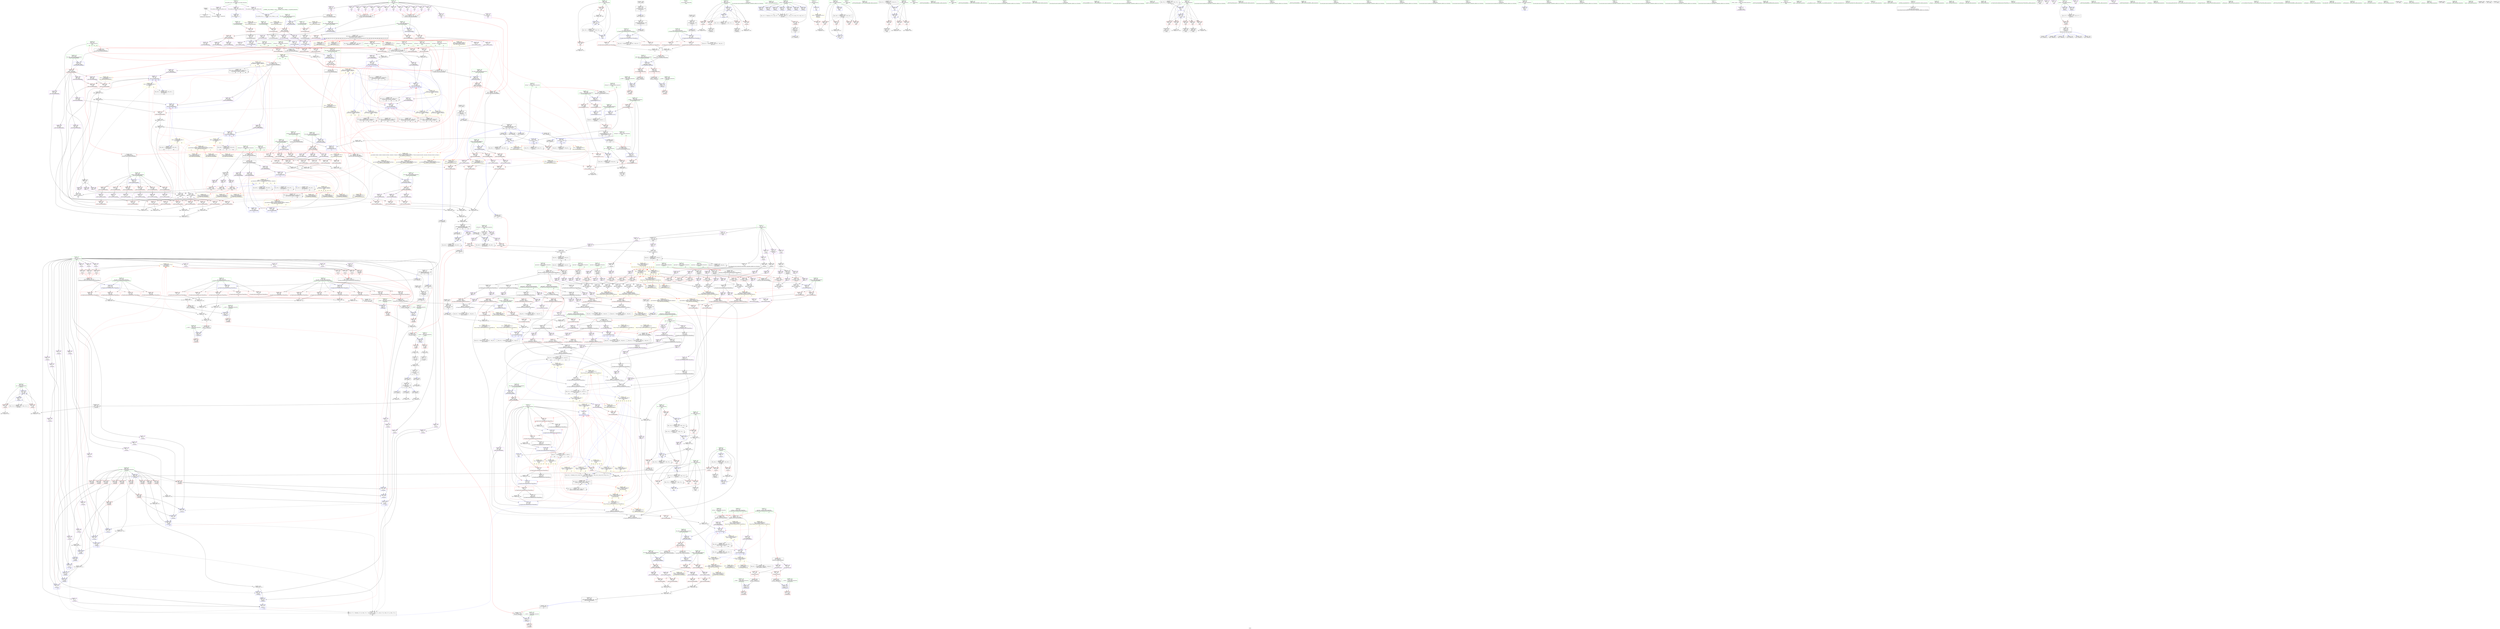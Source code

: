 digraph "SVFG" {
	label="SVFG";

	Node0x55d6ea1114c0 [shape=record,color=grey,label="{NodeID: 0\nNullPtr}"];
	Node0x55d6ea1114c0 -> Node0x55d6ea166440[style=solid];
	Node0x55d6ea1114c0 -> Node0x55d6ea182fb0[style=solid];
	Node0x55d6ea16b470 [shape=record,color=red,label="{NodeID: 443\n445\<--367\n\<--cnt\n_Z5solvev\n}"];
	Node0x55d6ea16b470 -> Node0x55d6ea1a4210[style=solid];
	Node0x55d6ea1efb80 [shape=record,color=yellow,style=double,label="{NodeID: 1218\n228V_1 = ENCHI(MR_228V_0)\npts\{260001 \}\nFun[_ZNK7Point3D3dotERKS_]}"];
	Node0x55d6ea1efb80 -> Node0x55d6ea180000[style=dashed];
	Node0x55d6ea15f4f0 [shape=record,color=green,label="{NodeID: 111\n598\<--599\ni37\<--i37_field_insensitive\nmain\n}"];
	Node0x55d6ea15f4f0 -> Node0x55d6ea17d350[style=solid];
	Node0x55d6ea15f4f0 -> Node0x55d6ea17d420[style=solid];
	Node0x55d6ea15f4f0 -> Node0x55d6ea1882c0[style=solid];
	Node0x55d6ea15f4f0 -> Node0x55d6ea188600[style=solid];
	Node0x55d6ea180b60 [shape=record,color=red,label="{NodeID: 554\n1042\<--1039\n\<--__x.addr\n_ZSt3sine\n}"];
	Node0x55d6ea1f6810 [shape=record,color=yellow,style=double,label="{NodeID: 1329\n74V_1 = ENCHI(MR_74V_0)\npts\{1120000 1120001 3720000 3720001 \}\nFun[_ZNK7Point2D3absEv]|{<s0>20|<s1>20}}"];
	Node0x55d6ea1f6810:s0 -> Node0x55d6ea1f2100[style=dashed,color=red];
	Node0x55d6ea1f6810:s1 -> Node0x55d6ea1f2210[style=dashed,color=red];
	Node0x55d6ea163b70 [shape=record,color=purple,label="{NodeID: 222\n403\<--15\n\<--p\n_Z5solvev\n}"];
	Node0x55d6ea163b70 -> Node0x55d6ea1682e0[style=solid];
	Node0x55d6ea27a480 [shape=record,color=black,label="{NodeID: 1772\n975 = PHI()\n}"];
	Node0x55d6ea27a480 -> Node0x55d6ea163420[style=solid];
	Node0x55d6ea186650 [shape=record,color=blue,label="{NodeID: 665\n499\<--496\n\<--\n_Z5checke\n}"];
	Node0x55d6ea186650 -> Node0x55d6ea186720[style=dashed];
	Node0x55d6ea1717a0 [shape=record,color=purple,label="{NodeID: 333\n1156\<--404\noffset_0\<--\n}"];
	Node0x55d6ea1717a0 -> Node0x55d6ea182630[style=solid];
	Node0x55d6ea12a010 [shape=record,color=green,label="{NodeID: 1\n7\<--1\n__dso_handle\<--dummyObj\nGlob }"];
	Node0x55d6ea16b540 [shape=record,color=red,label="{NodeID: 444\n418\<--369\n\<--j\n_Z5solvev\n}"];
	Node0x55d6ea16b540 -> Node0x55d6ea1a3d90[style=solid];
	Node0x55d6ea1efc60 [shape=record,color=yellow,style=double,label="{NodeID: 1219\n230V_1 = ENCHI(MR_230V_0)\npts\{260002 \}\nFun[_ZNK7Point3D3dotERKS_]}"];
	Node0x55d6ea1efc60 -> Node0x55d6ea1801a0[style=dashed];
	Node0x55d6ea15f5c0 [shape=record,color=green,label="{NodeID: 112\n600\<--601\nM\<--M_field_insensitive\nmain\n}"];
	Node0x55d6ea15f5c0 -> Node0x55d6ea17d4f0[style=solid];
	Node0x55d6ea15f5c0 -> Node0x55d6ea17d5c0[style=solid];
	Node0x55d6ea15f5c0 -> Node0x55d6ea17d690[style=solid];
	Node0x55d6ea15f5c0 -> Node0x55d6ea188390[style=solid];
	Node0x55d6ea180c30 [shape=record,color=red,label="{NodeID: 555\n1061\<--1055\nthis1\<--this.addr\n_ZNK7Point3DmlERKe\n}"];
	Node0x55d6ea180c30 -> Node0x55d6ea1686f0[style=solid];
	Node0x55d6ea180c30 -> Node0x55d6ea1687c0[style=solid];
	Node0x55d6ea180c30 -> Node0x55d6ea168890[style=solid];
	Node0x55d6ea163c40 [shape=record,color=purple,label="{NodeID: 223\n427\<--15\narrayidx10\<--p\n_Z5solvev\n|{<s0>36}}"];
	Node0x55d6ea163c40:s0 -> Node0x55d6ea27c770[style=solid,color=red];
	Node0x55d6ea27a550 [shape=record,color=black,label="{NodeID: 1773\n1033 = PHI()\n}"];
	Node0x55d6ea27a550 -> Node0x55d6ea163690[style=solid];
	Node0x55d6ea186720 [shape=record,color=blue,label="{NodeID: 666\n503\<--502\n\<--mul5\n_Z5checke\n|{|<s2>41}}"];
	Node0x55d6ea186720 -> Node0x55d6ea1868c0[style=dashed];
	Node0x55d6ea186720 -> Node0x55d6ea1cceb0[style=dashed];
	Node0x55d6ea186720:s2 -> Node0x55d6ea1f31f0[style=dashed,color=red];
	Node0x55d6ea171870 [shape=record,color=purple,label="{NodeID: 334\n1159\<--404\noffset_1\<--\n}"];
	Node0x55d6ea171870 -> Node0x55d6ea182700[style=solid];
	Node0x55d6ea1d02f0 [shape=record,color=black,label="{NodeID: 1109\nMR_216V_3 = PHI(MR_216V_4, MR_216V_2, )\npts\{12 210000 210001 310000 \}\n|{|<s1>69|<s2>69}}"];
	Node0x55d6ea1d02f0 -> Node0x55d6ea1d9e50[style=dashed];
	Node0x55d6ea1d02f0:s1 -> Node0x55d6ea185f00[style=dashed,color=red];
	Node0x55d6ea1d02f0:s2 -> Node0x55d6ea1eeda0[style=dashed,color=red];
	Node0x55d6ea12c800 [shape=record,color=green,label="{NodeID: 2\n9\<--1\n\<--dummyObj\nCan only get source location for instruction, argument, global var or function.}"];
	Node0x55d6ea16b610 [shape=record,color=red,label="{NodeID: 445\n425\<--369\n\<--j\n_Z5solvev\n}"];
	Node0x55d6ea16b610 -> Node0x55d6ea162310[style=solid];
	Node0x55d6ea1efd40 [shape=record,color=yellow,style=double,label="{NodeID: 1220\n290V_1 = ENCHI(MR_290V_0)\npts\{5850000 5890000 \}\nFun[_ZNK7Point3D3dotERKS_]}"];
	Node0x55d6ea1efd40 -> Node0x55d6ea17fd90[style=dashed];
	Node0x55d6ea15f690 [shape=record,color=green,label="{NodeID: 113\n605\<--606\nscanf\<--scanf_field_insensitive\n}"];
	Node0x55d6ea180d00 [shape=record,color=red,label="{NodeID: 556\n1065\<--1057\n\<--t.addr\n_ZNK7Point3DmlERKe\n}"];
	Node0x55d6ea180d00 -> Node0x55d6ea181040[style=solid];
	Node0x55d6ea1f6a30 [shape=record,color=yellow,style=double,label="{NodeID: 1331\n80V_1 = ENCHI(MR_80V_0)\npts\{1160001 \}\nFun[_Z5Angle7Point2D]}"];
	Node0x55d6ea1f6a30 -> Node0x55d6ea16a910[style=dashed];
	Node0x55d6ea163d10 [shape=record,color=purple,label="{NodeID: 224\n710\<--15\narrayidx33\<--p\nmain\n}"];
	Node0x55d6ea163d10 -> Node0x55d6ea162da0[style=solid];
	Node0x55d6ea27a620 [shape=record,color=black,label="{NodeID: 1774\n1043 = PHI()\n}"];
	Node0x55d6ea27a620 -> Node0x55d6ea163760[style=solid];
	Node0x55d6ea1867f0 [shape=record,color=blue,label="{NodeID: 667\n464\<--449\nretval\<--\n_Z5checke\n}"];
	Node0x55d6ea1867f0 -> Node0x55d6ea1ccfa0[style=dashed];
	Node0x55d6ea171940 [shape=record,color=purple,label="{NodeID: 335\n694\<--592\nx\<--ref.tmp25\nmain\n}"];
	Node0x55d6ea171940 -> Node0x55d6ea187d10[style=solid];
	Node0x55d6ea1d0850 [shape=record,color=black,label="{NodeID: 1110\nMR_159V_3 = PHI(MR_159V_4, MR_159V_2, )\npts\{559 \}\n}"];
	Node0x55d6ea1d0850 -> Node0x55d6ea17c580[style=dashed];
	Node0x55d6ea1d0850 -> Node0x55d6ea17c650[style=dashed];
	Node0x55d6ea1d0850 -> Node0x55d6ea17c720[style=dashed];
	Node0x55d6ea1d0850 -> Node0x55d6ea17c7f0[style=dashed];
	Node0x55d6ea1d0850 -> Node0x55d6ea1886d0[style=dashed];
	Node0x55d6ea12c890 [shape=record,color=green,label="{NodeID: 3\n32\<--1\n.str\<--dummyObj\nGlob }"];
	Node0x55d6ea16b6e0 [shape=record,color=red,label="{NodeID: 446\n430\<--369\n\<--j\n_Z5solvev\n}"];
	Node0x55d6ea16b6e0 -> Node0x55d6ea1623e0[style=solid];
	Node0x55d6ea1efe50 [shape=record,color=yellow,style=double,label="{NodeID: 1221\n292V_1 = ENCHI(MR_292V_0)\npts\{5850001 5890001 \}\nFun[_ZNK7Point3D3dotERKS_]}"];
	Node0x55d6ea1efe50 -> Node0x55d6ea17ff30[style=dashed];
	Node0x55d6ea15f790 [shape=record,color=green,label="{NodeID: 114\n622\<--623\n_ZN7Point3D4readEv\<--_ZN7Point3D4readEv_field_insensitive\n}"];
	Node0x55d6ea180dd0 [shape=record,color=red,label="{NodeID: 557\n1072\<--1057\n\<--t.addr\n_ZNK7Point3DmlERKe\n}"];
	Node0x55d6ea180dd0 -> Node0x55d6ea1811e0[style=solid];
	Node0x55d6ea1f6b40 [shape=record,color=yellow,style=double,label="{NodeID: 1332\n78V_1 = ENCHI(MR_78V_0)\npts\{1160000 \}\nFun[_Z5Angle7Point2D]}"];
	Node0x55d6ea1f6b40 -> Node0x55d6ea16a9e0[style=dashed];
	Node0x55d6ea163de0 [shape=record,color=purple,label="{NodeID: 225\n1128\<--18\noffset_0\<--\n}"];
	Node0x55d6ea163de0 -> Node0x55d6ea181e10[style=solid];
	Node0x55d6ea163de0 -> Node0x55d6ea181ee0[style=solid];
	Node0x55d6ea27a6f0 [shape=record,color=black,label="{NodeID: 1775\n970 = PHI(272, 890, )\n0th arg _ZSt4sqrte }"];
	Node0x55d6ea27a6f0 -> Node0x55d6ea189a50[style=solid];
	Node0x55d6ea1868c0 [shape=record,color=blue,label="{NodeID: 668\n512\<--510\n\<--mul9\n_Z5checke\n}"];
	Node0x55d6ea1868c0 -> Node0x55d6ea186990[style=dashed];
	Node0x55d6ea171a10 [shape=record,color=purple,label="{NodeID: 336\n702\<--592\ny\<--ref.tmp25\nmain\n}"];
	Node0x55d6ea171a10 -> Node0x55d6ea187de0[style=solid];
	Node0x55d6ea1d0d50 [shape=record,color=black,label="{NodeID: 1111\nMR_161V_2 = PHI(MR_161V_4, MR_161V_1, )\npts\{561 \}\n}"];
	Node0x55d6ea1d0d50 -> Node0x55d6ea1874f0[style=dashed];
	Node0x55d6ea12cb40 [shape=record,color=green,label="{NodeID: 4\n34\<--1\n.str.1\<--dummyObj\nGlob }"];
	Node0x55d6ea16b7b0 [shape=record,color=red,label="{NodeID: 447\n441\<--369\n\<--j\n_Z5solvev\n}"];
	Node0x55d6ea16b7b0 -> Node0x55d6ea1a0490[style=solid];
	Node0x55d6ea1eff60 [shape=record,color=yellow,style=double,label="{NodeID: 1222\n294V_1 = ENCHI(MR_294V_0)\npts\{5850002 5890002 \}\nFun[_ZNK7Point3D3dotERKS_]}"];
	Node0x55d6ea1eff60 -> Node0x55d6ea1800d0[style=dashed];
	Node0x55d6ea164330 [shape=record,color=green,label="{NodeID: 115\n632\<--633\n_ZNK7Point3DmiERKS_\<--_ZNK7Point3DmiERKS__field_insensitive\n}"];
	Node0x55d6ea180ea0 [shape=record,color=red,label="{NodeID: 558\n1079\<--1057\n\<--t.addr\n_ZNK7Point3DmlERKe\n}"];
	Node0x55d6ea180ea0 -> Node0x55d6ea181380[style=solid];
	Node0x55d6ea163eb0 [shape=record,color=purple,label="{NodeID: 226\n1131\<--18\noffset_1\<--\n}"];
	Node0x55d6ea163eb0 -> Node0x55d6ea181fb0[style=solid];
	Node0x55d6ea163eb0 -> Node0x55d6ea182080[style=solid];
	Node0x55d6ea27a7c0 [shape=record,color=black,label="{NodeID: 1776\n463 = PHI(736, )\n0th arg _Z5checke }"];
	Node0x55d6ea27a7c0 -> Node0x55d6ea185e30[style=solid];
	Node0x55d6ea186990 [shape=record,color=blue,label="{NodeID: 669\n514\<--510\n\<--mul9\n_Z5checke\n}"];
	Node0x55d6ea186990 -> Node0x55d6ea186a60[style=dashed];
	Node0x55d6ea171ae0 [shape=record,color=purple,label="{NodeID: 337\n1161\<--680\noffset_0\<--\n}"];
	Node0x55d6ea171ae0 -> Node0x55d6ea1879d0[style=solid];
	Node0x55d6ea1d1250 [shape=record,color=black,label="{NodeID: 1112\nMR_163V_2 = PHI(MR_163V_3, MR_163V_1, )\npts\{569 \}\n}"];
	Node0x55d6ea1d1250 -> Node0x55d6ea187900[style=dashed];
	Node0x55d6ea1d1250 -> Node0x55d6ea1d1250[style=dashed];
	Node0x55d6ea12cbd0 [shape=record,color=green,label="{NodeID: 5\n36\<--1\n.str.2\<--dummyObj\nGlob }"];
	Node0x55d6ea16b880 [shape=record,color=red,label="{NodeID: 448\n377\<--376\n\<--\n_Z5solvev\n|{<s0>29}}"];
	Node0x55d6ea16b880:s0 -> Node0x55d6ea27ad70[style=solid,color=red];
	Node0x55d6ea1f0070 [shape=record,color=yellow,style=double,label="{NodeID: 1223\n296V_1 = ENCHI(MR_296V_0)\npts\{5630000 5730000 5770000 5810000 5870000 \}\nFun[_ZNK7Point3D3dotERKS_]}"];
	Node0x55d6ea1f0070 -> Node0x55d6ea17fd90[style=dashed];
	Node0x55d6ea1f0070 -> Node0x55d6ea17fe60[style=dashed];
	Node0x55d6ea1643f0 [shape=record,color=green,label="{NodeID: 116\n638\<--639\n_ZNK7Point3D3detERKS_\<--_ZNK7Point3D3detERKS__field_insensitive\n}"];
	Node0x55d6ea180f70 [shape=record,color=red,label="{NodeID: 559\n1064\<--1063\n\<--x2\n_ZNK7Point3DmlERKe\n}"];
	Node0x55d6ea180f70 -> Node0x55d6ea19ef90[style=solid];
	Node0x55d6ea1f6d30 [shape=record,color=yellow,style=double,label="{NodeID: 1334\n155V_1 = ENCHI(MR_155V_0)\npts\{10 \}\nFun[main]}"];
	Node0x55d6ea1f6d30 -> Node0x55d6ea168960[style=dashed];
	Node0x55d6ea163f80 [shape=record,color=purple,label="{NodeID: 227\n151\<--20\narrayidx\<--pp\n_Z27getCircleCircleIntersection7Point2DeS_e\n}"];
	Node0x55d6ea163f80 -> Node0x55d6ea1672a0[style=solid];
	Node0x55d6ea27a890 [shape=record,color=black,label="{NodeID: 1777\n792 = PHI(564, 566, 572, 576, 580, 586, )\n0th arg _ZNK7Point3DmiERKS_ }"];
	Node0x55d6ea27a890 -> Node0x55d6ea172570[style=solid];
	Node0x55d6ea27a890 -> Node0x55d6ea172640[style=solid];
	Node0x55d6ea27a890 -> Node0x55d6ea172710[style=solid];
	Node0x55d6ea186a60 [shape=record,color=blue,label="{NodeID: 670\n517\<--516\n\<--\n_Z5checke\n|{|<s2>42}}"];
	Node0x55d6ea186a60 -> Node0x55d6ea186c00[style=dashed];
	Node0x55d6ea186a60 -> Node0x55d6ea1cceb0[style=dashed];
	Node0x55d6ea186a60:s2 -> Node0x55d6ea1f31f0[style=dashed,color=red];
	Node0x55d6ea171bb0 [shape=record,color=purple,label="{NodeID: 338\n1164\<--680\noffset_1\<--\n}"];
	Node0x55d6ea171bb0 -> Node0x55d6ea187aa0[style=solid];
	Node0x55d6ea1d1750 [shape=record,color=black,label="{NodeID: 1113\nMR_165V_2 = PHI(MR_165V_3, MR_165V_1, )\npts\{571 \}\n}"];
	Node0x55d6ea1d1750 -> Node0x55d6ea187690[style=dashed];
	Node0x55d6ea1d1750 -> Node0x55d6ea1d1750[style=dashed];
	Node0x55d6ea12cc60 [shape=record,color=green,label="{NodeID: 6\n39\<--1\n\<--dummyObj\nCan only get source location for instruction, argument, global var or function.}"];
	Node0x55d6ea16b950 [shape=record,color=red,label="{NodeID: 449\n383\<--382\n\<--\n_Z5solvev\n|{<s0>29}}"];
	Node0x55d6ea16b950:s0 -> Node0x55d6ea27af10[style=solid,color=red];
	Node0x55d6ea1f0210 [shape=record,color=yellow,style=double,label="{NodeID: 1224\n298V_1 = ENCHI(MR_298V_0)\npts\{5630001 5730001 5770001 5810001 5870001 \}\nFun[_ZNK7Point3D3dotERKS_]}"];
	Node0x55d6ea1f0210 -> Node0x55d6ea17ff30[style=dashed];
	Node0x55d6ea1f0210 -> Node0x55d6ea180000[style=dashed];
	Node0x55d6ea1644f0 [shape=record,color=green,label="{NodeID: 117\n641\<--642\n_ZNK7Point3D3absEv\<--_ZNK7Point3D3absEv_field_insensitive\n}"];
	Node0x55d6ea181040 [shape=record,color=red,label="{NodeID: 560\n1066\<--1065\n\<--\n_ZNK7Point3DmlERKe\n}"];
	Node0x55d6ea181040 -> Node0x55d6ea19ef90[style=solid];
	Node0x55d6ea164050 [shape=record,color=purple,label="{NodeID: 228\n163\<--20\narrayidx5\<--pp\n_Z27getCircleCircleIntersection7Point2DeS_e\n}"];
	Node0x55d6ea164050 -> Node0x55d6ea167440[style=solid];
	Node0x55d6ea27a960 [shape=record,color=black,label="{NodeID: 1778\n793 = PHI(629, 634, 646, 651, 656, 684, )\n1st arg _ZNK7Point3DmiERKS_ }"];
	Node0x55d6ea27a960 -> Node0x55d6ea188ae0[style=solid];
	Node0x55d6ea186b30 [shape=record,color=blue,label="{NodeID: 671\n464\<--449\nretval\<--\n_Z5checke\n}"];
	Node0x55d6ea186b30 -> Node0x55d6ea1ccfa0[style=dashed];
	Node0x55d6ea171c80 [shape=record,color=purple,label="{NodeID: 339\n1167\<--680\noffset_2\<--\n}"];
	Node0x55d6ea171c80 -> Node0x55d6ea187b70[style=solid];
	Node0x55d6ea1d1c50 [shape=record,color=black,label="{NodeID: 1114\nMR_167V_2 = PHI(MR_167V_3, MR_167V_1, )\npts\{575 \}\n}"];
	Node0x55d6ea1d1c50 -> Node0x55d6ea187760[style=dashed];
	Node0x55d6ea1d1c50 -> Node0x55d6ea1d1c50[style=dashed];
	Node0x55d6ea12ccf0 [shape=record,color=green,label="{NodeID: 7\n74\<--1\n\<--dummyObj\nCan only get source location for instruction, argument, global var or function.}"];
	Node0x55d6ea16ba20 [shape=record,color=red,label="{NodeID: 450\n388\<--387\n\<--\n_Z5solvev\n|{<s0>32}}"];
	Node0x55d6ea16ba20:s0 -> Node0x55d6ea27ad70[style=solid,color=red];
	Node0x55d6ea1f03b0 [shape=record,color=yellow,style=double,label="{NodeID: 1225\n300V_1 = ENCHI(MR_300V_0)\npts\{5630002 5730002 5770002 5810002 5870002 \}\nFun[_ZNK7Point3D3dotERKS_]}"];
	Node0x55d6ea1f03b0 -> Node0x55d6ea1800d0[style=dashed];
	Node0x55d6ea1f03b0 -> Node0x55d6ea1801a0[style=dashed];
	Node0x55d6ea1645f0 [shape=record,color=green,label="{NodeID: 118\n662\<--663\n_ZSt3maxIeERKT_S2_S2_\<--_ZSt3maxIeERKT_S2_S2__field_insensitive\n}"];
	Node0x55d6ea181110 [shape=record,color=red,label="{NodeID: 561\n1071\<--1070\n\<--y3\n_ZNK7Point3DmlERKe\n}"];
	Node0x55d6ea181110 -> Node0x55d6ea19e510[style=solid];
	Node0x55d6ea164120 [shape=record,color=purple,label="{NodeID: 229\n216\<--20\narrayidx23\<--pp\n_Z27getCircleCircleIntersection7Point2DeS_e\n}"];
	Node0x55d6ea164120 -> Node0x55d6ea1675e0[style=solid];
	Node0x55d6ea27aa30 [shape=record,color=black,label="{NodeID: 1779\n794 = PHI(630, 635, 647, 652, 657, 685, )\n2nd arg _ZNK7Point3DmiERKS_ }"];
	Node0x55d6ea27aa30 -> Node0x55d6ea188bb0[style=solid];
	Node0x55d6ea186c00 [shape=record,color=blue,label="{NodeID: 672\n525\<--524\n\<--mul13\n_Z5checke\n}"];
	Node0x55d6ea186c00 -> Node0x55d6ea186cd0[style=dashed];
	Node0x55d6ea171d50 [shape=record,color=purple,label="{NodeID: 340\n1162\<--681\noffset_0\<--\n}"];
	Node0x55d6ea171d50 -> Node0x55d6ea1827d0[style=solid];
	Node0x55d6ea1d2150 [shape=record,color=black,label="{NodeID: 1115\nMR_84V_2 = PHI(MR_84V_3, MR_84V_1, )\npts\{579 \}\n}"];
	Node0x55d6ea1d2150 -> Node0x55d6ea187830[style=dashed];
	Node0x55d6ea1d2150 -> Node0x55d6ea1d2150[style=dashed];
	Node0x55d6ea12d530 [shape=record,color=green,label="{NodeID: 8\n78\<--1\n\<--dummyObj\nCan only get source location for instruction, argument, global var or function.}"];
	Node0x55d6ea16baf0 [shape=record,color=red,label="{NodeID: 451\n394\<--393\n\<--\n_Z5solvev\n|{<s0>32}}"];
	Node0x55d6ea16baf0:s0 -> Node0x55d6ea27af10[style=solid,color=red];
	Node0x55d6ea1646f0 [shape=record,color=green,label="{NodeID: 119\n674\<--675\nprintf\<--printf_field_insensitive\n}"];
	Node0x55d6ea1811e0 [shape=record,color=red,label="{NodeID: 562\n1073\<--1072\n\<--\n_ZNK7Point3DmlERKe\n}"];
	Node0x55d6ea1811e0 -> Node0x55d6ea19e510[style=solid];
	Node0x55d6ea1641f0 [shape=record,color=purple,label="{NodeID: 230\n232\<--20\narrayidx29\<--pp\n_Z27getCircleCircleIntersection7Point2DeS_e\n}"];
	Node0x55d6ea1641f0 -> Node0x55d6ea167780[style=solid];
	Node0x55d6ea27ab00 [shape=record,color=black,label="{NodeID: 1780\n939 = PHI(584, 588, 889, )\n0th arg _ZNK7Point3D3dotERKS_ }"];
	Node0x55d6ea27ab00 -> Node0x55d6ea1898b0[style=solid];
	Node0x55d6ea186cd0 [shape=record,color=blue,label="{NodeID: 673\n527\<--524\n\<--mul13\n_Z5checke\n}"];
	Node0x55d6ea186cd0 -> Node0x55d6ea186da0[style=dashed];
	Node0x55d6ea171e20 [shape=record,color=purple,label="{NodeID: 341\n1165\<--681\noffset_1\<--\n}"];
	Node0x55d6ea171e20 -> Node0x55d6ea1828a0[style=solid];
	Node0x55d6ea1d2650 [shape=record,color=black,label="{NodeID: 1116\nMR_170V_2 = PHI(MR_170V_6, MR_170V_1, )\npts\{591 \}\n}"];
	Node0x55d6ea1d2650 -> Node0x55d6ea187c40[style=dashed];
	Node0x55d6ea1d2650 -> Node0x55d6ea1d2650[style=dashed];
	Node0x55d6ea12d5c0 [shape=record,color=green,label="{NodeID: 9\n148\<--1\n\<--dummyObj\nCan only get source location for instruction, argument, global var or function.}"];
	Node0x55d6ea16bbc0 [shape=record,color=red,label="{NodeID: 452\n401\<--400\n\<--\n_Z5solvev\n|{<s0>35}}"];
	Node0x55d6ea16bbc0:s0 -> Node0x55d6ea27ad70[style=solid,color=red];
	Node0x55d6ea1647f0 [shape=record,color=green,label="{NodeID: 120\n678\<--679\n_ZNK7Point3D4normEv\<--_ZNK7Point3D4normEv_field_insensitive\n}"];
	Node0x55d6ea1812b0 [shape=record,color=red,label="{NodeID: 563\n1078\<--1077\n\<--z5\n_ZNK7Point3DmlERKe\n}"];
	Node0x55d6ea1812b0 -> Node0x55d6ea19e990[style=solid];
	Node0x55d6ea16c4a0 [shape=record,color=purple,label="{NodeID: 231\n424\<--20\narrayidx\<--pp\n_Z5solvev\n|{<s0>36}}"];
	Node0x55d6ea16c4a0:s0 -> Node0x55d6ea27c6a0[style=solid,color=red];
	Node0x55d6ea27abd0 [shape=record,color=black,label="{NodeID: 1781\n940 = PHI(697, 705, 889, )\n1st arg _ZNK7Point3D3dotERKS_ }"];
	Node0x55d6ea27abd0 -> Node0x55d6ea189980[style=solid];
	Node0x55d6ea186da0 [shape=record,color=blue,label="{NodeID: 674\n530\<--529\n\<--\n_Z5checke\n|{|<s2>43}}"];
	Node0x55d6ea186da0 -> Node0x55d6ea186f40[style=dashed];
	Node0x55d6ea186da0 -> Node0x55d6ea1cceb0[style=dashed];
	Node0x55d6ea186da0:s2 -> Node0x55d6ea1f31f0[style=dashed,color=red];
	Node0x55d6ea171ef0 [shape=record,color=purple,label="{NodeID: 342\n1168\<--681\noffset_2\<--\n}"];
	Node0x55d6ea171ef0 -> Node0x55d6ea182970[style=solid];
	Node0x55d6ea1d2b50 [shape=record,color=black,label="{NodeID: 1117\nMR_172V_2 = PHI(MR_172V_7, MR_172V_1, )\npts\{595 \}\n}"];
	Node0x55d6ea1d2b50 -> Node0x55d6ea188120[style=dashed];
	Node0x55d6ea1d2b50 -> Node0x55d6ea1d2b50[style=dashed];
	Node0x55d6ea12d650 [shape=record,color=green,label="{NodeID: 10\n155\<--1\n\<--dummyObj\nCan only get source location for instruction, argument, global var or function.}"];
	Node0x55d6ea16bc90 [shape=record,color=red,label="{NodeID: 453\n407\<--406\n\<--\n_Z5solvev\n|{<s0>35}}"];
	Node0x55d6ea16bc90:s0 -> Node0x55d6ea27af10[style=solid,color=red];
	Node0x55d6ea1648f0 [shape=record,color=green,label="{NodeID: 121\n699\<--700\n_ZNK7Point3D3dotERKS_\<--_ZNK7Point3D3dotERKS__field_insensitive\n}"];
	Node0x55d6ea181380 [shape=record,color=red,label="{NodeID: 564\n1080\<--1079\n\<--\n_ZNK7Point3DmlERKe\n}"];
	Node0x55d6ea181380 -> Node0x55d6ea19e990[style=solid];
	Node0x55d6ea16c530 [shape=record,color=purple,label="{NodeID: 232\n620\<--22\narrayidx\<--a\nmain\n|{<s0>46}}"];
	Node0x55d6ea16c530:s0 -> Node0x55d6ea27b9a0[style=solid,color=red];
	Node0x55d6ea27aca0 [shape=record,color=black,label="{NodeID: 1782\n101 = PHI(353, 357, 361, )\n0th arg _Z27getCircleCircleIntersection7Point2DeS_e |{|<s3>4|<s4>11}}"];
	Node0x55d6ea27aca0 -> Node0x55d6ea166b50[style=solid];
	Node0x55d6ea27aca0 -> Node0x55d6ea166c20[style=solid];
	Node0x55d6ea27aca0 -> Node0x55d6ea166cf0[style=solid];
	Node0x55d6ea27aca0:s3 -> Node0x55d6ea27c6a0[style=solid,color=red];
	Node0x55d6ea27aca0:s4 -> Node0x55d6ea27c770[style=solid,color=red];
	Node0x55d6ea186e70 [shape=record,color=blue,label="{NodeID: 675\n464\<--449\nretval\<--\n_Z5checke\n}"];
	Node0x55d6ea186e70 -> Node0x55d6ea1ccfa0[style=dashed];
	Node0x55d6ea171fc0 [shape=record,color=purple,label="{NodeID: 343\n1170\<--711\noffset_0\<--\n}"];
	Node0x55d6ea171fc0 -> Node0x55d6ea187eb0[style=solid];
	Node0x55d6ea1d3050 [shape=record,color=black,label="{NodeID: 1118\nMR_174V_2 = PHI(MR_174V_7, MR_174V_1, )\npts\{597 \}\n}"];
	Node0x55d6ea1d3050 -> Node0x55d6ea1881f0[style=dashed];
	Node0x55d6ea1d3050 -> Node0x55d6ea1d3050[style=dashed];
	Node0x55d6ea12d720 [shape=record,color=green,label="{NodeID: 11\n156\<--1\n\<--dummyObj\nCan only get source location for instruction, argument, global var or function.}"];
	Node0x55d6ea16bd60 [shape=record,color=red,label="{NodeID: 454\n433\<--432\n\<--arrayidx12\n_Z5solvev\n|{<s0>38}}"];
	Node0x55d6ea16bd60:s0 -> Node0x55d6ea27b8d0[style=solid,color=red];
	Node0x55d6ea1649f0 [shape=record,color=green,label="{NodeID: 122\n766\<--767\nthis.addr\<--this.addr_field_insensitive\n_ZN7Point3D4readEv\n}"];
	Node0x55d6ea1649f0 -> Node0x55d6ea17d830[style=solid];
	Node0x55d6ea1649f0 -> Node0x55d6ea1887a0[style=solid];
	Node0x55d6ea181450 [shape=record,color=red,label="{NodeID: 565\n1093\<--1092\ndummyVal\<--offset_0\n_Z27getCircleCircleIntersection7Point2DeS_e\n}"];
	Node0x55d6ea181450 -> Node0x55d6ea183660[style=solid];
	Node0x55d6ea16c600 [shape=record,color=purple,label="{NodeID: 233\n629\<--22\n\<--a\nmain\n|{<s0>47}}"];
	Node0x55d6ea16c600:s0 -> Node0x55d6ea27a960[style=solid,color=red];
	Node0x55d6ea27ad70 [shape=record,color=black,label="{NodeID: 1783\n102 = PHI(377, 388, 401, )\n1st arg _Z27getCircleCircleIntersection7Point2DeS_e }"];
	Node0x55d6ea27ad70 -> Node0x55d6ea183320[style=solid];
	Node0x55d6ea186f40 [shape=record,color=blue,label="{NodeID: 676\n538\<--537\n\<--mul17\n_Z5checke\n}"];
	Node0x55d6ea186f40 -> Node0x55d6ea187010[style=dashed];
	Node0x55d6ea172090 [shape=record,color=purple,label="{NodeID: 344\n1173\<--711\noffset_1\<--\n}"];
	Node0x55d6ea172090 -> Node0x55d6ea187f80[style=solid];
	Node0x55d6ea1d3550 [shape=record,color=black,label="{NodeID: 1119\nMR_176V_2 = PHI(MR_176V_6, MR_176V_1, )\npts\{599 \}\n}"];
	Node0x55d6ea1d3550 -> Node0x55d6ea1882c0[style=dashed];
	Node0x55d6ea1d3550 -> Node0x55d6ea1d3550[style=dashed];
	Node0x55d6ea12d7f0 [shape=record,color=green,label="{NodeID: 12\n194\<--1\n\<--dummyObj\nCan only get source location for instruction, argument, global var or function.}"];
	Node0x55d6ea16be30 [shape=record,color=red,label="{NodeID: 455\n551\<--464\n\<--retval\n_Z5checke\n}"];
	Node0x55d6ea16be30 -> Node0x55d6ea162650[style=solid];
	Node0x55d6ea164ac0 [shape=record,color=green,label="{NodeID: 123\n768\<--769\n_x\<--_x_field_insensitive\n_ZN7Point3D4readEv\n}"];
	Node0x55d6ea164ac0 -> Node0x55d6ea17d900[style=solid];
	Node0x55d6ea181520 [shape=record,color=red,label="{NodeID: 566\n1096\<--1095\ndummyVal\<--offset_1\n_Z27getCircleCircleIntersection7Point2DeS_e\n}"];
	Node0x55d6ea181520 -> Node0x55d6ea183730[style=solid];
	Node0x55d6ea16c6d0 [shape=record,color=purple,label="{NodeID: 234\n630\<--22\n\<--a\nmain\n|{<s0>47}}"];
	Node0x55d6ea16c6d0:s0 -> Node0x55d6ea27aa30[style=solid,color=red];
	Node0x55d6ea27ae40 [shape=record,color=black,label="{NodeID: 1784\n103 = PHI(355, 359, 363, )\n2nd arg _Z27getCircleCircleIntersection7Point2DeS_e |{|<s1>4|<s2>11}}"];
	Node0x55d6ea27ae40 -> Node0x55d6ea166dc0[style=solid];
	Node0x55d6ea27ae40:s1 -> Node0x55d6ea27c770[style=solid,color=red];
	Node0x55d6ea27ae40:s2 -> Node0x55d6ea27c6a0[style=solid,color=red];
	Node0x55d6ea187010 [shape=record,color=blue,label="{NodeID: 677\n540\<--537\n\<--mul17\n_Z5checke\n}"];
	Node0x55d6ea187010 -> Node0x55d6ea1870e0[style=dashed];
	Node0x55d6ea172160 [shape=record,color=purple,label="{NodeID: 345\n1171\<--712\noffset_0\<--\n}"];
	Node0x55d6ea172160 -> Node0x55d6ea182a40[style=solid];
	Node0x55d6ea1d3a50 [shape=record,color=black,label="{NodeID: 1120\nMR_178V_2 = PHI(MR_178V_5, MR_178V_1, )\npts\{601 \}\n}"];
	Node0x55d6ea1d3a50 -> Node0x55d6ea188390[style=dashed];
	Node0x55d6ea1d3a50 -> Node0x55d6ea1d3a50[style=dashed];
	Node0x55d6ea12d8c0 [shape=record,color=green,label="{NodeID: 13\n420\<--1\n\<--dummyObj\nCan only get source location for instruction, argument, global var or function.}"];
	Node0x55d6ea16bf00 [shape=record,color=red,label="{NodeID: 456\n469\<--466\n\<--rad.addr\n_Z5checke\n}"];
	Node0x55d6ea16bf00 -> Node0x55d6ea185f00[style=solid];
	Node0x55d6ea16bf00 -> Node0x55d6ea185fd0[style=solid];
	Node0x55d6ea164b90 [shape=record,color=green,label="{NodeID: 124\n770\<--771\n_y\<--_y_field_insensitive\n_ZN7Point3D4readEv\n}"];
	Node0x55d6ea164b90 -> Node0x55d6ea17d9d0[style=solid];
	Node0x55d6ea1815f0 [shape=record,color=red,label="{NodeID: 567\n1099\<--1098\ndummyVal\<--offset_0\n_Z27getCircleCircleIntersection7Point2DeS_e\n}"];
	Node0x55d6ea1815f0 -> Node0x55d6ea1838d0[style=solid];
	Node0x55d6ea16c7a0 [shape=record,color=purple,label="{NodeID: 235\n634\<--22\n\<--a\nmain\n|{<s0>48}}"];
	Node0x55d6ea16c7a0:s0 -> Node0x55d6ea27a960[style=solid,color=red];
	Node0x55d6ea27af10 [shape=record,color=black,label="{NodeID: 1785\n104 = PHI(383, 394, 407, )\n3rd arg _Z27getCircleCircleIntersection7Point2DeS_e }"];
	Node0x55d6ea27af10 -> Node0x55d6ea1833f0[style=solid];
	Node0x55d6ea1870e0 [shape=record,color=blue,label="{NodeID: 678\n543\<--542\n\<--\n_Z5checke\n|{|<s1>44}}"];
	Node0x55d6ea1870e0 -> Node0x55d6ea1cceb0[style=dashed];
	Node0x55d6ea1870e0:s1 -> Node0x55d6ea1f31f0[style=dashed,color=red];
	Node0x55d6ea172230 [shape=record,color=purple,label="{NodeID: 346\n1174\<--712\noffset_1\<--\n}"];
	Node0x55d6ea172230 -> Node0x55d6ea182b10[style=solid];
	Node0x55d6ea1d3f50 [shape=record,color=black,label="{NodeID: 1121\nMR_58V_2 = PHI(MR_58V_5, MR_58V_1, )\npts\{190000 \}\n}"];
	Node0x55d6ea1d3f50 -> Node0x55d6ea1d3f50[style=dashed];
	Node0x55d6ea1d3f50 -> Node0x55d6ea1ebd30[style=dashed];
	Node0x55d6ea12d990 [shape=record,color=green,label="{NodeID: 14\n449\<--1\n\<--dummyObj\nCan only get source location for instruction, argument, global var or function.}"];
	Node0x55d6ea16bfd0 [shape=record,color=red,label="{NodeID: 457\n474\<--466\n\<--rad.addr\n_Z5checke\n}"];
	Node0x55d6ea16bfd0 -> Node0x55d6ea19da90[style=solid];
	Node0x55d6ea1f0ac0 [shape=record,color=yellow,style=double,label="{NodeID: 1232\n20V_1 = ENCHI(MR_20V_0)\npts\{210000 \}\nFun[_Z27getCircleCircleIntersection7Point2DeS_e]|{|<s3>4|<s4>11}}"];
	Node0x55d6ea1f0ac0 -> Node0x55d6ea183660[style=dashed];
	Node0x55d6ea1f0ac0 -> Node0x55d6ea183e80[style=dashed];
	Node0x55d6ea1f0ac0 -> Node0x55d6ea1cd6c0[style=dashed];
	Node0x55d6ea1f0ac0:s3 -> Node0x55d6ea1de260[style=dashed,color=red];
	Node0x55d6ea1f0ac0:s4 -> Node0x55d6ea1de260[style=dashed,color=red];
	Node0x55d6ea164c60 [shape=record,color=green,label="{NodeID: 125\n772\<--773\n_z\<--_z_field_insensitive\n_ZN7Point3D4readEv\n}"];
	Node0x55d6ea164c60 -> Node0x55d6ea17daa0[style=solid];
	Node0x55d6ea1816c0 [shape=record,color=red,label="{NodeID: 568\n1102\<--1101\ndummyVal\<--offset_1\n_Z27getCircleCircleIntersection7Point2DeS_e\n}"];
	Node0x55d6ea1816c0 -> Node0x55d6ea1839a0[style=solid];
	Node0x55d6ea16c870 [shape=record,color=purple,label="{NodeID: 236\n635\<--22\n\<--a\nmain\n|{<s0>48}}"];
	Node0x55d6ea16c870:s0 -> Node0x55d6ea27aa30[style=solid,color=red];
	Node0x55d6ea27afe0 [shape=record,color=black,label="{NodeID: 1786\n885 = PHI(562, 572, 576, 580, 929, )\n0th arg _ZNK7Point3D3absEv }"];
	Node0x55d6ea27afe0 -> Node0x55d6ea189300[style=solid];
	Node0x55d6ea1871b0 [shape=record,color=blue,label="{NodeID: 679\n464\<--449\nretval\<--\n_Z5checke\n}"];
	Node0x55d6ea1871b0 -> Node0x55d6ea1ccfa0[style=dashed];
	Node0x55d6ea172300 [shape=record,color=purple,label="{NodeID: 347\n780\<--775\nx\<--this1\n_ZN7Point3D4readEv\n}"];
	Node0x55d6ea172300 -> Node0x55d6ea188870[style=solid];
	Node0x55d6ea1d4450 [shape=record,color=black,label="{NodeID: 1122\nMR_60V_2 = PHI(MR_60V_5, MR_60V_1, )\npts\{190001 \}\n}"];
	Node0x55d6ea1d4450 -> Node0x55d6ea1d4450[style=dashed];
	Node0x55d6ea1d4450 -> Node0x55d6ea1ec230[style=dashed];
	Node0x55d6ea12da90 [shape=record,color=green,label="{NodeID: 15\n476\<--1\n\<--dummyObj\nCan only get source location for instruction, argument, global var or function.}"];
	Node0x55d6ea16c0a0 [shape=record,color=red,label="{NodeID: 458\n483\<--466\n\<--rad.addr\n_Z5checke\n}"];
	Node0x55d6ea16c0a0 -> Node0x55d6ea186240[style=solid];
	Node0x55d6ea16c0a0 -> Node0x55d6ea186310[style=solid];
	Node0x55d6ea1f0ba0 [shape=record,color=yellow,style=double,label="{NodeID: 1233\n22V_1 = ENCHI(MR_22V_0)\npts\{210001 \}\nFun[_Z27getCircleCircleIntersection7Point2DeS_e]|{|<s3>4|<s4>11}}"];
	Node0x55d6ea1f0ba0 -> Node0x55d6ea183730[style=dashed];
	Node0x55d6ea1f0ba0 -> Node0x55d6ea183f50[style=dashed];
	Node0x55d6ea1f0ba0 -> Node0x55d6ea1cdbc0[style=dashed];
	Node0x55d6ea1f0ba0:s3 -> Node0x55d6ea1de340[style=dashed,color=red];
	Node0x55d6ea1f0ba0:s4 -> Node0x55d6ea1de340[style=dashed,color=red];
	Node0x55d6ea164d30 [shape=record,color=green,label="{NodeID: 126\n795\<--796\nthis.addr\<--this.addr_field_insensitive\n_ZNK7Point3DmiERKS_\n}"];
	Node0x55d6ea164d30 -> Node0x55d6ea17db70[style=solid];
	Node0x55d6ea164d30 -> Node0x55d6ea188ae0[style=solid];
	Node0x55d6ea181790 [shape=record,color=red,label="{NodeID: 569\n1105\<--1104\ndummyVal\<--offset_0\n_Z27getCircleCircleIntersection7Point2DeS_e\n}"];
	Node0x55d6ea181790 -> Node0x55d6ea183c10[style=solid];
	Node0x55d6ea16c940 [shape=record,color=purple,label="{NodeID: 237\n646\<--22\n\<--a\nmain\n|{<s0>52}}"];
	Node0x55d6ea16c940:s0 -> Node0x55d6ea27a960[style=solid,color=red];
	Node0x55d6ea27b0b0 [shape=record,color=black,label="{NodeID: 1787\n68 = PHI(95, 640, )\n0th arg _Z3sgne }"];
	Node0x55d6ea27b0b0 -> Node0x55d6ea1830b0[style=solid];
	Node0x55d6ea187280 [shape=record,color=blue,label="{NodeID: 680\n464\<--156\nretval\<--\n_Z5checke\n}"];
	Node0x55d6ea187280 -> Node0x55d6ea1ccfa0[style=dashed];
	Node0x55d6ea1723d0 [shape=record,color=purple,label="{NodeID: 348\n784\<--775\ny\<--this1\n_ZN7Point3D4readEv\n}"];
	Node0x55d6ea1723d0 -> Node0x55d6ea188940[style=solid];
	Node0x55d6ea1d4950 [shape=record,color=black,label="{NodeID: 1123\nMR_182V_2 = PHI(MR_182V_6, MR_182V_1, )\npts\{5630000 \}\n|{<s0>49}}"];
	Node0x55d6ea1d4950:s0 -> Node0x55d6ea189090[style=dashed,color=red];
	Node0x55d6ea12db90 [shape=record,color=green,label="{NodeID: 16\n511\<--1\n\<--dummyObj\nCan only get source location for instruction, argument, global var or function.}"];
	Node0x55d6ea16c170 [shape=record,color=red,label="{NodeID: 459\n488\<--466\n\<--rad.addr\n_Z5checke\n}"];
	Node0x55d6ea16c170 -> Node0x55d6ea1a2590[style=solid];
	Node0x55d6ea1f0c80 [shape=record,color=yellow,style=double,label="{NodeID: 1234\n24V_1 = ENCHI(MR_24V_0)\npts\{1200000 \}\nFun[_Z27getCircleCircleIntersection7Point2DeS_e]|{|<s1>15}}"];
	Node0x55d6ea1f0c80 -> Node0x55d6ea1ce0c0[style=dashed];
	Node0x55d6ea1f0c80:s1 -> Node0x55d6ea184b80[style=dashed,color=red];
	Node0x55d6ea164e00 [shape=record,color=green,label="{NodeID: 127\n797\<--798\nt.addr\<--t.addr_field_insensitive\n_ZNK7Point3DmiERKS_\n}"];
	Node0x55d6ea164e00 -> Node0x55d6ea17dc40[style=solid];
	Node0x55d6ea164e00 -> Node0x55d6ea17dd10[style=solid];
	Node0x55d6ea164e00 -> Node0x55d6ea17dde0[style=solid];
	Node0x55d6ea164e00 -> Node0x55d6ea188bb0[style=solid];
	Node0x55d6ea181860 [shape=record,color=red,label="{NodeID: 570\n1108\<--1107\ndummyVal\<--offset_1\n_Z27getCircleCircleIntersection7Point2DeS_e\n}"];
	Node0x55d6ea181860 -> Node0x55d6ea183ce0[style=solid];
	Node0x55d6ea16ca10 [shape=record,color=purple,label="{NodeID: 238\n647\<--22\n\<--a\nmain\n|{<s0>52}}"];
	Node0x55d6ea16ca10:s0 -> Node0x55d6ea27aa30[style=solid,color=red];
	Node0x55d6ea27b180 [shape=record,color=black,label="{NodeID: 1788\n980 = PHI(271, )\n0th arg _ZNK7Point2D3dotERKS_ }"];
	Node0x55d6ea27b180 -> Node0x55d6ea189b20[style=solid];
	Node0x55d6ea187350 [shape=record,color=blue,label="{NodeID: 681\n556\<--9\nretval\<--\nmain\n}"];
	Node0x55d6ea1724a0 [shape=record,color=purple,label="{NodeID: 349\n788\<--775\nz\<--this1\n_ZN7Point3D4readEv\n}"];
	Node0x55d6ea1724a0 -> Node0x55d6ea188a10[style=solid];
	Node0x55d6ea1d4e50 [shape=record,color=black,label="{NodeID: 1124\nMR_184V_2 = PHI(MR_184V_6, MR_184V_1, )\npts\{5630001 \}\n|{<s0>49|<s1>49}}"];
	Node0x55d6ea1d4e50:s0 -> Node0x55d6ea17e940[style=dashed,color=red];
	Node0x55d6ea1d4e50:s1 -> Node0x55d6ea189160[style=dashed,color=red];
	Node0x55d6ea12dc90 [shape=record,color=green,label="{NodeID: 17\n670\<--1\n\<--dummyObj\nCan only get source location for instruction, argument, global var or function.}"];
	Node0x55d6ea16c240 [shape=record,color=red,label="{NodeID: 460\n496\<--466\n\<--rad.addr\n_Z5checke\n}"];
	Node0x55d6ea16c240 -> Node0x55d6ea186580[style=solid];
	Node0x55d6ea16c240 -> Node0x55d6ea186650[style=solid];
	Node0x55d6ea1f0d60 [shape=record,color=yellow,style=double,label="{NodeID: 1235\n26V_1 = ENCHI(MR_26V_0)\npts\{1200001 \}\nFun[_Z27getCircleCircleIntersection7Point2DeS_e]|{|<s1>15}}"];
	Node0x55d6ea1f0d60 -> Node0x55d6ea1ce5c0[style=dashed];
	Node0x55d6ea1f0d60:s1 -> Node0x55d6ea184c50[style=dashed,color=red];
	Node0x55d6ea164ed0 [shape=record,color=green,label="{NodeID: 128\n831\<--832\nthis.addr\<--this.addr_field_insensitive\n_ZNK7Point3D3detERKS_\n}"];
	Node0x55d6ea164ed0 -> Node0x55d6ea17e390[style=solid];
	Node0x55d6ea164ed0 -> Node0x55d6ea188ef0[style=solid];
	Node0x55d6ea181930 [shape=record,color=red,label="{NodeID: 571\n1111\<--1110\ndummyVal\<--offset_0\n_Z27getCircleCircleIntersection7Point2DeS_e\n}"];
	Node0x55d6ea181930 -> Node0x55d6ea183e80[style=solid];
	Node0x55d6ea16cae0 [shape=record,color=purple,label="{NodeID: 239\n651\<--22\n\<--a\nmain\n|{<s0>54}}"];
	Node0x55d6ea16cae0:s0 -> Node0x55d6ea27a960[style=solid,color=red];
	Node0x55d6ea27b250 [shape=record,color=black,label="{NodeID: 1789\n981 = PHI(271, )\n1st arg _ZNK7Point2D3dotERKS_ }"];
	Node0x55d6ea27b250 -> Node0x55d6ea189bf0[style=solid];
	Node0x55d6ea187420 [shape=record,color=blue,label="{NodeID: 682\n558\<--148\nCase\<--\nmain\n}"];
	Node0x55d6ea187420 -> Node0x55d6ea1d0850[style=dashed];
	Node0x55d6ea172570 [shape=record,color=purple,label="{NodeID: 350\n802\<--792\nx\<--agg.result\n_ZNK7Point3DmiERKS_\n}"];
	Node0x55d6ea172570 -> Node0x55d6ea188c80[style=solid];
	Node0x55d6ea1d5350 [shape=record,color=black,label="{NodeID: 1125\nMR_186V_2 = PHI(MR_186V_6, MR_186V_1, )\npts\{5630002 \}\n|{<s0>49|<s1>49|<s2>49}}"];
	Node0x55d6ea1d5350:s0 -> Node0x55d6ea17eae0[style=dashed,color=red];
	Node0x55d6ea1d5350:s1 -> Node0x55d6ea17ec80[style=dashed,color=red];
	Node0x55d6ea1d5350:s2 -> Node0x55d6ea189230[style=dashed,color=red];
	Node0x55d6ea12dd90 [shape=record,color=green,label="{NodeID: 18\n683\<--1\n\<--dummyObj\nCan only get source location for instruction, argument, global var or function.}"];
	Node0x55d6ea16c310 [shape=record,color=red,label="{NodeID: 461\n501\<--466\n\<--rad.addr\n_Z5checke\n}"];
	Node0x55d6ea16c310 -> Node0x55d6ea1a2a10[style=solid];
	Node0x55d6ea164fa0 [shape=record,color=green,label="{NodeID: 129\n833\<--834\nt.addr\<--t.addr_field_insensitive\n_ZNK7Point3D3detERKS_\n}"];
	Node0x55d6ea164fa0 -> Node0x55d6ea17e460[style=solid];
	Node0x55d6ea164fa0 -> Node0x55d6ea17e530[style=solid];
	Node0x55d6ea164fa0 -> Node0x55d6ea17e600[style=solid];
	Node0x55d6ea164fa0 -> Node0x55d6ea17e6d0[style=solid];
	Node0x55d6ea164fa0 -> Node0x55d6ea17e7a0[style=solid];
	Node0x55d6ea164fa0 -> Node0x55d6ea17e870[style=solid];
	Node0x55d6ea164fa0 -> Node0x55d6ea188fc0[style=solid];
	Node0x55d6ea181a00 [shape=record,color=red,label="{NodeID: 572\n1114\<--1113\ndummyVal\<--offset_1\n_Z27getCircleCircleIntersection7Point2DeS_e\n}"];
	Node0x55d6ea181a00 -> Node0x55d6ea183f50[style=solid];
	Node0x55d6ea16cbb0 [shape=record,color=purple,label="{NodeID: 240\n652\<--22\n\<--a\nmain\n|{<s0>54}}"];
	Node0x55d6ea16cbb0:s0 -> Node0x55d6ea27aa30[style=solid,color=red];
	Node0x55d6ea27b320 [shape=record,color=black,label="{NodeID: 1790\n1052 = PHI(922, )\n0th arg _ZNK7Point3DmlERKe }"];
	Node0x55d6ea27b320 -> Node0x55d6ea168480[style=solid];
	Node0x55d6ea27b320 -> Node0x55d6ea168550[style=solid];
	Node0x55d6ea27b320 -> Node0x55d6ea168620[style=solid];
	Node0x55d6ea1874f0 [shape=record,color=blue,label="{NodeID: 683\n560\<--9\ni\<--\nmain\n}"];
	Node0x55d6ea1874f0 -> Node0x55d6ea17c8c0[style=dashed];
	Node0x55d6ea1874f0 -> Node0x55d6ea17c990[style=dashed];
	Node0x55d6ea1874f0 -> Node0x55d6ea17ca60[style=dashed];
	Node0x55d6ea1874f0 -> Node0x55d6ea1875c0[style=dashed];
	Node0x55d6ea1874f0 -> Node0x55d6ea1d0d50[style=dashed];
	Node0x55d6ea172640 [shape=record,color=purple,label="{NodeID: 351\n810\<--792\ny\<--agg.result\n_ZNK7Point3DmiERKS_\n}"];
	Node0x55d6ea172640 -> Node0x55d6ea188d50[style=solid];
	Node0x55d6ea1d5850 [shape=record,color=black,label="{NodeID: 1126\nMR_188V_2 = PHI(MR_188V_4, MR_188V_1, )\npts\{5830000 \}\n|{|<s1>61}}"];
	Node0x55d6ea1d5850 -> Node0x55d6ea1d5850[style=dashed];
	Node0x55d6ea1d5850:s1 -> Node0x55d6ea1f44e0[style=dashed,color=red];
	Node0x55d6ea12de90 [shape=record,color=green,label="{NodeID: 19\n720\<--1\n\<--dummyObj\nCan only get source location for instruction, argument, global var or function.}"];
	Node0x55d6ea16c3e0 [shape=record,color=red,label="{NodeID: 462\n509\<--466\n\<--rad.addr\n_Z5checke\n}"];
	Node0x55d6ea16c3e0 -> Node0x55d6ea1a3190[style=solid];
	Node0x55d6ea165070 [shape=record,color=green,label="{NodeID: 130\n886\<--887\nthis.addr\<--this.addr_field_insensitive\n_ZNK7Point3D3absEv\n}"];
	Node0x55d6ea165070 -> Node0x55d6ea17f300[style=solid];
	Node0x55d6ea165070 -> Node0x55d6ea189300[style=solid];
	Node0x55d6ea181ad0 [shape=record,color=red,label="{NodeID: 573\n1117\<--1116\ndummyVal\<--offset_0\n_Z27getCircleCircleIntersection7Point2DeS_e\n}"];
	Node0x55d6ea181ad0 -> Node0x55d6ea184020[style=solid];
	Node0x55d6ea16cc80 [shape=record,color=purple,label="{NodeID: 241\n656\<--22\n\<--a\nmain\n|{<s0>56}}"];
	Node0x55d6ea16cc80:s0 -> Node0x55d6ea27a960[style=solid,color=red];
	Node0x55d6ea27b3f0 [shape=record,color=black,label="{NodeID: 1791\n1053 = PHI(929, )\n1st arg _ZNK7Point3DmlERKe }"];
	Node0x55d6ea27b3f0 -> Node0x55d6ea18a000[style=solid];
	Node0x55d6ea1875c0 [shape=record,color=blue,label="{NodeID: 684\n560\<--626\ni\<--inc\nmain\n}"];
	Node0x55d6ea1875c0 -> Node0x55d6ea17c8c0[style=dashed];
	Node0x55d6ea1875c0 -> Node0x55d6ea17c990[style=dashed];
	Node0x55d6ea1875c0 -> Node0x55d6ea17ca60[style=dashed];
	Node0x55d6ea1875c0 -> Node0x55d6ea1875c0[style=dashed];
	Node0x55d6ea1875c0 -> Node0x55d6ea1d0d50[style=dashed];
	Node0x55d6ea172710 [shape=record,color=purple,label="{NodeID: 352\n818\<--792\nz\<--agg.result\n_ZNK7Point3DmiERKS_\n}"];
	Node0x55d6ea172710 -> Node0x55d6ea188e20[style=solid];
	Node0x55d6ea1d5d50 [shape=record,color=black,label="{NodeID: 1127\nMR_190V_2 = PHI(MR_190V_4, MR_190V_1, )\npts\{5830001 \}\n|{|<s1>61}}"];
	Node0x55d6ea1d5d50 -> Node0x55d6ea1d5d50[style=dashed];
	Node0x55d6ea1d5d50:s1 -> Node0x55d6ea1f44e0[style=dashed,color=red];
	Node0x55d6ea12df90 [shape=record,color=green,label="{NodeID: 20\n722\<--1\n\<--dummyObj\nCan only get source location for instruction, argument, global var or function.}"];
	Node0x55d6ea17c170 [shape=record,color=red,label="{NodeID: 463\n516\<--466\n\<--rad.addr\n_Z5checke\n}"];
	Node0x55d6ea17c170 -> Node0x55d6ea186a60[style=solid];
	Node0x55d6ea1f1000 [shape=record,color=yellow,style=double,label="{NodeID: 1238\n32V_1 = ENCHI(MR_32V_0)\npts\{1240000 \}\nFun[_Z27getCircleCircleIntersection7Point2DeS_e]|{|<s1>18}}"];
	Node0x55d6ea1f1000 -> Node0x55d6ea1df4d0[style=dashed];
	Node0x55d6ea1f1000:s1 -> Node0x55d6ea184b80[style=dashed,color=red];
	Node0x55d6ea165140 [shape=record,color=green,label="{NodeID: 131\n896\<--897\nretval\<--retval_field_insensitive\n_ZSt3maxIeERKT_S2_S2_\n}"];
	Node0x55d6ea165140 -> Node0x55d6ea17f3d0[style=solid];
	Node0x55d6ea165140 -> Node0x55d6ea189570[style=solid];
	Node0x55d6ea165140 -> Node0x55d6ea189640[style=solid];
	Node0x55d6ea181ba0 [shape=record,color=red,label="{NodeID: 574\n1120\<--1119\ndummyVal\<--offset_1\n_Z27getCircleCircleIntersection7Point2DeS_e\n}"];
	Node0x55d6ea181ba0 -> Node0x55d6ea1840f0[style=solid];
	Node0x55d6ea16cd50 [shape=record,color=purple,label="{NodeID: 242\n657\<--22\n\<--a\nmain\n|{<s0>56}}"];
	Node0x55d6ea16cd50:s0 -> Node0x55d6ea27aa30[style=solid,color=red];
	Node0x55d6ea27b4c0 [shape=record,color=black,label="{NodeID: 1792\n1054 = PHI(926, )\n2nd arg _ZNK7Point3DmlERKe }"];
	Node0x55d6ea27b4c0 -> Node0x55d6ea18a0d0[style=solid];
	Node0x55d6ea187690 [shape=record,color=blue,label="{NodeID: 685\n570\<--649\nref.tmp7\<--call9\nmain\n|{|<s2>59}}"];
	Node0x55d6ea187690 -> Node0x55d6ea17d760[style=dashed];
	Node0x55d6ea187690 -> Node0x55d6ea1d1750[style=dashed];
	Node0x55d6ea187690:s2 -> Node0x55d6ea1f5ee0[style=dashed,color=red];
	Node0x55d6ea1727e0 [shape=record,color=purple,label="{NodeID: 353\n803\<--801\nx2\<--this1\n_ZNK7Point3DmiERKS_\n}"];
	Node0x55d6ea1727e0 -> Node0x55d6ea17deb0[style=solid];
	Node0x55d6ea1d6250 [shape=record,color=black,label="{NodeID: 1128\nMR_192V_2 = PHI(MR_192V_4, MR_192V_1, )\npts\{5830002 \}\n|{|<s1>61}}"];
	Node0x55d6ea1d6250 -> Node0x55d6ea1d6250[style=dashed];
	Node0x55d6ea1d6250:s1 -> Node0x55d6ea1f44e0[style=dashed,color=red];
	Node0x55d6ea12e090 [shape=record,color=green,label="{NodeID: 21\n727\<--1\n\<--dummyObj\nCan only get source location for instruction, argument, global var or function.}"];
	Node0x55d6ea17c240 [shape=record,color=red,label="{NodeID: 464\n523\<--466\n\<--rad.addr\n_Z5checke\n}"];
	Node0x55d6ea17c240 -> Node0x55d6ea19fe90[style=solid];
	Node0x55d6ea1f10e0 [shape=record,color=yellow,style=double,label="{NodeID: 1239\n34V_1 = ENCHI(MR_34V_0)\npts\{1240001 \}\nFun[_Z27getCircleCircleIntersection7Point2DeS_e]|{|<s1>18}}"];
	Node0x55d6ea1f10e0 -> Node0x55d6ea1df9d0[style=dashed];
	Node0x55d6ea1f10e0:s1 -> Node0x55d6ea184c50[style=dashed,color=red];
	Node0x55d6ea165210 [shape=record,color=green,label="{NodeID: 132\n898\<--899\n__a.addr\<--__a.addr_field_insensitive\n_ZSt3maxIeERKT_S2_S2_\n}"];
	Node0x55d6ea165210 -> Node0x55d6ea17f4a0[style=solid];
	Node0x55d6ea165210 -> Node0x55d6ea17f570[style=solid];
	Node0x55d6ea165210 -> Node0x55d6ea1893d0[style=solid];
	Node0x55d6ea181c70 [shape=record,color=red,label="{NodeID: 575\n1123\<--1122\ndummyVal\<--offset_0\n_Z27getCircleCircleIntersection7Point2DeS_e\n}"];
	Node0x55d6ea181c70 -> Node0x55d6ea184290[style=solid];
	Node0x55d6ea16ce20 [shape=record,color=purple,label="{NodeID: 243\n684\<--22\n\<--a\nmain\n|{<s0>63}}"];
	Node0x55d6ea16ce20:s0 -> Node0x55d6ea27a960[style=solid,color=red];
	Node0x55d6ea27b590 [shape=record,color=black,label="{NodeID: 1793\n280 = PHI(138, )\n0th arg _ZSt4fabse }"];
	Node0x55d6ea27b590 -> Node0x55d6ea184840[style=solid];
	Node0x55d6ea187760 [shape=record,color=blue,label="{NodeID: 686\n574\<--654\nref.tmp10\<--call12\nmain\n|{|<s2>58|<s3>59}}"];
	Node0x55d6ea187760 -> Node0x55d6ea17d760[style=dashed];
	Node0x55d6ea187760 -> Node0x55d6ea1d1c50[style=dashed];
	Node0x55d6ea187760:s2 -> Node0x55d6ea1f5ee0[style=dashed,color=red];
	Node0x55d6ea187760:s3 -> Node0x55d6ea1f5ee0[style=dashed,color=red];
	Node0x55d6ea1728b0 [shape=record,color=purple,label="{NodeID: 354\n811\<--801\ny4\<--this1\n_ZNK7Point3DmiERKS_\n}"];
	Node0x55d6ea1728b0 -> Node0x55d6ea17e050[style=solid];
	Node0x55d6ea1d6750 [shape=record,color=black,label="{NodeID: 1129\nMR_194V_2 = PHI(MR_194V_5, MR_194V_1, )\npts\{5930000 \}\n}"];
	Node0x55d6ea1d6750 -> Node0x55d6ea187d10[style=dashed];
	Node0x55d6ea1d6750 -> Node0x55d6ea1d6750[style=dashed];
	Node0x55d6ea12e190 [shape=record,color=green,label="{NodeID: 22\n932\<--1\n\<--dummyObj\nCan only get source location for instruction, argument, global var or function.}"];
	Node0x55d6ea17c310 [shape=record,color=red,label="{NodeID: 465\n529\<--466\n\<--rad.addr\n_Z5checke\n}"];
	Node0x55d6ea17c310 -> Node0x55d6ea186da0[style=solid];
	Node0x55d6ea1652e0 [shape=record,color=green,label="{NodeID: 133\n900\<--901\n__b.addr\<--__b.addr_field_insensitive\n_ZSt3maxIeERKT_S2_S2_\n}"];
	Node0x55d6ea1652e0 -> Node0x55d6ea17f640[style=solid];
	Node0x55d6ea1652e0 -> Node0x55d6ea17f710[style=solid];
	Node0x55d6ea1652e0 -> Node0x55d6ea1894a0[style=solid];
	Node0x55d6ea181d40 [shape=record,color=red,label="{NodeID: 576\n1126\<--1125\ndummyVal\<--offset_1\n_Z27getCircleCircleIntersection7Point2DeS_e\n}"];
	Node0x55d6ea181d40 -> Node0x55d6ea184360[style=solid];
	Node0x55d6ea16cef0 [shape=record,color=purple,label="{NodeID: 244\n685\<--22\n\<--a\nmain\n|{<s0>63}}"];
	Node0x55d6ea16cef0:s0 -> Node0x55d6ea27aa30[style=solid,color=red];
	Node0x55d6ea27b660 [shape=record,color=black,label="{NodeID: 1794\n922 = PHI(582, 584, )\n0th arg _ZNK7Point3D4normEv |{<s0>75}}"];
	Node0x55d6ea27b660:s0 -> Node0x55d6ea27b320[style=solid,color=red];
	Node0x55d6ea187830 [shape=record,color=blue,label="{NodeID: 687\n578\<--659\nref.tmp13\<--call15\nmain\n|{|<s2>58|<s3>59}}"];
	Node0x55d6ea187830 -> Node0x55d6ea17d760[style=dashed];
	Node0x55d6ea187830 -> Node0x55d6ea1d2150[style=dashed];
	Node0x55d6ea187830:s2 -> Node0x55d6ea1f5b30[style=dashed,color=red];
	Node0x55d6ea187830:s3 -> Node0x55d6ea1f5b30[style=dashed,color=red];
	Node0x55d6ea172980 [shape=record,color=purple,label="{NodeID: 355\n819\<--801\nz7\<--this1\n_ZNK7Point3DmiERKS_\n}"];
	Node0x55d6ea172980 -> Node0x55d6ea17e1f0[style=solid];
	Node0x55d6ea1d6c50 [shape=record,color=black,label="{NodeID: 1130\nMR_196V_2 = PHI(MR_196V_5, MR_196V_1, )\npts\{5930001 \}\n}"];
	Node0x55d6ea1d6c50 -> Node0x55d6ea187de0[style=dashed];
	Node0x55d6ea1d6c50 -> Node0x55d6ea1d6c50[style=dashed];
	Node0x55d6ea15d1b0 [shape=record,color=green,label="{NodeID: 23\n4\<--6\n_ZStL8__ioinit\<--_ZStL8__ioinit_field_insensitive\nGlob }"];
	Node0x55d6ea15d1b0 -> Node0x55d6ea163830[style=solid];
	Node0x55d6ea17c3e0 [shape=record,color=red,label="{NodeID: 466\n536\<--466\n\<--rad.addr\n_Z5checke\n}"];
	Node0x55d6ea17c3e0 -> Node0x55d6ea1a0190[style=solid];
	Node0x55d6ea1653b0 [shape=record,color=green,label="{NodeID: 134\n924\<--925\nthis.addr\<--this.addr_field_insensitive\n_ZNK7Point3D4normEv\n}"];
	Node0x55d6ea1653b0 -> Node0x55d6ea17f980[style=solid];
	Node0x55d6ea1653b0 -> Node0x55d6ea189710[style=solid];
	Node0x55d6ea181e10 [shape=record,color=red,label="{NodeID: 577\n1129\<--1128\ndummyVal\<--offset_0\n_Z5solvev\n}"];
	Node0x55d6ea181e10 -> Node0x55d6ea184df0[style=solid];
	Node0x55d6ea16cfc0 [shape=record,color=purple,label="{NodeID: 245\n697\<--22\narrayidx27\<--a\nmain\n|{<s0>66}}"];
	Node0x55d6ea16cfc0:s0 -> Node0x55d6ea27abd0[style=solid,color=red];
	Node0x55d6ea27b730 [shape=record,color=black,label="{NodeID: 1795\n923 = PHI(562, 586, )\n1st arg _ZNK7Point3D4normEv }"];
	Node0x55d6ea27b730 -> Node0x55d6ea189710[style=solid];
	Node0x55d6ea187900 [shape=record,color=blue,label="{NodeID: 688\n568\<--665\nmx\<--\nmain\n}"];
	Node0x55d6ea187900 -> Node0x55d6ea17cb30[style=dashed];
	Node0x55d6ea187900 -> Node0x55d6ea1d1250[style=dashed];
	Node0x55d6ea172a50 [shape=record,color=purple,label="{NodeID: 356\n806\<--805\nx3\<--\n_ZNK7Point3DmiERKS_\n}"];
	Node0x55d6ea172a50 -> Node0x55d6ea17df80[style=solid];
	Node0x55d6ea1d7150 [shape=record,color=black,label="{NodeID: 1131\nMR_198V_2 = PHI(MR_198V_3, MR_198V_1, )\npts\{260000 260001 260002 \}\n}"];
	Node0x55d6ea1d7150 -> Node0x55d6ea1da8b0[style=dashed];
	Node0x55d6ea15d270 [shape=record,color=green,label="{NodeID: 24\n8\<--10\nt\<--t_field_insensitive\nGlob }"];
	Node0x55d6ea15d270 -> Node0x55d6ea168960[style=solid];
	Node0x55d6ea15d270 -> Node0x55d6ea182be0[style=solid];
	Node0x55d6ea17c4b0 [shape=record,color=red,label="{NodeID: 467\n542\<--466\n\<--rad.addr\n_Z5checke\n}"];
	Node0x55d6ea17c4b0 -> Node0x55d6ea1870e0[style=solid];
	Node0x55d6ea1f1380 [shape=record,color=yellow,style=double,label="{NodeID: 1242\n40V_1 = ENCHI(MR_40V_0)\npts\{190000 190001 \}\nFun[_Z27getCircleCircleIntersection7Point2DeS_e]|{<s0>4|<s1>4|<s2>11|<s3>11}}"];
	Node0x55d6ea1f1380:s0 -> Node0x55d6ea1de0a0[style=dashed,color=red];
	Node0x55d6ea1f1380:s1 -> Node0x55d6ea1de180[style=dashed,color=red];
	Node0x55d6ea1f1380:s2 -> Node0x55d6ea1de0a0[style=dashed,color=red];
	Node0x55d6ea1f1380:s3 -> Node0x55d6ea1de180[style=dashed,color=red];
	Node0x55d6ea165480 [shape=record,color=green,label="{NodeID: 135\n926\<--927\nref.tmp\<--ref.tmp_field_insensitive\n_ZNK7Point3D4normEv\n|{|<s1>75}}"];
	Node0x55d6ea165480 -> Node0x55d6ea1897e0[style=solid];
	Node0x55d6ea165480:s1 -> Node0x55d6ea27b4c0[style=solid,color=red];
	Node0x55d6ea181ee0 [shape=record,color=red,label="{NodeID: 578\n1140\<--1128\ndummyVal\<--offset_0\n_Z5solvev\n}"];
	Node0x55d6ea181ee0 -> Node0x55d6ea185130[style=solid];
	Node0x55d6ea16d090 [shape=record,color=purple,label="{NodeID: 246\n705\<--22\narrayidx30\<--a\nmain\n|{<s0>67}}"];
	Node0x55d6ea16d090:s0 -> Node0x55d6ea27abd0[style=solid,color=red];
	Node0x55d6ea27b800 [shape=record,color=black,label="{NodeID: 1796\n85 = PHI(139, 170, 429, )\n0th arg _Z4dcmpee }"];
	Node0x55d6ea27b800 -> Node0x55d6ea183180[style=solid];
	Node0x55d6ea1879d0 [shape=record,color=blue, style = dotted,label="{NodeID: 689\n1161\<--1163\noffset_0\<--dummyVal\nmain\n|{<s0>65}}"];
	Node0x55d6ea1879d0:s0 -> Node0x55d6ea189090[style=dashed,color=red];
	Node0x55d6ea172b20 [shape=record,color=purple,label="{NodeID: 357\n814\<--813\ny5\<--\n_ZNK7Point3DmiERKS_\n}"];
	Node0x55d6ea172b20 -> Node0x55d6ea17e120[style=solid];
	Node0x55d6ea1d7650 [shape=record,color=black,label="{NodeID: 1132\nMR_200V_2 = PHI(MR_200V_3, MR_200V_1, )\npts\{5650000 5650001 5650002 \}\n|{<s0>47|<s1>47|<s2>47}}"];
	Node0x55d6ea1d7650:s0 -> Node0x55d6ea188c80[style=dashed,color=red];
	Node0x55d6ea1d7650:s1 -> Node0x55d6ea188d50[style=dashed,color=red];
	Node0x55d6ea1d7650:s2 -> Node0x55d6ea188e20[style=dashed,color=red];
	Node0x55d6ea15d370 [shape=record,color=green,label="{NodeID: 25\n11\<--12\ntot\<--tot_field_insensitive\nGlob }"];
	Node0x55d6ea15d370 -> Node0x55d6ea168a30[style=solid];
	Node0x55d6ea15d370 -> Node0x55d6ea168b00[style=solid];
	Node0x55d6ea15d370 -> Node0x55d6ea168bd0[style=solid];
	Node0x55d6ea15d370 -> Node0x55d6ea168ca0[style=solid];
	Node0x55d6ea15d370 -> Node0x55d6ea168d70[style=solid];
	Node0x55d6ea15d370 -> Node0x55d6ea182cb0[style=solid];
	Node0x55d6ea15d370 -> Node0x55d6ea183590[style=solid];
	Node0x55d6ea15d370 -> Node0x55d6ea183800[style=solid];
	Node0x55d6ea15d370 -> Node0x55d6ea183db0[style=solid];
	Node0x55d6ea15d370 -> Node0x55d6ea1841c0[style=solid];
	Node0x55d6ea15d370 -> Node0x55d6ea184d20[style=solid];
	Node0x55d6ea17c580 [shape=record,color=red,label="{NodeID: 468\n609\<--558\n\<--Case\nmain\n}"];
	Node0x55d6ea17c580 -> Node0x55d6ea1a3790[style=solid];
	Node0x55d6ea1f1460 [shape=record,color=yellow,style=double,label="{NodeID: 1243\n42V_1 = ENCHI(MR_42V_0)\npts\{1120000 1120001 \}\nFun[_Z27getCircleCircleIntersection7Point2DeS_e]|{<s0>4|<s1>4}}"];
	Node0x55d6ea1f1460:s0 -> Node0x55d6ea1845d0[style=dashed,color=red];
	Node0x55d6ea1f1460:s1 -> Node0x55d6ea1846a0[style=dashed,color=red];
	Node0x55d6ea165550 [shape=record,color=green,label="{NodeID: 136\n935\<--936\n_ZNK7Point3DmlERKe\<--_ZNK7Point3DmlERKe_field_insensitive\n}"];
	Node0x55d6ea181fb0 [shape=record,color=red,label="{NodeID: 579\n1132\<--1131\ndummyVal\<--offset_1\n_Z5solvev\n}"];
	Node0x55d6ea181fb0 -> Node0x55d6ea184ec0[style=solid];
	Node0x55d6ea16d160 [shape=record,color=purple,label="{NodeID: 247\n376\<--27\n\<--r\n_Z5solvev\n}"];
	Node0x55d6ea16d160 -> Node0x55d6ea16b880[style=solid];
	Node0x55d6ea19d610 [shape=record,color=grey,label="{NodeID: 1022\n333 = Binary(329, 332, )\n}"];
	Node0x55d6ea19d610 -> Node0x55d6ea19d790[style=solid];
	Node0x55d6ea27b8d0 [shape=record,color=black,label="{NodeID: 1797\n86 = PHI(142, 171, 433, )\n1st arg _Z4dcmpee }"];
	Node0x55d6ea27b8d0 -> Node0x55d6ea183250[style=solid];
	Node0x55d6ea187aa0 [shape=record,color=blue, style = dotted,label="{NodeID: 690\n1164\<--1166\noffset_1\<--dummyVal\nmain\n|{<s0>65|<s1>65}}"];
	Node0x55d6ea187aa0:s0 -> Node0x55d6ea17e940[style=dashed,color=red];
	Node0x55d6ea187aa0:s1 -> Node0x55d6ea189160[style=dashed,color=red];
	Node0x55d6ea172bf0 [shape=record,color=purple,label="{NodeID: 358\n822\<--821\nz8\<--\n_ZNK7Point3DmiERKS_\n}"];
	Node0x55d6ea172bf0 -> Node0x55d6ea17e2c0[style=solid];
	Node0x55d6ea1d7b50 [shape=record,color=black,label="{NodeID: 1133\nMR_202V_2 = PHI(MR_202V_3, MR_202V_1, )\npts\{5670000 5670001 5670002 \}\n|{<s0>48|<s1>48|<s2>48}}"];
	Node0x55d6ea1d7b50:s0 -> Node0x55d6ea188c80[style=dashed,color=red];
	Node0x55d6ea1d7b50:s1 -> Node0x55d6ea188d50[style=dashed,color=red];
	Node0x55d6ea1d7b50:s2 -> Node0x55d6ea188e20[style=dashed,color=red];
	Node0x55d6ea15d470 [shape=record,color=green,label="{NodeID: 26\n13\<--14\ncnt\<--cnt_field_insensitive\nGlob }"];
	Node0x55d6ea17c650 [shape=record,color=red,label="{NodeID: 469\n667\<--558\n\<--Case\nmain\n}"];
	Node0x55d6ea1f1540 [shape=record,color=yellow,style=double,label="{NodeID: 1244\n44V_1 = ENCHI(MR_44V_0)\npts\{1160000 1160001 \}\nFun[_Z27getCircleCircleIntersection7Point2DeS_e]|{|<s1>11|<s2>11}}"];
	Node0x55d6ea1f1540 -> Node0x55d6ea1e08d0[style=dashed];
	Node0x55d6ea1f1540:s1 -> Node0x55d6ea1845d0[style=dashed,color=red];
	Node0x55d6ea1f1540:s2 -> Node0x55d6ea1846a0[style=dashed,color=red];
	Node0x55d6ea165650 [shape=record,color=green,label="{NodeID: 137\n941\<--942\nthis.addr\<--this.addr_field_insensitive\n_ZNK7Point3D3dotERKS_\n}"];
	Node0x55d6ea165650 -> Node0x55d6ea17fa50[style=solid];
	Node0x55d6ea165650 -> Node0x55d6ea1898b0[style=solid];
	Node0x55d6ea182080 [shape=record,color=red,label="{NodeID: 580\n1142\<--1131\ndummyVal\<--offset_1\n_Z5solvev\n}"];
	Node0x55d6ea182080 -> Node0x55d6ea185200[style=solid];
	Node0x55d6ea16d230 [shape=record,color=purple,label="{NodeID: 248\n382\<--27\n\<--r\n_Z5solvev\n}"];
	Node0x55d6ea16d230 -> Node0x55d6ea16b950[style=solid];
	Node0x55d6ea19d790 [shape=record,color=grey,label="{NodeID: 1023\n334 = Binary(327, 333, )\n}"];
	Node0x55d6ea19d790 -> Node0x55d6ea184b80[style=solid];
	Node0x55d6ea27b9a0 [shape=record,color=black,label="{NodeID: 1798\n765 = PHI(620, )\n0th arg _ZN7Point3D4readEv }"];
	Node0x55d6ea27b9a0 -> Node0x55d6ea1887a0[style=solid];
	Node0x55d6ea187b70 [shape=record,color=blue, style = dotted,label="{NodeID: 691\n1167\<--1169\noffset_2\<--dummyVal\nmain\n|{<s0>65|<s1>65|<s2>65}}"];
	Node0x55d6ea187b70:s0 -> Node0x55d6ea17eae0[style=dashed,color=red];
	Node0x55d6ea187b70:s1 -> Node0x55d6ea17ec80[style=dashed,color=red];
	Node0x55d6ea187b70:s2 -> Node0x55d6ea189230[style=dashed,color=red];
	Node0x55d6ea172cc0 [shape=record,color=purple,label="{NodeID: 359\n838\<--828\nx\<--agg.result\n_ZNK7Point3D3detERKS_\n}"];
	Node0x55d6ea172cc0 -> Node0x55d6ea189090[style=solid];
	Node0x55d6ea1d8050 [shape=record,color=black,label="{NodeID: 1134\nMR_204V_2 = PHI(MR_204V_3, MR_204V_1, )\npts\{5730000 5730001 5730002 \}\n|{|<s1>52|<s2>52|<s3>52}}"];
	Node0x55d6ea1d8050 -> Node0x55d6ea1d8050[style=dashed];
	Node0x55d6ea1d8050:s1 -> Node0x55d6ea188c80[style=dashed,color=red];
	Node0x55d6ea1d8050:s2 -> Node0x55d6ea188d50[style=dashed,color=red];
	Node0x55d6ea1d8050:s3 -> Node0x55d6ea188e20[style=dashed,color=red];
	Node0x55d6ea15d570 [shape=record,color=green,label="{NodeID: 27\n15\<--19\np\<--p_field_insensitive\nGlob }"];
	Node0x55d6ea15d570 -> Node0x55d6ea166610[style=solid];
	Node0x55d6ea15d570 -> Node0x55d6ea163900[style=solid];
	Node0x55d6ea15d570 -> Node0x55d6ea1639d0[style=solid];
	Node0x55d6ea15d570 -> Node0x55d6ea163aa0[style=solid];
	Node0x55d6ea15d570 -> Node0x55d6ea163b70[style=solid];
	Node0x55d6ea15d570 -> Node0x55d6ea163c40[style=solid];
	Node0x55d6ea15d570 -> Node0x55d6ea163d10[style=solid];
	Node0x55d6ea17c720 [shape=record,color=red,label="{NodeID: 470\n750\<--558\n\<--Case\nmain\n}"];
	Node0x55d6ea1f1620 [shape=record,color=yellow,style=double,label="{NodeID: 1245\n46V_1 = ENCHI(MR_46V_0)\npts\{3540000 3580000 3620000 \}\nFun[_Z27getCircleCircleIntersection7Point2DeS_e]|{|<s3>4|<s4>11}}"];
	Node0x55d6ea1f1620 -> Node0x55d6ea181450[style=dashed];
	Node0x55d6ea1f1620 -> Node0x55d6ea181790[style=dashed];
	Node0x55d6ea1f1620 -> Node0x55d6ea181ad0[style=dashed];
	Node0x55d6ea1f1620:s3 -> Node0x55d6ea1fb2b0[style=dashed,color=red];
	Node0x55d6ea1f1620:s4 -> Node0x55d6ea1fb2b0[style=dashed,color=red];
	Node0x55d6ea165720 [shape=record,color=green,label="{NodeID: 138\n943\<--944\nt.addr\<--t.addr_field_insensitive\n_ZNK7Point3D3dotERKS_\n}"];
	Node0x55d6ea165720 -> Node0x55d6ea17fb20[style=solid];
	Node0x55d6ea165720 -> Node0x55d6ea17fbf0[style=solid];
	Node0x55d6ea165720 -> Node0x55d6ea17fcc0[style=solid];
	Node0x55d6ea165720 -> Node0x55d6ea189980[style=solid];
	Node0x55d6ea182150 [shape=record,color=red,label="{NodeID: 581\n1135\<--1134\ndummyVal\<--offset_0\n_Z5solvev\n}"];
	Node0x55d6ea182150 -> Node0x55d6ea184f90[style=solid];
	Node0x55d6ea16d300 [shape=record,color=purple,label="{NodeID: 249\n387\<--27\n\<--r\n_Z5solvev\n}"];
	Node0x55d6ea16d300 -> Node0x55d6ea16ba20[style=solid];
	Node0x55d6ea19d910 [shape=record,color=grey,label="{NodeID: 1024\n824 = Binary(820, 823, )\n}"];
	Node0x55d6ea19d910 -> Node0x55d6ea188e20[style=solid];
	Node0x55d6ea27ba70 [shape=record,color=black,label="{NodeID: 1799\n828 = PHI(562, 588, )\n0th arg _ZNK7Point3D3detERKS_ }"];
	Node0x55d6ea27ba70 -> Node0x55d6ea172cc0[style=solid];
	Node0x55d6ea27ba70 -> Node0x55d6ea172d90[style=solid];
	Node0x55d6ea27ba70 -> Node0x55d6ea172e60[style=solid];
	Node0x55d6ea187c40 [shape=record,color=blue,label="{NodeID: 692\n590\<--9\ni21\<--\nmain\n}"];
	Node0x55d6ea187c40 -> Node0x55d6ea17cc00[style=dashed];
	Node0x55d6ea187c40 -> Node0x55d6ea17ccd0[style=dashed];
	Node0x55d6ea187c40 -> Node0x55d6ea17cda0[style=dashed];
	Node0x55d6ea187c40 -> Node0x55d6ea17ce70[style=dashed];
	Node0x55d6ea187c40 -> Node0x55d6ea17cf40[style=dashed];
	Node0x55d6ea187c40 -> Node0x55d6ea188050[style=dashed];
	Node0x55d6ea187c40 -> Node0x55d6ea1d2650[style=dashed];
	Node0x55d6ea172d90 [shape=record,color=purple,label="{NodeID: 360\n853\<--828\ny5\<--agg.result\n_ZNK7Point3D3detERKS_\n}"];
	Node0x55d6ea172d90 -> Node0x55d6ea189160[style=solid];
	Node0x55d6ea1d8550 [shape=record,color=black,label="{NodeID: 1135\nMR_206V_2 = PHI(MR_206V_3, MR_206V_1, )\npts\{5770000 5770001 5770002 \}\n|{|<s1>54|<s2>54|<s3>54}}"];
	Node0x55d6ea1d8550 -> Node0x55d6ea1d8550[style=dashed];
	Node0x55d6ea1d8550:s1 -> Node0x55d6ea188c80[style=dashed,color=red];
	Node0x55d6ea1d8550:s2 -> Node0x55d6ea188d50[style=dashed,color=red];
	Node0x55d6ea1d8550:s3 -> Node0x55d6ea188e20[style=dashed,color=red];
	Node0x55d6ea15d670 [shape=record,color=green,label="{NodeID: 28\n20\<--21\npp\<--pp_field_insensitive\nGlob }"];
	Node0x55d6ea15d670 -> Node0x55d6ea163f80[style=solid];
	Node0x55d6ea15d670 -> Node0x55d6ea164050[style=solid];
	Node0x55d6ea15d670 -> Node0x55d6ea164120[style=solid];
	Node0x55d6ea15d670 -> Node0x55d6ea1641f0[style=solid];
	Node0x55d6ea15d670 -> Node0x55d6ea16c4a0[style=solid];
	Node0x55d6ea17c7f0 [shape=record,color=red,label="{NodeID: 471\n756\<--558\n\<--Case\nmain\n}"];
	Node0x55d6ea17c7f0 -> Node0x55d6ea1a1810[style=solid];
	Node0x55d6ea1f1760 [shape=record,color=yellow,style=double,label="{NodeID: 1246\n48V_1 = ENCHI(MR_48V_0)\npts\{3540001 3580001 3620001 \}\nFun[_Z27getCircleCircleIntersection7Point2DeS_e]|{|<s3>4|<s4>11}}"];
	Node0x55d6ea1f1760 -> Node0x55d6ea181520[style=dashed];
	Node0x55d6ea1f1760 -> Node0x55d6ea181860[style=dashed];
	Node0x55d6ea1f1760 -> Node0x55d6ea181ba0[style=dashed];
	Node0x55d6ea1f1760:s3 -> Node0x55d6ea1fb480[style=dashed,color=red];
	Node0x55d6ea1f1760:s4 -> Node0x55d6ea1fb480[style=dashed,color=red];
	Node0x55d6ea1657f0 [shape=record,color=green,label="{NodeID: 139\n971\<--972\n__x.addr\<--__x.addr_field_insensitive\n_ZSt4sqrte\n}"];
	Node0x55d6ea1657f0 -> Node0x55d6ea180270[style=solid];
	Node0x55d6ea1657f0 -> Node0x55d6ea189a50[style=solid];
	Node0x55d6ea182220 [shape=record,color=red,label="{NodeID: 582\n1138\<--1137\ndummyVal\<--offset_1\n_Z5solvev\n}"];
	Node0x55d6ea182220 -> Node0x55d6ea185060[style=solid];
	Node0x55d6ea16d3d0 [shape=record,color=purple,label="{NodeID: 250\n393\<--27\n\<--r\n_Z5solvev\n}"];
	Node0x55d6ea16d3d0 -> Node0x55d6ea16baf0[style=solid];
	Node0x55d6ea19da90 [shape=record,color=grey,label="{NodeID: 1025\n475 = Binary(474, 476, )\n}"];
	Node0x55d6ea19da90 -> Node0x55d6ea1860a0[style=solid];
	Node0x55d6ea27bb40 [shape=record,color=black,label="{NodeID: 1800\n829 = PHI(564, 562, )\n1st arg _ZNK7Point3D3detERKS_ }"];
	Node0x55d6ea27bb40 -> Node0x55d6ea188ef0[style=solid];
	Node0x55d6ea187d10 [shape=record,color=blue,label="{NodeID: 693\n694\<--698\nx\<--call28\nmain\n}"];
	Node0x55d6ea187d10 -> Node0x55d6ea182a40[style=dashed];
	Node0x55d6ea187d10 -> Node0x55d6ea187d10[style=dashed];
	Node0x55d6ea187d10 -> Node0x55d6ea1d6750[style=dashed];
	Node0x55d6ea172e60 [shape=record,color=purple,label="{NodeID: 361\n868\<--828\nz13\<--agg.result\n_ZNK7Point3D3detERKS_\n}"];
	Node0x55d6ea172e60 -> Node0x55d6ea189230[style=solid];
	Node0x55d6ea1d8a50 [shape=record,color=black,label="{NodeID: 1136\nMR_208V_2 = PHI(MR_208V_3, MR_208V_1, )\npts\{5810000 5810001 5810002 \}\n|{|<s1>56|<s2>56|<s3>56}}"];
	Node0x55d6ea1d8a50 -> Node0x55d6ea1d8a50[style=dashed];
	Node0x55d6ea1d8a50:s1 -> Node0x55d6ea188c80[style=dashed,color=red];
	Node0x55d6ea1d8a50:s2 -> Node0x55d6ea188d50[style=dashed,color=red];
	Node0x55d6ea1d8a50:s3 -> Node0x55d6ea188e20[style=dashed,color=red];
	Node0x55d6ea15d770 [shape=record,color=green,label="{NodeID: 29\n22\<--26\na\<--a_field_insensitive\nGlob }"];
	Node0x55d6ea15d770 -> Node0x55d6ea16c530[style=solid];
	Node0x55d6ea15d770 -> Node0x55d6ea16c600[style=solid];
	Node0x55d6ea15d770 -> Node0x55d6ea16c6d0[style=solid];
	Node0x55d6ea15d770 -> Node0x55d6ea16c7a0[style=solid];
	Node0x55d6ea15d770 -> Node0x55d6ea16c870[style=solid];
	Node0x55d6ea15d770 -> Node0x55d6ea16c940[style=solid];
	Node0x55d6ea15d770 -> Node0x55d6ea16ca10[style=solid];
	Node0x55d6ea15d770 -> Node0x55d6ea16cae0[style=solid];
	Node0x55d6ea15d770 -> Node0x55d6ea16cbb0[style=solid];
	Node0x55d6ea15d770 -> Node0x55d6ea16cc80[style=solid];
	Node0x55d6ea15d770 -> Node0x55d6ea16cd50[style=solid];
	Node0x55d6ea15d770 -> Node0x55d6ea16ce20[style=solid];
	Node0x55d6ea15d770 -> Node0x55d6ea16cef0[style=solid];
	Node0x55d6ea15d770 -> Node0x55d6ea16cfc0[style=solid];
	Node0x55d6ea15d770 -> Node0x55d6ea16d090[style=solid];
	Node0x55d6ea17c8c0 [shape=record,color=red,label="{NodeID: 472\n615\<--560\n\<--i\nmain\n}"];
	Node0x55d6ea17c8c0 -> Node0x55d6ea1a3910[style=solid];
	Node0x55d6ea1f18a0 [shape=record,color=yellow,style=double,label="{NodeID: 1247\n50V_1 = ENCHI(MR_50V_0)\npts\{3560000 3600000 3640000 \}\nFun[_Z27getCircleCircleIntersection7Point2DeS_e]|{|<s1>4|<s2>11}}"];
	Node0x55d6ea1f18a0 -> Node0x55d6ea1815f0[style=dashed];
	Node0x55d6ea1f18a0:s1 -> Node0x55d6ea1fb2b0[style=dashed,color=red];
	Node0x55d6ea1f18a0:s2 -> Node0x55d6ea1fb2b0[style=dashed,color=red];
	Node0x55d6ea1658c0 [shape=record,color=green,label="{NodeID: 140\n976\<--977\nsqrtl\<--sqrtl_field_insensitive\n}"];
	Node0x55d6ea1822f0 [shape=record,color=red,label="{NodeID: 583\n1145\<--1144\ndummyVal\<--offset_0\n_Z5solvev\n}"];
	Node0x55d6ea1822f0 -> Node0x55d6ea1852d0[style=solid];
	Node0x55d6ea16d4a0 [shape=record,color=purple,label="{NodeID: 251\n400\<--27\n\<--r\n_Z5solvev\n}"];
	Node0x55d6ea16d4a0 -> Node0x55d6ea16bbc0[style=solid];
	Node0x55d6ea19dc10 [shape=record,color=grey,label="{NodeID: 1026\n344 = Binary(340, 343, )\n}"];
	Node0x55d6ea19dc10 -> Node0x55d6ea19dd90[style=solid];
	Node0x55d6ea27bc10 [shape=record,color=black,label="{NodeID: 1801\n830 = PHI(566, 584, )\n2nd arg _ZNK7Point3D3detERKS_ }"];
	Node0x55d6ea27bc10 -> Node0x55d6ea188fc0[style=solid];
	Node0x55d6ea187de0 [shape=record,color=blue,label="{NodeID: 694\n702\<--706\ny\<--call31\nmain\n}"];
	Node0x55d6ea187de0 -> Node0x55d6ea182b10[style=dashed];
	Node0x55d6ea187de0 -> Node0x55d6ea187de0[style=dashed];
	Node0x55d6ea187de0 -> Node0x55d6ea1d6c50[style=dashed];
	Node0x55d6ea172f30 [shape=record,color=purple,label="{NodeID: 362\n839\<--837\ny\<--this1\n_ZNK7Point3D3detERKS_\n}"];
	Node0x55d6ea172f30 -> Node0x55d6ea17e940[style=solid];
	Node0x55d6ea1d8f50 [shape=record,color=black,label="{NodeID: 1137\nMR_210V_2 = PHI(MR_210V_4, MR_210V_1, )\npts\{5850000 5850001 5850002 \}\n|{|<s1>64}}"];
	Node0x55d6ea1d8f50 -> Node0x55d6ea1d8f50[style=dashed];
	Node0x55d6ea1d8f50:s1 -> Node0x55d6ea1f44e0[style=dashed,color=red];
	Node0x55d6ea15d870 [shape=record,color=green,label="{NodeID: 30\n27\<--31\nr\<--r_field_insensitive\nGlob }"];
	Node0x55d6ea15d870 -> Node0x55d6ea16d160[style=solid];
	Node0x55d6ea15d870 -> Node0x55d6ea16d230[style=solid];
	Node0x55d6ea15d870 -> Node0x55d6ea16d300[style=solid];
	Node0x55d6ea15d870 -> Node0x55d6ea16d3d0[style=solid];
	Node0x55d6ea15d870 -> Node0x55d6ea16d4a0[style=solid];
	Node0x55d6ea15d870 -> Node0x55d6ea16d570[style=solid];
	Node0x55d6ea15d870 -> Node0x55d6ea16d640[style=solid];
	Node0x55d6ea15d870 -> Node0x55d6ea16d710[style=solid];
	Node0x55d6ea15d870 -> Node0x55d6ea16d7e0[style=solid];
	Node0x55d6ea15d870 -> Node0x55d6ea16d8b0[style=solid];
	Node0x55d6ea15d870 -> Node0x55d6ea16d980[style=solid];
	Node0x55d6ea15d870 -> Node0x55d6ea16da50[style=solid];
	Node0x55d6ea15d870 -> Node0x55d6ea16db20[style=solid];
	Node0x55d6ea15d870 -> Node0x55d6ea16dbf0[style=solid];
	Node0x55d6ea15d870 -> Node0x55d6ea16dcc0[style=solid];
	Node0x55d6ea15d870 -> Node0x55d6ea16dd90[style=solid];
	Node0x55d6ea15d870 -> Node0x55d6ea16de60[style=solid];
	Node0x55d6ea15d870 -> Node0x55d6ea16df30[style=solid];
	Node0x55d6ea15d870 -> Node0x55d6ea16e000[style=solid];
	Node0x55d6ea15d870 -> Node0x55d6ea16e0d0[style=solid];
	Node0x55d6ea15d870 -> Node0x55d6ea16e1a0[style=solid];
	Node0x55d6ea15d870 -> Node0x55d6ea16e270[style=solid];
	Node0x55d6ea15d870 -> Node0x55d6ea16e340[style=solid];
	Node0x55d6ea15d870 -> Node0x55d6ea16e410[style=solid];
	Node0x55d6ea15d870 -> Node0x55d6ea16e4e0[style=solid];
	Node0x55d6ea17c990 [shape=record,color=red,label="{NodeID: 473\n618\<--560\n\<--i\nmain\n}"];
	Node0x55d6ea17c990 -> Node0x55d6ea162990[style=solid];
	Node0x55d6ea1f19e0 [shape=record,color=yellow,style=double,label="{NodeID: 1248\n52V_1 = ENCHI(MR_52V_0)\npts\{3560001 3600001 3640001 \}\nFun[_Z27getCircleCircleIntersection7Point2DeS_e]|{|<s1>4|<s2>11}}"];
	Node0x55d6ea1f19e0 -> Node0x55d6ea1816c0[style=dashed];
	Node0x55d6ea1f19e0:s1 -> Node0x55d6ea1fb480[style=dashed,color=red];
	Node0x55d6ea1f19e0:s2 -> Node0x55d6ea1fb480[style=dashed,color=red];
	Node0x55d6ea1659c0 [shape=record,color=green,label="{NodeID: 141\n982\<--983\nthis.addr\<--this.addr_field_insensitive\n_ZNK7Point2D3dotERKS_\n}"];
	Node0x55d6ea1659c0 -> Node0x55d6ea180340[style=solid];
	Node0x55d6ea1659c0 -> Node0x55d6ea189b20[style=solid];
	Node0x55d6ea1823c0 [shape=record,color=red,label="{NodeID: 584\n1148\<--1147\ndummyVal\<--offset_1\n_Z5solvev\n}"];
	Node0x55d6ea1823c0 -> Node0x55d6ea1853a0[style=solid];
	Node0x55d6ea16d570 [shape=record,color=purple,label="{NodeID: 252\n406\<--27\n\<--r\n_Z5solvev\n}"];
	Node0x55d6ea16d570 -> Node0x55d6ea16bc90[style=solid];
	Node0x55d6ea19dd90 [shape=record,color=grey,label="{NodeID: 1027\n345 = Binary(338, 344, )\n}"];
	Node0x55d6ea19dd90 -> Node0x55d6ea184c50[style=solid];
	Node0x55d6ea27bce0 [shape=record,color=black,label="{NodeID: 1802\n894 = PHI(574, 570, )\n0th arg _ZSt3maxIeERKT_S2_S2_ }"];
	Node0x55d6ea27bce0 -> Node0x55d6ea1893d0[style=solid];
	Node0x55d6ea187eb0 [shape=record,color=blue, style = dotted,label="{NodeID: 695\n1170\<--1172\noffset_0\<--dummyVal\nmain\n}"];
	Node0x55d6ea187eb0 -> Node0x55d6ea1ebd30[style=dashed];
	Node0x55d6ea173000 [shape=record,color=purple,label="{NodeID: 363\n845\<--837\nz2\<--this1\n_ZNK7Point3D3detERKS_\n}"];
	Node0x55d6ea173000 -> Node0x55d6ea17eae0[style=solid];
	Node0x55d6ea1d9450 [shape=record,color=black,label="{NodeID: 1138\nMR_212V_2 = PHI(MR_212V_4, MR_212V_1, )\npts\{5870000 5870001 5870002 \}\n|{|<s1>63|<s2>63|<s3>63}}"];
	Node0x55d6ea1d9450 -> Node0x55d6ea1d9450[style=dashed];
	Node0x55d6ea1d9450:s1 -> Node0x55d6ea188c80[style=dashed,color=red];
	Node0x55d6ea1d9450:s2 -> Node0x55d6ea188d50[style=dashed,color=red];
	Node0x55d6ea1d9450:s3 -> Node0x55d6ea188e20[style=dashed,color=red];
	Node0x55d6ea15d970 [shape=record,color=green,label="{NodeID: 31\n38\<--42\nllvm.global_ctors\<--llvm.global_ctors_field_insensitive\nGlob }"];
	Node0x55d6ea15d970 -> Node0x55d6ea16e8f0[style=solid];
	Node0x55d6ea15d970 -> Node0x55d6ea16e9c0[style=solid];
	Node0x55d6ea15d970 -> Node0x55d6ea16eac0[style=solid];
	Node0x55d6ea17ca60 [shape=record,color=red,label="{NodeID: 474\n625\<--560\n\<--i\nmain\n}"];
	Node0x55d6ea17ca60 -> Node0x55d6ea1a3610[style=solid];
	Node0x55d6ea165a90 [shape=record,color=green,label="{NodeID: 142\n984\<--985\nt.addr\<--t.addr_field_insensitive\n_ZNK7Point2D3dotERKS_\n}"];
	Node0x55d6ea165a90 -> Node0x55d6ea180410[style=solid];
	Node0x55d6ea165a90 -> Node0x55d6ea1804e0[style=solid];
	Node0x55d6ea165a90 -> Node0x55d6ea189bf0[style=solid];
	Node0x55d6ea182490 [shape=record,color=red,label="{NodeID: 585\n1151\<--1150\ndummyVal\<--offset_0\n_Z5solvev\n}"];
	Node0x55d6ea182490 -> Node0x55d6ea185470[style=solid];
	Node0x55d6ea16d640 [shape=record,color=purple,label="{NodeID: 253\n432\<--27\narrayidx12\<--r\n_Z5solvev\n}"];
	Node0x55d6ea16d640 -> Node0x55d6ea16bd60[style=solid];
	Node0x55d6ea19df10 [shape=record,color=grey,label="{NodeID: 1028\n808 = Binary(804, 807, )\n}"];
	Node0x55d6ea19df10 -> Node0x55d6ea188c80[style=solid];
	Node0x55d6ea27bdb0 [shape=record,color=black,label="{NodeID: 1803\n895 = PHI(578, 661, )\n1st arg _ZSt3maxIeERKT_S2_S2_ }"];
	Node0x55d6ea27bdb0 -> Node0x55d6ea1894a0[style=solid];
	Node0x55d6ea187f80 [shape=record,color=blue, style = dotted,label="{NodeID: 696\n1173\<--1175\noffset_1\<--dummyVal\nmain\n}"];
	Node0x55d6ea187f80 -> Node0x55d6ea1ec230[style=dashed];
	Node0x55d6ea1730d0 [shape=record,color=purple,label="{NodeID: 364\n854\<--837\nz6\<--this1\n_ZNK7Point3D3detERKS_\n}"];
	Node0x55d6ea1730d0 -> Node0x55d6ea17ec80[style=solid];
	Node0x55d6ea1d9950 [shape=record,color=black,label="{NodeID: 1139\nMR_214V_2 = PHI(MR_214V_4, MR_214V_1, )\npts\{5890000 5890001 5890002 \}\n|{|<s1>65|<s2>65|<s3>65}}"];
	Node0x55d6ea1d9950 -> Node0x55d6ea1d9950[style=dashed];
	Node0x55d6ea1d9950:s1 -> Node0x55d6ea189090[style=dashed,color=red];
	Node0x55d6ea1d9950:s2 -> Node0x55d6ea189160[style=dashed,color=red];
	Node0x55d6ea1d9950:s3 -> Node0x55d6ea189230[style=dashed,color=red];
	Node0x55d6ea15da70 [shape=record,color=green,label="{NodeID: 32\n43\<--44\n__cxx_global_var_init\<--__cxx_global_var_init_field_insensitive\n}"];
	Node0x55d6ea17cb30 [shape=record,color=red,label="{NodeID: 475\n668\<--568\n\<--mx\nmain\n}"];
	Node0x55d6ea17cb30 -> Node0x55d6ea1a0010[style=solid];
	Node0x55d6ea1f1c30 [shape=record,color=yellow,style=double,label="{NodeID: 1250\n272V_1 = ENCHI(MR_272V_0)\npts\{260000 260001 260002 5630000 5630001 5630002 5730000 5730001 5730002 5770000 5770001 5770002 5810000 5810001 5810002 5870000 5870001 5870002 \}\nFun[_ZNK7Point3D3absEv]|{<s0>72|<s1>72|<s2>72|<s3>72|<s4>72|<s5>72}}"];
	Node0x55d6ea1f1c30:s0 -> Node0x55d6ea1efaa0[style=dashed,color=red];
	Node0x55d6ea1f1c30:s1 -> Node0x55d6ea1efb80[style=dashed,color=red];
	Node0x55d6ea1f1c30:s2 -> Node0x55d6ea1efc60[style=dashed,color=red];
	Node0x55d6ea1f1c30:s3 -> Node0x55d6ea1f0070[style=dashed,color=red];
	Node0x55d6ea1f1c30:s4 -> Node0x55d6ea1f0210[style=dashed,color=red];
	Node0x55d6ea1f1c30:s5 -> Node0x55d6ea1f03b0[style=dashed,color=red];
	Node0x55d6ea165b60 [shape=record,color=green,label="{NodeID: 143\n1010\<--1011\n__y.addr\<--__y.addr_field_insensitive\n_ZSt5atan2ee\n}"];
	Node0x55d6ea165b60 -> Node0x55d6ea1808f0[style=solid];
	Node0x55d6ea165b60 -> Node0x55d6ea189cc0[style=solid];
	Node0x55d6ea182560 [shape=record,color=red,label="{NodeID: 586\n1154\<--1153\ndummyVal\<--offset_1\n_Z5solvev\n}"];
	Node0x55d6ea182560 -> Node0x55d6ea185540[style=solid];
	Node0x55d6ea16d710 [shape=record,color=purple,label="{NodeID: 254\n470\<--27\n\<--r\n_Z5checke\n}"];
	Node0x55d6ea16d710 -> Node0x55d6ea185f00[style=solid];
	Node0x55d6ea19e090 [shape=record,color=grey,label="{NodeID: 1029\n859 = Binary(855, 858, )\n}"];
	Node0x55d6ea19e090 -> Node0x55d6ea19ee10[style=solid];
	Node0x55d6ea27be80 [shape=record,color=black,label="{NodeID: 1804\n1028 = PHI(328, )\n0th arg _ZSt3cose }"];
	Node0x55d6ea27be80 -> Node0x55d6ea189e60[style=solid];
	Node0x55d6ea188050 [shape=record,color=blue,label="{NodeID: 697\n590\<--716\ni21\<--inc35\nmain\n}"];
	Node0x55d6ea188050 -> Node0x55d6ea17cc00[style=dashed];
	Node0x55d6ea188050 -> Node0x55d6ea17ccd0[style=dashed];
	Node0x55d6ea188050 -> Node0x55d6ea17cda0[style=dashed];
	Node0x55d6ea188050 -> Node0x55d6ea17ce70[style=dashed];
	Node0x55d6ea188050 -> Node0x55d6ea17cf40[style=dashed];
	Node0x55d6ea188050 -> Node0x55d6ea188050[style=dashed];
	Node0x55d6ea188050 -> Node0x55d6ea1d2650[style=dashed];
	Node0x55d6ea1731a0 [shape=record,color=purple,label="{NodeID: 365\n860\<--837\nx9\<--this1\n_ZNK7Point3D3detERKS_\n}"];
	Node0x55d6ea1731a0 -> Node0x55d6ea17ee20[style=solid];
	Node0x55d6ea1d9e50 [shape=record,color=black,label="{NodeID: 1140\nMR_216V_2 = PHI(MR_216V_5, MR_216V_1, )\npts\{12 210000 210001 310000 \}\n}"];
	Node0x55d6ea1d9e50 -> Node0x55d6ea1d02f0[style=dashed];
	Node0x55d6ea1d9e50 -> Node0x55d6ea1d9e50[style=dashed];
	Node0x55d6ea15db70 [shape=record,color=green,label="{NodeID: 33\n47\<--48\n_ZNSt8ios_base4InitC1Ev\<--_ZNSt8ios_base4InitC1Ev_field_insensitive\n}"];
	Node0x55d6ea17cc00 [shape=record,color=red,label="{NodeID: 476\n691\<--590\n\<--i21\nmain\n}"];
	Node0x55d6ea17cc00 -> Node0x55d6ea1a4390[style=solid];
	Node0x55d6ea165c30 [shape=record,color=green,label="{NodeID: 144\n1012\<--1013\n__x.addr\<--__x.addr_field_insensitive\n_ZSt5atan2ee\n}"];
	Node0x55d6ea165c30 -> Node0x55d6ea1809c0[style=solid];
	Node0x55d6ea165c30 -> Node0x55d6ea189d90[style=solid];
	Node0x55d6ea218500 [shape=record,color=yellow,style=double,label="{NodeID: 1694\n42V_2 = CSCHI(MR_42V_1)\npts\{1120000 1120001 \}\nCS[]|{<s0>5}}"];
	Node0x55d6ea218500:s0 -> Node0x55d6ea1f6810[style=dashed,color=red];
	Node0x55d6ea182630 [shape=record,color=red,label="{NodeID: 587\n1157\<--1156\ndummyVal\<--offset_0\n_Z5solvev\n}"];
	Node0x55d6ea182630 -> Node0x55d6ea185610[style=solid];
	Node0x55d6ea16d7e0 [shape=record,color=purple,label="{NodeID: 255\n472\<--27\n\<--r\n_Z5checke\n}"];
	Node0x55d6ea16d7e0 -> Node0x55d6ea185fd0[style=solid];
	Node0x55d6ea19e210 [shape=record,color=grey,label="{NodeID: 1030\n816 = Binary(812, 815, )\n}"];
	Node0x55d6ea19e210 -> Node0x55d6ea188d50[style=solid];
	Node0x55d6ea27bf50 [shape=record,color=black,label="{NodeID: 1805\n315 = PHI(119, 123, )\n0th arg _Z11CirclePoint7Point2Dee }"];
	Node0x55d6ea27bf50 -> Node0x55d6ea1705c0[style=solid];
	Node0x55d6ea27bf50 -> Node0x55d6ea170690[style=solid];
	Node0x55d6ea188120 [shape=record,color=blue,label="{NodeID: 698\n594\<--720\nL\<--\nmain\n}"];
	Node0x55d6ea188120 -> Node0x55d6ea1ceef0[style=dashed];
	Node0x55d6ea173270 [shape=record,color=purple,label="{NodeID: 366\n869\<--837\nx14\<--this1\n_ZNK7Point3D3detERKS_\n}"];
	Node0x55d6ea173270 -> Node0x55d6ea17efc0[style=solid];
	Node0x55d6ea15dc70 [shape=record,color=green,label="{NodeID: 34\n53\<--54\n__cxa_atexit\<--__cxa_atexit_field_insensitive\n}"];
	Node0x55d6ea17ccd0 [shape=record,color=red,label="{NodeID: 477\n695\<--590\n\<--i21\nmain\n}"];
	Node0x55d6ea17ccd0 -> Node0x55d6ea162b30[style=solid];
	Node0x55d6ea165d00 [shape=record,color=green,label="{NodeID: 145\n1019\<--1020\natan2l\<--atan2l_field_insensitive\n}"];
	Node0x55d6ea182700 [shape=record,color=red,label="{NodeID: 588\n1160\<--1159\ndummyVal\<--offset_1\n_Z5solvev\n}"];
	Node0x55d6ea182700 -> Node0x55d6ea1856e0[style=solid];
	Node0x55d6ea16d8b0 [shape=record,color=purple,label="{NodeID: 256\n477\<--27\n\<--r\n_Z5checke\n}"];
	Node0x55d6ea16d8b0 -> Node0x55d6ea1860a0[style=solid];
	Node0x55d6ea19e390 [shape=record,color=grey,label="{NodeID: 1031\n851 = Binary(844, 850, )\n}"];
	Node0x55d6ea19e390 -> Node0x55d6ea189090[style=solid];
	Node0x55d6ea27c020 [shape=record,color=black,label="{NodeID: 1806\n316 = PHI(121, 125, )\n1st arg _Z11CirclePoint7Point2Dee }"];
	Node0x55d6ea27c020 -> Node0x55d6ea170760[style=solid];
	Node0x55d6ea27c020 -> Node0x55d6ea170830[style=solid];
	Node0x55d6ea1881f0 [shape=record,color=blue,label="{NodeID: 699\n596\<--722\nR\<--\nmain\n}"];
	Node0x55d6ea1881f0 -> Node0x55d6ea1cf3f0[style=dashed];
	Node0x55d6ea173340 [shape=record,color=purple,label="{NodeID: 367\n875\<--837\ny17\<--this1\n_ZNK7Point3D3detERKS_\n}"];
	Node0x55d6ea173340 -> Node0x55d6ea17f160[style=solid];
	Node0x55d6ea1da8b0 [shape=record,color=black,label="{NodeID: 1142\nMR_198V_3 = PHI(MR_198V_4, MR_198V_2, )\npts\{260000 260001 260002 \}\n|{|<s1>46|<s2>46|<s3>46|<s4>47|<s5>47|<s6>47|<s7>48|<s8>48|<s9>48|<s10>50|<s11>52|<s12>52|<s13>52|<s14>53|<s15>54|<s16>54|<s17>54|<s18>55|<s19>56|<s20>56|<s21>56|<s22>57|<s23>61|<s24>63|<s25>63|<s26>63|<s27>64|<s28>66|<s29>66|<s30>66|<s31>67|<s32>67|<s33>67}}"];
	Node0x55d6ea1da8b0 -> Node0x55d6ea1d7150[style=dashed];
	Node0x55d6ea1da8b0:s1 -> Node0x55d6ea188870[style=dashed,color=red];
	Node0x55d6ea1da8b0:s2 -> Node0x55d6ea188940[style=dashed,color=red];
	Node0x55d6ea1da8b0:s3 -> Node0x55d6ea188a10[style=dashed,color=red];
	Node0x55d6ea1da8b0:s4 -> Node0x55d6ea1ef0a0[style=dashed,color=red];
	Node0x55d6ea1da8b0:s5 -> Node0x55d6ea1ef180[style=dashed,color=red];
	Node0x55d6ea1da8b0:s6 -> Node0x55d6ea1ef260[style=dashed,color=red];
	Node0x55d6ea1da8b0:s7 -> Node0x55d6ea1ef0a0[style=dashed,color=red];
	Node0x55d6ea1da8b0:s8 -> Node0x55d6ea1ef180[style=dashed,color=red];
	Node0x55d6ea1da8b0:s9 -> Node0x55d6ea1ef260[style=dashed,color=red];
	Node0x55d6ea1da8b0:s10 -> Node0x55d6ea1f1c30[style=dashed,color=red];
	Node0x55d6ea1da8b0:s11 -> Node0x55d6ea1ef0a0[style=dashed,color=red];
	Node0x55d6ea1da8b0:s12 -> Node0x55d6ea1ef180[style=dashed,color=red];
	Node0x55d6ea1da8b0:s13 -> Node0x55d6ea1ef260[style=dashed,color=red];
	Node0x55d6ea1da8b0:s14 -> Node0x55d6ea1f1c30[style=dashed,color=red];
	Node0x55d6ea1da8b0:s15 -> Node0x55d6ea1ef0a0[style=dashed,color=red];
	Node0x55d6ea1da8b0:s16 -> Node0x55d6ea1ef180[style=dashed,color=red];
	Node0x55d6ea1da8b0:s17 -> Node0x55d6ea1ef260[style=dashed,color=red];
	Node0x55d6ea1da8b0:s18 -> Node0x55d6ea1f1c30[style=dashed,color=red];
	Node0x55d6ea1da8b0:s19 -> Node0x55d6ea1ef0a0[style=dashed,color=red];
	Node0x55d6ea1da8b0:s20 -> Node0x55d6ea1ef180[style=dashed,color=red];
	Node0x55d6ea1da8b0:s21 -> Node0x55d6ea1ef260[style=dashed,color=red];
	Node0x55d6ea1da8b0:s22 -> Node0x55d6ea1f1c30[style=dashed,color=red];
	Node0x55d6ea1da8b0:s23 -> Node0x55d6ea1f42f0[style=dashed,color=red];
	Node0x55d6ea1da8b0:s24 -> Node0x55d6ea1ef0a0[style=dashed,color=red];
	Node0x55d6ea1da8b0:s25 -> Node0x55d6ea1ef180[style=dashed,color=red];
	Node0x55d6ea1da8b0:s26 -> Node0x55d6ea1ef260[style=dashed,color=red];
	Node0x55d6ea1da8b0:s27 -> Node0x55d6ea1f42f0[style=dashed,color=red];
	Node0x55d6ea1da8b0:s28 -> Node0x55d6ea1efaa0[style=dashed,color=red];
	Node0x55d6ea1da8b0:s29 -> Node0x55d6ea1efb80[style=dashed,color=red];
	Node0x55d6ea1da8b0:s30 -> Node0x55d6ea1efc60[style=dashed,color=red];
	Node0x55d6ea1da8b0:s31 -> Node0x55d6ea1efaa0[style=dashed,color=red];
	Node0x55d6ea1da8b0:s32 -> Node0x55d6ea1efb80[style=dashed,color=red];
	Node0x55d6ea1da8b0:s33 -> Node0x55d6ea1efc60[style=dashed,color=red];
	Node0x55d6ea15dd70 [shape=record,color=green,label="{NodeID: 35\n52\<--58\n_ZNSt8ios_base4InitD1Ev\<--_ZNSt8ios_base4InitD1Ev_field_insensitive\n}"];
	Node0x55d6ea15dd70 -> Node0x55d6ea166710[style=solid];
	Node0x55d6ea17cda0 [shape=record,color=red,label="{NodeID: 478\n703\<--590\n\<--i21\nmain\n}"];
	Node0x55d6ea17cda0 -> Node0x55d6ea162c00[style=solid];
	Node0x55d6ea165e00 [shape=record,color=green,label="{NodeID: 146\n1029\<--1030\n__x.addr\<--__x.addr_field_insensitive\n_ZSt3cose\n}"];
	Node0x55d6ea165e00 -> Node0x55d6ea180a90[style=solid];
	Node0x55d6ea165e00 -> Node0x55d6ea189e60[style=solid];
	Node0x55d6ea2187c0 [shape=record,color=yellow,style=double,label="{NodeID: 1696\n200V_3 = CSCHI(MR_200V_2)\npts\{5650000 5650001 5650002 \}\nCS[]|{|<s1>49|<s2>49|<s3>49}}"];
	Node0x55d6ea2187c0 -> Node0x55d6ea1d7650[style=dashed];
	Node0x55d6ea2187c0:s1 -> Node0x55d6ea1f52c0[style=dashed,color=red];
	Node0x55d6ea2187c0:s2 -> Node0x55d6ea1f53a0[style=dashed,color=red];
	Node0x55d6ea2187c0:s3 -> Node0x55d6ea1f5480[style=dashed,color=red];
	Node0x55d6ea1827d0 [shape=record,color=red,label="{NodeID: 589\n1163\<--1162\ndummyVal\<--offset_0\nmain\n}"];
	Node0x55d6ea1827d0 -> Node0x55d6ea1879d0[style=solid];
	Node0x55d6ea16d980 [shape=record,color=purple,label="{NodeID: 257\n484\<--27\n\<--r\n_Z5checke\n}"];
	Node0x55d6ea16d980 -> Node0x55d6ea186240[style=solid];
	Node0x55d6ea19e510 [shape=record,color=grey,label="{NodeID: 1032\n1074 = Binary(1071, 1073, )\n}"];
	Node0x55d6ea19e510 -> Node0x55d6ea18a270[style=solid];
	Node0x55d6ea27c0f0 [shape=record,color=black,label="{NodeID: 1807\n317 = PHI(205, 223, )\n2nd arg _Z11CirclePoint7Point2Dee }"];
	Node0x55d6ea27c0f0 -> Node0x55d6ea1849e0[style=solid];
	Node0x55d6ea1882c0 [shape=record,color=blue,label="{NodeID: 700\n598\<--9\ni37\<--\nmain\n}"];
	Node0x55d6ea1882c0 -> Node0x55d6ea17d350[style=dashed];
	Node0x55d6ea1882c0 -> Node0x55d6ea17d420[style=dashed];
	Node0x55d6ea1882c0 -> Node0x55d6ea188600[style=dashed];
	Node0x55d6ea1882c0 -> Node0x55d6ea1d3550[style=dashed];
	Node0x55d6ea173410 [shape=record,color=purple,label="{NodeID: 368\n842\<--841\nz\<--\n_ZNK7Point3D3detERKS_\n}"];
	Node0x55d6ea173410 -> Node0x55d6ea17ea10[style=solid];
	Node0x55d6ea15de70 [shape=record,color=green,label="{NodeID: 36\n65\<--66\n_Z3sgne\<--_Z3sgne_field_insensitive\n}"];
	Node0x55d6ea17ce70 [shape=record,color=red,label="{NodeID: 479\n708\<--590\n\<--i21\nmain\n}"];
	Node0x55d6ea17ce70 -> Node0x55d6ea162cd0[style=solid];
	Node0x55d6ea1f2100 [shape=record,color=yellow,style=double,label="{NodeID: 1254\n308V_1 = ENCHI(MR_308V_0)\npts\{1120000 3720000 \}\nFun[_ZNK7Point2D3dotERKS_]}"];
	Node0x55d6ea1f2100 -> Node0x55d6ea1805b0[style=dashed];
	Node0x55d6ea1f2100 -> Node0x55d6ea180680[style=dashed];
	Node0x55d6ea165ed0 [shape=record,color=green,label="{NodeID: 147\n1034\<--1035\ncosl\<--cosl_field_insensitive\n}"];
	Node0x55d6ea218920 [shape=record,color=yellow,style=double,label="{NodeID: 1697\n202V_3 = CSCHI(MR_202V_2)\npts\{5670000 5670001 5670002 \}\nCS[]|{|<s1>49|<s2>49|<s3>49}}"];
	Node0x55d6ea218920 -> Node0x55d6ea1d7b50[style=dashed];
	Node0x55d6ea218920:s1 -> Node0x55d6ea1f5800[style=dashed,color=red];
	Node0x55d6ea218920:s2 -> Node0x55d6ea1f5910[style=dashed,color=red];
	Node0x55d6ea218920:s3 -> Node0x55d6ea1f5a20[style=dashed,color=red];
	Node0x55d6ea1828a0 [shape=record,color=red,label="{NodeID: 590\n1166\<--1165\ndummyVal\<--offset_1\nmain\n}"];
	Node0x55d6ea1828a0 -> Node0x55d6ea187aa0[style=solid];
	Node0x55d6ea16da50 [shape=record,color=purple,label="{NodeID: 258\n486\<--27\n\<--r\n_Z5checke\n}"];
	Node0x55d6ea16da50 -> Node0x55d6ea186310[style=solid];
	Node0x55d6ea19e690 [shape=record,color=grey,label="{NodeID: 1033\n874 = Binary(870, 873, )\n}"];
	Node0x55d6ea19e690 -> Node0x55d6ea1a0310[style=solid];
	Node0x55d6ea27c1c0 [shape=record,color=black,label="{NodeID: 1808\n318 = PHI(208, 226, )\n3rd arg _Z11CirclePoint7Point2Dee }"];
	Node0x55d6ea27c1c0 -> Node0x55d6ea184ab0[style=solid];
	Node0x55d6ea188390 [shape=record,color=blue,label="{NodeID: 701\n600\<--734\nM\<--add\nmain\n}"];
	Node0x55d6ea188390 -> Node0x55d6ea17d4f0[style=dashed];
	Node0x55d6ea188390 -> Node0x55d6ea17d5c0[style=dashed];
	Node0x55d6ea188390 -> Node0x55d6ea17d690[style=dashed];
	Node0x55d6ea188390 -> Node0x55d6ea188390[style=dashed];
	Node0x55d6ea188390 -> Node0x55d6ea1d3a50[style=dashed];
	Node0x55d6ea1734e0 [shape=record,color=purple,label="{NodeID: 369\n848\<--847\ny3\<--\n_ZNK7Point3D3detERKS_\n}"];
	Node0x55d6ea1734e0 -> Node0x55d6ea17ebb0[style=solid];
	Node0x55d6ea15df70 [shape=record,color=green,label="{NodeID: 37\n69\<--70\nx.addr\<--x.addr_field_insensitive\n_Z3sgne\n}"];
	Node0x55d6ea15df70 -> Node0x55d6ea168e40[style=solid];
	Node0x55d6ea15df70 -> Node0x55d6ea168f10[style=solid];
	Node0x55d6ea15df70 -> Node0x55d6ea1830b0[style=solid];
	Node0x55d6ea17cf40 [shape=record,color=red,label="{NodeID: 480\n715\<--590\n\<--i21\nmain\n}"];
	Node0x55d6ea17cf40 -> Node0x55d6ea1a0910[style=solid];
	Node0x55d6ea1f2210 [shape=record,color=yellow,style=double,label="{NodeID: 1255\n310V_1 = ENCHI(MR_310V_0)\npts\{1120001 3720001 \}\nFun[_ZNK7Point2D3dotERKS_]}"];
	Node0x55d6ea1f2210 -> Node0x55d6ea180750[style=dashed];
	Node0x55d6ea1f2210 -> Node0x55d6ea180820[style=dashed];
	Node0x55d6ea165fd0 [shape=record,color=green,label="{NodeID: 148\n1039\<--1040\n__x.addr\<--__x.addr_field_insensitive\n_ZSt3sine\n}"];
	Node0x55d6ea165fd0 -> Node0x55d6ea180b60[style=solid];
	Node0x55d6ea165fd0 -> Node0x55d6ea189f30[style=solid];
	Node0x55d6ea218a80 [shape=record,color=yellow,style=double,label="{NodeID: 1698\n182V_3 = CSCHI(MR_182V_2)\npts\{5630000 \}\nCS[]|{|<s2>50|<s3>61}}"];
	Node0x55d6ea218a80 -> Node0x55d6ea1879d0[style=dashed];
	Node0x55d6ea218a80 -> Node0x55d6ea1d4950[style=dashed];
	Node0x55d6ea218a80:s2 -> Node0x55d6ea1f1c30[style=dashed,color=red];
	Node0x55d6ea218a80:s3 -> Node0x55d6ea1f43d0[style=dashed,color=red];
	Node0x55d6ea182970 [shape=record,color=red,label="{NodeID: 591\n1169\<--1168\ndummyVal\<--offset_2\nmain\n}"];
	Node0x55d6ea182970 -> Node0x55d6ea187b70[style=solid];
	Node0x55d6ea16db20 [shape=record,color=purple,label="{NodeID: 259\n490\<--27\n\<--r\n_Z5checke\n}"];
	Node0x55d6ea16db20 -> Node0x55d6ea1863e0[style=solid];
	Node0x55d6ea19e810 [shape=record,color=grey,label="{NodeID: 1034\n80 = Binary(75, 79, )\n}"];
	Node0x55d6ea19e810 -> Node0x55d6ea1669b0[style=solid];
	Node0x55d6ea27c290 [shape=record,color=black,label="{NodeID: 1809\n267 = PHI(111, 371, )\n0th arg _ZNK7Point2D3absEv }"];
	Node0x55d6ea27c290 -> Node0x55d6ea184770[style=solid];
	Node0x55d6ea188460 [shape=record,color=blue,label="{NodeID: 702\n596\<--739\nR\<--\nmain\n}"];
	Node0x55d6ea188460 -> Node0x55d6ea1cf3f0[style=dashed];
	Node0x55d6ea1735b0 [shape=record,color=purple,label="{NodeID: 370\n857\<--856\nx7\<--\n_ZNK7Point3D3detERKS_\n}"];
	Node0x55d6ea1735b0 -> Node0x55d6ea17ed50[style=solid];
	Node0x55d6ea1db7b0 [shape=record,color=black,label="{NodeID: 1145\nMR_8V_4 = PHI(MR_8V_6, MR_8V_3, MR_8V_1, )\npts\{12 \}\n|{<s0>29|<s1>32|<s2>35}}"];
	Node0x55d6ea1db7b0:s0 -> Node0x55d6ea2196f0[style=dashed,color=blue];
	Node0x55d6ea1db7b0:s1 -> Node0x55d6ea219930[style=dashed,color=blue];
	Node0x55d6ea1db7b0:s2 -> Node0x55d6ea219b70[style=dashed,color=blue];
	Node0x55d6ea15e040 [shape=record,color=green,label="{NodeID: 38\n82\<--83\n_Z4dcmpee\<--_Z4dcmpee_field_insensitive\n}"];
	Node0x55d6ea17d010 [shape=record,color=red,label="{NodeID: 481\n729\<--594\n\<--L\nmain\n}"];
	Node0x55d6ea17d010 -> Node0x55d6ea1a0f10[style=solid];
	Node0x55d6ea1f2320 [shape=record,color=yellow,style=double,label="{NodeID: 1256\n276V_1 = ENCHI(MR_276V_0)\npts\{927 \}\nFun[_ZNK7Point3DmlERKe]}"];
	Node0x55d6ea1f2320 -> Node0x55d6ea181040[style=dashed];
	Node0x55d6ea1f2320 -> Node0x55d6ea1811e0[style=dashed];
	Node0x55d6ea1f2320 -> Node0x55d6ea181380[style=dashed];
	Node0x55d6ea1660a0 [shape=record,color=green,label="{NodeID: 149\n1044\<--1045\nsinl\<--sinl_field_insensitive\n}"];
	Node0x55d6ea218be0 [shape=record,color=yellow,style=double,label="{NodeID: 1699\n184V_3 = CSCHI(MR_184V_2)\npts\{5630001 \}\nCS[]|{|<s2>50|<s3>61}}"];
	Node0x55d6ea218be0 -> Node0x55d6ea187aa0[style=dashed];
	Node0x55d6ea218be0 -> Node0x55d6ea1d4e50[style=dashed];
	Node0x55d6ea218be0:s2 -> Node0x55d6ea1f1c30[style=dashed,color=red];
	Node0x55d6ea218be0:s3 -> Node0x55d6ea1f43d0[style=dashed,color=red];
	Node0x55d6ea182a40 [shape=record,color=red,label="{NodeID: 592\n1172\<--1171\ndummyVal\<--offset_0\nmain\n}"];
	Node0x55d6ea182a40 -> Node0x55d6ea187eb0[style=solid];
	Node0x55d6ea16dbf0 [shape=record,color=purple,label="{NodeID: 260\n497\<--27\n\<--r\n_Z5checke\n}"];
	Node0x55d6ea16dbf0 -> Node0x55d6ea186580[style=solid];
	Node0x55d6ea19e990 [shape=record,color=grey,label="{NodeID: 1035\n1081 = Binary(1078, 1080, )\n}"];
	Node0x55d6ea19e990 -> Node0x55d6ea18a340[style=solid];
	Node0x55d6ea27c360 [shape=record,color=black,label="{NodeID: 1810\n305 = PHI(197, )\n0th arg _ZSt4acose }"];
	Node0x55d6ea27c360 -> Node0x55d6ea184910[style=solid];
	Node0x55d6ea188530 [shape=record,color=blue,label="{NodeID: 703\n594\<--742\nL\<--\nmain\n}"];
	Node0x55d6ea188530 -> Node0x55d6ea1ceef0[style=dashed];
	Node0x55d6ea173680 [shape=record,color=purple,label="{NodeID: 371\n863\<--862\nz10\<--\n_ZNK7Point3D3detERKS_\n}"];
	Node0x55d6ea173680 -> Node0x55d6ea17eef0[style=solid];
	Node0x55d6ea1dbcb0 [shape=record,color=black,label="{NodeID: 1146\nMR_16V_2 = PHI(MR_16V_3, MR_16V_1, MR_16V_1, )\npts\{114 \}\n}"];
	Node0x55d6ea15e140 [shape=record,color=green,label="{NodeID: 39\n87\<--88\nx.addr\<--x.addr_field_insensitive\n_Z4dcmpee\n}"];
	Node0x55d6ea15e140 -> Node0x55d6ea168fe0[style=solid];
	Node0x55d6ea15e140 -> Node0x55d6ea183180[style=solid];
	Node0x55d6ea17d0e0 [shape=record,color=red,label="{NodeID: 482\n731\<--594\n\<--L\nmain\n}"];
	Node0x55d6ea17d0e0 -> Node0x55d6ea1a0c10[style=solid];
	Node0x55d6ea1661a0 [shape=record,color=green,label="{NodeID: 150\n1055\<--1056\nthis.addr\<--this.addr_field_insensitive\n_ZNK7Point3DmlERKe\n}"];
	Node0x55d6ea1661a0 -> Node0x55d6ea180c30[style=solid];
	Node0x55d6ea1661a0 -> Node0x55d6ea18a000[style=solid];
	Node0x55d6ea218cc0 [shape=record,color=yellow,style=double,label="{NodeID: 1700\n186V_3 = CSCHI(MR_186V_2)\npts\{5630002 \}\nCS[]|{|<s2>50|<s3>61}}"];
	Node0x55d6ea218cc0 -> Node0x55d6ea187b70[style=dashed];
	Node0x55d6ea218cc0 -> Node0x55d6ea1d5350[style=dashed];
	Node0x55d6ea218cc0:s2 -> Node0x55d6ea1f1c30[style=dashed,color=red];
	Node0x55d6ea218cc0:s3 -> Node0x55d6ea1f43d0[style=dashed,color=red];
	Node0x55d6ea182b10 [shape=record,color=red,label="{NodeID: 593\n1175\<--1174\ndummyVal\<--offset_1\nmain\n}"];
	Node0x55d6ea182b10 -> Node0x55d6ea187f80[style=solid];
	Node0x55d6ea16dcc0 [shape=record,color=purple,label="{NodeID: 261\n499\<--27\n\<--r\n_Z5checke\n}"];
	Node0x55d6ea16dcc0 -> Node0x55d6ea186650[style=solid];
	Node0x55d6ea19eb10 [shape=record,color=grey,label="{NodeID: 1036\n880 = Binary(876, 879, )\n}"];
	Node0x55d6ea19eb10 -> Node0x55d6ea1a0310[style=solid];
	Node0x55d6ea27c430 [shape=record,color=black,label="{NodeID: 1811\n295 = PHI(115, )\n0th arg _Z5Angle7Point2D }"];
	Node0x55d6ea27c430 -> Node0x55d6ea170420[style=solid];
	Node0x55d6ea27c430 -> Node0x55d6ea1704f0[style=solid];
	Node0x55d6ea188600 [shape=record,color=blue,label="{NodeID: 704\n598\<--747\ni37\<--inc46\nmain\n}"];
	Node0x55d6ea188600 -> Node0x55d6ea17d350[style=dashed];
	Node0x55d6ea188600 -> Node0x55d6ea17d420[style=dashed];
	Node0x55d6ea188600 -> Node0x55d6ea188600[style=dashed];
	Node0x55d6ea188600 -> Node0x55d6ea1d3550[style=dashed];
	Node0x55d6ea173750 [shape=record,color=purple,label="{NodeID: 372\n872\<--871\ny15\<--\n_ZNK7Point3D3detERKS_\n}"];
	Node0x55d6ea173750 -> Node0x55d6ea17f090[style=solid];
	Node0x55d6ea1dc1b0 [shape=record,color=black,label="{NodeID: 1147\nMR_18V_2 = PHI(MR_18V_3, MR_18V_1, MR_18V_1, )\npts\{118 \}\n}"];
	Node0x55d6ea15e210 [shape=record,color=green,label="{NodeID: 40\n89\<--90\ny.addr\<--y.addr_field_insensitive\n_Z4dcmpee\n}"];
	Node0x55d6ea15e210 -> Node0x55d6ea1690b0[style=solid];
	Node0x55d6ea15e210 -> Node0x55d6ea183250[style=solid];
	Node0x55d6ea17d1b0 [shape=record,color=red,label="{NodeID: 483\n751\<--594\n\<--L\nmain\n}"];
	Node0x55d6ea17d1b0 -> Node0x55d6ea162e70[style=solid];
	Node0x55d6ea166270 [shape=record,color=green,label="{NodeID: 151\n1057\<--1058\nt.addr\<--t.addr_field_insensitive\n_ZNK7Point3DmlERKe\n}"];
	Node0x55d6ea166270 -> Node0x55d6ea180d00[style=solid];
	Node0x55d6ea166270 -> Node0x55d6ea180dd0[style=solid];
	Node0x55d6ea166270 -> Node0x55d6ea180ea0[style=solid];
	Node0x55d6ea166270 -> Node0x55d6ea18a0d0[style=solid];
	Node0x55d6ea218da0 [shape=record,color=yellow,style=double,label="{NodeID: 1701\n204V_4 = CSCHI(MR_204V_2)\npts\{5730000 5730001 5730002 \}\nCS[]|{|<s1>53}}"];
	Node0x55d6ea218da0 -> Node0x55d6ea1d8050[style=dashed];
	Node0x55d6ea218da0:s1 -> Node0x55d6ea1f1c30[style=dashed,color=red];
	Node0x55d6ea182be0 [shape=record,color=blue,label="{NodeID: 594\n8\<--9\nt\<--\nGlob }"];
	Node0x55d6ea182be0 -> Node0x55d6ea1f6d30[style=dashed];
	Node0x55d6ea1de0a0 [shape=record,color=yellow,style=double,label="{NodeID: 1369\n58V_1 = ENCHI(MR_58V_0)\npts\{190000 \}\nFun[_ZNK7Point2DmiERKS_]}"];
	Node0x55d6ea1de0a0 -> Node0x55d6ea16a500[style=dashed];
	Node0x55d6ea16dd90 [shape=record,color=purple,label="{NodeID: 262\n503\<--27\n\<--r\n_Z5checke\n}"];
	Node0x55d6ea16dd90 -> Node0x55d6ea186720[style=solid];
	Node0x55d6ea19ec90 [shape=record,color=grey,label="{NodeID: 1037\n865 = Binary(861, 864, )\n}"];
	Node0x55d6ea19ec90 -> Node0x55d6ea19ee10[style=solid];
	Node0x55d6ea27c500 [shape=record,color=black,label="{NodeID: 1812\n1038 = PHI(339, )\n0th arg _ZSt3sine }"];
	Node0x55d6ea27c500 -> Node0x55d6ea189f30[style=solid];
	Node0x55d6ea1886d0 [shape=record,color=blue,label="{NodeID: 705\n558\<--757\nCase\<--inc51\nmain\n}"];
	Node0x55d6ea1886d0 -> Node0x55d6ea1d0850[style=dashed];
	Node0x55d6ea173820 [shape=record,color=purple,label="{NodeID: 373\n878\<--877\nx18\<--\n_ZNK7Point3D3detERKS_\n}"];
	Node0x55d6ea173820 -> Node0x55d6ea17f230[style=solid];
	Node0x55d6ea1cd6c0 [shape=record,color=black,label="{NodeID: 1148\nMR_20V_4 = PHI(MR_20V_6, MR_20V_3, MR_20V_1, )\npts\{210000 \}\n|{<s0>29|<s1>32|<s2>35}}"];
	Node0x55d6ea1cd6c0:s0 -> Node0x55d6ea219850[style=dashed,color=blue];
	Node0x55d6ea1cd6c0:s1 -> Node0x55d6ea219a90[style=dashed,color=blue];
	Node0x55d6ea1cd6c0:s2 -> Node0x55d6ea219cd0[style=dashed,color=blue];
	Node0x55d6ea15e2e0 [shape=record,color=green,label="{NodeID: 41\n98\<--99\n_Z27getCircleCircleIntersection7Point2DeS_e\<--_Z27getCircleCircleIntersection7Point2DeS_e_field_insensitive\n}"];
	Node0x55d6ea17d280 [shape=record,color=red,label="{NodeID: 484\n730\<--596\n\<--R\nmain\n}"];
	Node0x55d6ea17d280 -> Node0x55d6ea1a0c10[style=solid];
	Node0x55d6ea1f25f0 [shape=record,color=yellow,style=double,label="{NodeID: 1259\n325V_1 = ENCHI(MR_325V_0)\npts\{5630000 5870000 \}\nFun[_ZNK7Point3DmlERKe]}"];
	Node0x55d6ea1f25f0 -> Node0x55d6ea180f70[style=dashed];
	Node0x55d6ea166340 [shape=record,color=green,label="{NodeID: 152\n40\<--1084\n_GLOBAL__sub_I_Tangjz_2_1.cpp\<--_GLOBAL__sub_I_Tangjz_2_1.cpp_field_insensitive\n}"];
	Node0x55d6ea166340 -> Node0x55d6ea182eb0[style=solid];
	Node0x55d6ea218f00 [shape=record,color=yellow,style=double,label="{NodeID: 1702\n206V_4 = CSCHI(MR_206V_2)\npts\{5770000 5770001 5770002 \}\nCS[]|{|<s1>55}}"];
	Node0x55d6ea218f00 -> Node0x55d6ea1d8550[style=dashed];
	Node0x55d6ea218f00:s1 -> Node0x55d6ea1f1c30[style=dashed,color=red];
	Node0x55d6ea182cb0 [shape=record,color=blue,label="{NodeID: 595\n11\<--9\ntot\<--\nGlob }"];
	Node0x55d6ea182cb0 -> Node0x55d6ea1d9e50[style=dashed];
	Node0x55d6ea1de180 [shape=record,color=yellow,style=double,label="{NodeID: 1370\n60V_1 = ENCHI(MR_60V_0)\npts\{190001 \}\nFun[_ZNK7Point2DmiERKS_]}"];
	Node0x55d6ea1de180 -> Node0x55d6ea16a6a0[style=dashed];
	Node0x55d6ea16de60 [shape=record,color=purple,label="{NodeID: 263\n512\<--27\n\<--r\n_Z5checke\n}"];
	Node0x55d6ea16de60 -> Node0x55d6ea1868c0[style=solid];
	Node0x55d6ea19ee10 [shape=record,color=grey,label="{NodeID: 1038\n866 = Binary(859, 865, )\n}"];
	Node0x55d6ea19ee10 -> Node0x55d6ea189160[style=solid];
	Node0x55d6ea27c5d0 [shape=record,color=black,label="{NodeID: 1813\n239 = PHI(111, 115, 371, )\n0th arg _ZNK7Point2DmiERKS_ }"];
	Node0x55d6ea27c5d0 -> Node0x55d6ea16ff40[style=solid];
	Node0x55d6ea27c5d0 -> Node0x55d6ea170010[style=solid];
	Node0x55d6ea1887a0 [shape=record,color=blue,label="{NodeID: 706\n766\<--765\nthis.addr\<--this\n_ZN7Point3D4readEv\n}"];
	Node0x55d6ea1887a0 -> Node0x55d6ea17d830[style=dashed];
	Node0x55d6ea1738f0 [shape=record,color=purple,label="{NodeID: 374\n948\<--947\nx\<--this1\n_ZNK7Point3D3dotERKS_\n}"];
	Node0x55d6ea1738f0 -> Node0x55d6ea17fd90[style=solid];
	Node0x55d6ea1cdbc0 [shape=record,color=black,label="{NodeID: 1149\nMR_22V_4 = PHI(MR_22V_6, MR_22V_3, MR_22V_1, )\npts\{210001 \}\n|{<s0>29|<s1>32|<s2>35}}"];
	Node0x55d6ea1cdbc0:s0 -> Node0x55d6ea219850[style=dashed,color=blue];
	Node0x55d6ea1cdbc0:s1 -> Node0x55d6ea219a90[style=dashed,color=blue];
	Node0x55d6ea1cdbc0:s2 -> Node0x55d6ea219cd0[style=dashed,color=blue];
	Node0x55d6ea15e3e0 [shape=record,color=green,label="{NodeID: 42\n105\<--106\nR1.addr\<--R1.addr_field_insensitive\n_Z27getCircleCircleIntersection7Point2DeS_e\n}"];
	Node0x55d6ea15e3e0 -> Node0x55d6ea169180[style=solid];
	Node0x55d6ea15e3e0 -> Node0x55d6ea169250[style=solid];
	Node0x55d6ea15e3e0 -> Node0x55d6ea169320[style=solid];
	Node0x55d6ea15e3e0 -> Node0x55d6ea1693f0[style=solid];
	Node0x55d6ea15e3e0 -> Node0x55d6ea1694c0[style=solid];
	Node0x55d6ea15e3e0 -> Node0x55d6ea169590[style=solid];
	Node0x55d6ea15e3e0 -> Node0x55d6ea169660[style=solid];
	Node0x55d6ea15e3e0 -> Node0x55d6ea183320[style=solid];
	Node0x55d6ea17d350 [shape=record,color=red,label="{NodeID: 485\n725\<--598\n\<--i37\nmain\n}"];
	Node0x55d6ea17d350 -> Node0x55d6ea1a4690[style=solid];
	Node0x55d6ea1f2700 [shape=record,color=yellow,style=double,label="{NodeID: 1260\n327V_1 = ENCHI(MR_327V_0)\npts\{5630001 5870001 \}\nFun[_ZNK7Point3DmlERKe]}"];
	Node0x55d6ea1f2700 -> Node0x55d6ea181110[style=dashed];
	Node0x55d6ea166440 [shape=record,color=black,label="{NodeID: 153\n2\<--3\ndummyVal\<--dummyVal\n}"];
	Node0x55d6ea219060 [shape=record,color=yellow,style=double,label="{NodeID: 1703\n208V_4 = CSCHI(MR_208V_2)\npts\{5810000 5810001 5810002 \}\nCS[]|{|<s1>57}}"];
	Node0x55d6ea219060 -> Node0x55d6ea1d8a50[style=dashed];
	Node0x55d6ea219060:s1 -> Node0x55d6ea1f1c30[style=dashed,color=red];
	Node0x55d6ea182db0 [shape=record,color=blue,label="{NodeID: 596\n1088\<--39\nllvm.global_ctors_0\<--\nGlob }"];
	Node0x55d6ea1de260 [shape=record,color=yellow,style=double,label="{NodeID: 1371\n20V_1 = ENCHI(MR_20V_0)\npts\{210000 \}\nFun[_ZNK7Point2DmiERKS_]}"];
	Node0x55d6ea1de260 -> Node0x55d6ea16a430[style=dashed];
	Node0x55d6ea16df30 [shape=record,color=purple,label="{NodeID: 264\n514\<--27\n\<--r\n_Z5checke\n}"];
	Node0x55d6ea16df30 -> Node0x55d6ea186990[style=solid];
	Node0x55d6ea19ef90 [shape=record,color=grey,label="{NodeID: 1039\n1067 = Binary(1064, 1066, )\n}"];
	Node0x55d6ea19ef90 -> Node0x55d6ea18a1a0[style=solid];
	Node0x55d6ea27c6a0 [shape=record,color=black,label="{NodeID: 1814\n240 = PHI(101, 103, 424, )\n1st arg _ZNK7Point2DmiERKS_ }"];
	Node0x55d6ea27c6a0 -> Node0x55d6ea184430[style=solid];
	Node0x55d6ea188870 [shape=record,color=blue,label="{NodeID: 707\n780\<--779\nx\<--conv\n_ZN7Point3D4readEv\n|{<s0>46}}"];
	Node0x55d6ea188870:s0 -> Node0x55d6ea1da8b0[style=dashed,color=blue];
	Node0x55d6ea1739c0 [shape=record,color=purple,label="{NodeID: 375\n954\<--947\ny\<--this1\n_ZNK7Point3D3dotERKS_\n}"];
	Node0x55d6ea1739c0 -> Node0x55d6ea17ff30[style=solid];
	Node0x55d6ea1ce0c0 [shape=record,color=black,label="{NodeID: 1150\nMR_24V_2 = PHI(MR_24V_3, MR_24V_1, MR_24V_1, )\npts\{1200000 \}\n}"];
	Node0x55d6ea15e4b0 [shape=record,color=green,label="{NodeID: 43\n107\<--108\nR2.addr\<--R2.addr_field_insensitive\n_Z27getCircleCircleIntersection7Point2DeS_e\n}"];
	Node0x55d6ea15e4b0 -> Node0x55d6ea169730[style=solid];
	Node0x55d6ea15e4b0 -> Node0x55d6ea169800[style=solid];
	Node0x55d6ea15e4b0 -> Node0x55d6ea1698d0[style=solid];
	Node0x55d6ea15e4b0 -> Node0x55d6ea1699a0[style=solid];
	Node0x55d6ea15e4b0 -> Node0x55d6ea1833f0[style=solid];
	Node0x55d6ea17d420 [shape=record,color=red,label="{NodeID: 486\n746\<--598\n\<--i37\nmain\n}"];
	Node0x55d6ea17d420 -> Node0x55d6ea1a1990[style=solid];
	Node0x55d6ea1f2810 [shape=record,color=yellow,style=double,label="{NodeID: 1261\n329V_1 = ENCHI(MR_329V_0)\npts\{5630002 5870002 \}\nFun[_ZNK7Point3DmlERKe]}"];
	Node0x55d6ea1f2810 -> Node0x55d6ea1812b0[style=dashed];
	Node0x55d6ea166540 [shape=record,color=black,label="{NodeID: 154\n555\<--9\nmain_ret\<--\nmain\n}"];
	Node0x55d6ea2191c0 [shape=record,color=yellow,style=double,label="{NodeID: 1704\n44V_3 = CSCHI(MR_44V_1)\npts\{1160000 1160001 \}\nCS[]|{|<s1>12|<s2>12}}"];
	Node0x55d6ea2191c0 -> Node0x55d6ea1e08d0[style=dashed];
	Node0x55d6ea2191c0:s1 -> Node0x55d6ea1f6a30[style=dashed,color=red];
	Node0x55d6ea2191c0:s2 -> Node0x55d6ea1f6b40[style=dashed,color=red];
	Node0x55d6ea182eb0 [shape=record,color=blue,label="{NodeID: 597\n1089\<--40\nllvm.global_ctors_1\<--_GLOBAL__sub_I_Tangjz_2_1.cpp\nGlob }"];
	Node0x55d6ea1de340 [shape=record,color=yellow,style=double,label="{NodeID: 1372\n22V_1 = ENCHI(MR_22V_0)\npts\{210001 \}\nFun[_ZNK7Point2DmiERKS_]}"];
	Node0x55d6ea1de340 -> Node0x55d6ea16a5d0[style=dashed];
	Node0x55d6ea16e000 [shape=record,color=purple,label="{NodeID: 265\n517\<--27\n\<--r\n_Z5checke\n}"];
	Node0x55d6ea16e000 -> Node0x55d6ea186a60[style=solid];
	Node0x55d6ea19f110 [shape=record,color=grey,label="{NodeID: 1040\n994 = Binary(990, 993, )\n}"];
	Node0x55d6ea19f110 -> Node0x55d6ea19fb90[style=solid];
	Node0x55d6ea27c770 [shape=record,color=black,label="{NodeID: 1815\n241 = PHI(103, 101, 427, )\n2nd arg _ZNK7Point2DmiERKS_ }"];
	Node0x55d6ea27c770 -> Node0x55d6ea184500[style=solid];
	Node0x55d6ea188940 [shape=record,color=blue,label="{NodeID: 708\n784\<--783\ny\<--conv2\n_ZN7Point3D4readEv\n|{<s0>46}}"];
	Node0x55d6ea188940:s0 -> Node0x55d6ea1da8b0[style=dashed,color=blue];
	Node0x55d6ea173a90 [shape=record,color=purple,label="{NodeID: 376\n961\<--947\nz\<--this1\n_ZNK7Point3D3dotERKS_\n}"];
	Node0x55d6ea173a90 -> Node0x55d6ea1800d0[style=solid];
	Node0x55d6ea1ce5c0 [shape=record,color=black,label="{NodeID: 1151\nMR_26V_2 = PHI(MR_26V_3, MR_26V_1, MR_26V_1, )\npts\{1200001 \}\n}"];
	Node0x55d6ea15e580 [shape=record,color=green,label="{NodeID: 44\n109\<--110\nd\<--d_field_insensitive\n_Z27getCircleCircleIntersection7Point2DeS_e\n}"];
	Node0x55d6ea15e580 -> Node0x55d6ea169a70[style=solid];
	Node0x55d6ea15e580 -> Node0x55d6ea169b40[style=solid];
	Node0x55d6ea15e580 -> Node0x55d6ea169c10[style=solid];
	Node0x55d6ea15e580 -> Node0x55d6ea169ce0[style=solid];
	Node0x55d6ea15e580 -> Node0x55d6ea169db0[style=solid];
	Node0x55d6ea15e580 -> Node0x55d6ea1834c0[style=solid];
	Node0x55d6ea17d4f0 [shape=record,color=red,label="{NodeID: 487\n736\<--600\n\<--M\nmain\n|{<s0>69}}"];
	Node0x55d6ea17d4f0:s0 -> Node0x55d6ea27a7c0[style=solid,color=red];
	Node0x55d6ea166610 [shape=record,color=black,label="{NodeID: 155\n18\<--15\n\<--p\nCan only get source location for instruction, argument, global var or function.}"];
	Node0x55d6ea166610 -> Node0x55d6ea163de0[style=solid];
	Node0x55d6ea166610 -> Node0x55d6ea163eb0[style=solid];
	Node0x55d6ea182fb0 [shape=record,color=blue, style = dotted,label="{NodeID: 598\n1090\<--3\nllvm.global_ctors_2\<--dummyVal\nGlob }"];
	Node0x55d6ea16e0d0 [shape=record,color=purple,label="{NodeID: 266\n525\<--27\n\<--r\n_Z5checke\n}"];
	Node0x55d6ea16e0d0 -> Node0x55d6ea186c00[style=solid];
	Node0x55d6ea19f290 [shape=record,color=grey,label="{NodeID: 1041\n263 = Binary(259, 262, )\n}"];
	Node0x55d6ea19f290 -> Node0x55d6ea1846a0[style=solid];
	Node0x55d6ea27c840 [shape=record,color=black,label="{NodeID: 1816\n1008 = PHI(297, )\n0th arg _ZSt5atan2ee }"];
	Node0x55d6ea27c840 -> Node0x55d6ea189cc0[style=solid];
	Node0x55d6ea188a10 [shape=record,color=blue,label="{NodeID: 709\n788\<--787\nz\<--conv3\n_ZN7Point3D4readEv\n|{<s0>46}}"];
	Node0x55d6ea188a10:s0 -> Node0x55d6ea1da8b0[style=dashed,color=blue];
	Node0x55d6ea173b60 [shape=record,color=purple,label="{NodeID: 377\n951\<--950\nx2\<--\n_ZNK7Point3D3dotERKS_\n}"];
	Node0x55d6ea173b60 -> Node0x55d6ea17fe60[style=solid];
	Node0x55d6ea1dead0 [shape=record,color=black,label="{NodeID: 1152\nMR_28V_2 = PHI(MR_28V_3, MR_28V_1, MR_28V_1, )\npts\{1220000 \}\n}"];
	Node0x55d6ea15e650 [shape=record,color=green,label="{NodeID: 45\n111\<--112\nref.tmp\<--ref.tmp_field_insensitive\n_Z27getCircleCircleIntersection7Point2DeS_e\n|{<s0>4|<s1>5}}"];
	Node0x55d6ea15e650:s0 -> Node0x55d6ea27c5d0[style=solid,color=red];
	Node0x55d6ea15e650:s1 -> Node0x55d6ea27c290[style=solid,color=red];
	Node0x55d6ea17d5c0 [shape=record,color=red,label="{NodeID: 488\n739\<--600\n\<--M\nmain\n}"];
	Node0x55d6ea17d5c0 -> Node0x55d6ea188460[style=solid];
	Node0x55d6ea166710 [shape=record,color=black,label="{NodeID: 156\n51\<--52\n\<--_ZNSt8ios_base4InitD1Ev\nCan only get source location for instruction, argument, global var or function.}"];
	Node0x55d6ea1830b0 [shape=record,color=blue,label="{NodeID: 599\n69\<--68\nx.addr\<--x\n_Z3sgne\n}"];
	Node0x55d6ea1830b0 -> Node0x55d6ea168e40[style=dashed];
	Node0x55d6ea1830b0 -> Node0x55d6ea168f10[style=dashed];
	Node0x55d6ea16e1a0 [shape=record,color=purple,label="{NodeID: 267\n527\<--27\n\<--r\n_Z5checke\n}"];
	Node0x55d6ea16e1a0 -> Node0x55d6ea186cd0[style=solid];
	Node0x55d6ea19f410 [shape=record,color=grey,label="{NodeID: 1042\n844 = Binary(840, 843, )\n}"];
	Node0x55d6ea19f410 -> Node0x55d6ea19e390[style=solid];
	Node0x55d6ea27c910 [shape=record,color=black,label="{NodeID: 1817\n1009 = PHI(299, )\n1st arg _ZSt5atan2ee }"];
	Node0x55d6ea27c910 -> Node0x55d6ea189d90[style=solid];
	Node0x55d6ea188ae0 [shape=record,color=blue,label="{NodeID: 710\n795\<--793\nthis.addr\<--this\n_ZNK7Point3DmiERKS_\n}"];
	Node0x55d6ea188ae0 -> Node0x55d6ea17db70[style=dashed];
	Node0x55d6ea173c30 [shape=record,color=purple,label="{NodeID: 378\n957\<--956\ny3\<--\n_ZNK7Point3D3dotERKS_\n}"];
	Node0x55d6ea173c30 -> Node0x55d6ea180000[style=solid];
	Node0x55d6ea1defd0 [shape=record,color=black,label="{NodeID: 1153\nMR_30V_2 = PHI(MR_30V_3, MR_30V_1, MR_30V_1, )\npts\{1220001 \}\n}"];
	Node0x55d6ea15e720 [shape=record,color=green,label="{NodeID: 46\n113\<--114\na\<--a_field_insensitive\n_Z27getCircleCircleIntersection7Point2DeS_e\n}"];
	Node0x55d6ea15e720 -> Node0x55d6ea169e80[style=solid];
	Node0x55d6ea15e720 -> Node0x55d6ea169f50[style=solid];
	Node0x55d6ea15e720 -> Node0x55d6ea183a70[style=solid];
	Node0x55d6ea17d690 [shape=record,color=red,label="{NodeID: 489\n742\<--600\n\<--M\nmain\n}"];
	Node0x55d6ea17d690 -> Node0x55d6ea188530[style=solid];
	Node0x55d6ea166810 [shape=record,color=black,label="{NodeID: 157\n75\<--73\nconv\<--cmp\n_Z3sgne\n}"];
	Node0x55d6ea166810 -> Node0x55d6ea19e810[style=solid];
	Node0x55d6ea219560 [shape=record,color=yellow,style=double,label="{NodeID: 1707\n153V_2 = CSCHI(MR_153V_1)\npts\{12 210000 210001 \}\nCS[]|{|<s1>40|<s2>40}}"];
	Node0x55d6ea219560 -> Node0x55d6ea1cd4a0[style=dashed];
	Node0x55d6ea219560:s1 -> Node0x55d6ea184d20[style=dashed,color=red];
	Node0x55d6ea219560:s2 -> Node0x55d6ea1f3f40[style=dashed,color=red];
	Node0x55d6ea183180 [shape=record,color=blue,label="{NodeID: 600\n87\<--85\nx.addr\<--x\n_Z4dcmpee\n}"];
	Node0x55d6ea183180 -> Node0x55d6ea168fe0[style=dashed];
	Node0x55d6ea1fb2b0 [shape=record,color=yellow,style=double,label="{NodeID: 1375\n68V_1 = ENCHI(MR_68V_0)\npts\{3540000 3560000 3580000 3600000 3620000 3640000 \}\nFun[_ZNK7Point2DmiERKS_]}"];
	Node0x55d6ea1fb2b0 -> Node0x55d6ea16a430[style=dashed];
	Node0x55d6ea1fb2b0 -> Node0x55d6ea16a500[style=dashed];
	Node0x55d6ea16e270 [shape=record,color=purple,label="{NodeID: 268\n530\<--27\n\<--r\n_Z5checke\n}"];
	Node0x55d6ea16e270 -> Node0x55d6ea186da0[style=solid];
	Node0x55d6ea19f590 [shape=record,color=grey,label="{NodeID: 1043\n850 = Binary(846, 849, )\n}"];
	Node0x55d6ea19f590 -> Node0x55d6ea19e390[style=solid];
	Node0x55d6ea188bb0 [shape=record,color=blue,label="{NodeID: 711\n797\<--794\nt.addr\<--t\n_ZNK7Point3DmiERKS_\n}"];
	Node0x55d6ea188bb0 -> Node0x55d6ea17dc40[style=dashed];
	Node0x55d6ea188bb0 -> Node0x55d6ea17dd10[style=dashed];
	Node0x55d6ea188bb0 -> Node0x55d6ea17dde0[style=dashed];
	Node0x55d6ea173d00 [shape=record,color=purple,label="{NodeID: 379\n964\<--963\nz5\<--\n_ZNK7Point3D3dotERKS_\n}"];
	Node0x55d6ea173d00 -> Node0x55d6ea1801a0[style=solid];
	Node0x55d6ea1df4d0 [shape=record,color=black,label="{NodeID: 1154\nMR_32V_2 = PHI(MR_32V_3, MR_32V_1, MR_32V_1, )\npts\{1240000 \}\n}"];
	Node0x55d6ea15e7f0 [shape=record,color=green,label="{NodeID: 47\n115\<--116\nagg.tmp\<--agg.tmp_field_insensitive\n_Z27getCircleCircleIntersection7Point2DeS_e\n|{<s0>11|<s1>12}}"];
	Node0x55d6ea15e7f0:s0 -> Node0x55d6ea27c5d0[style=solid,color=red];
	Node0x55d6ea15e7f0:s1 -> Node0x55d6ea27c430[style=solid,color=red];
	Node0x55d6ea17d760 [shape=record,color=red,label="{NodeID: 490\n665\<--664\n\<--call17\nmain\n}"];
	Node0x55d6ea17d760 -> Node0x55d6ea187900[style=solid];
	Node0x55d6ea1668e0 [shape=record,color=black,label="{NodeID: 158\n79\<--77\nconv2\<--cmp1\n_Z3sgne\n}"];
	Node0x55d6ea1668e0 -> Node0x55d6ea19e810[style=solid];
	Node0x55d6ea2196f0 [shape=record,color=yellow,style=double,label="{NodeID: 1708\n8V_3 = CSCHI(MR_8V_2)\npts\{12 \}\nCS[]|{<s0>32|<s1>32|<s2>32|<s3>32|<s4>32}}"];
	Node0x55d6ea2196f0:s0 -> Node0x55d6ea168a30[style=dashed,color=red];
	Node0x55d6ea2196f0:s1 -> Node0x55d6ea168bd0[style=dashed,color=red];
	Node0x55d6ea2196f0:s2 -> Node0x55d6ea183590[style=dashed,color=red];
	Node0x55d6ea2196f0:s3 -> Node0x55d6ea183db0[style=dashed,color=red];
	Node0x55d6ea2196f0:s4 -> Node0x55d6ea1db7b0[style=dashed,color=red];
	Node0x55d6ea183250 [shape=record,color=blue,label="{NodeID: 601\n89\<--86\ny.addr\<--y\n_Z4dcmpee\n}"];
	Node0x55d6ea183250 -> Node0x55d6ea1690b0[style=dashed];
	Node0x55d6ea1fb480 [shape=record,color=yellow,style=double,label="{NodeID: 1376\n70V_1 = ENCHI(MR_70V_0)\npts\{3540001 3560001 3580001 3600001 3620001 3640001 \}\nFun[_ZNK7Point2DmiERKS_]}"];
	Node0x55d6ea1fb480 -> Node0x55d6ea16a5d0[style=dashed];
	Node0x55d6ea1fb480 -> Node0x55d6ea16a6a0[style=dashed];
	Node0x55d6ea16e340 [shape=record,color=purple,label="{NodeID: 269\n538\<--27\n\<--r\n_Z5checke\n}"];
	Node0x55d6ea16e340 -> Node0x55d6ea186f40[style=solid];
	Node0x55d6ea19f710 [shape=record,color=grey,label="{NodeID: 1044\n255 = Binary(251, 254, )\n}"];
	Node0x55d6ea19f710 -> Node0x55d6ea1845d0[style=solid];
	Node0x55d6ea188c80 [shape=record,color=blue,label="{NodeID: 712\n802\<--808\nx\<--sub\n_ZNK7Point3DmiERKS_\n|{<s0>47|<s1>48|<s2>52|<s3>54|<s4>56|<s5>63}}"];
	Node0x55d6ea188c80:s0 -> Node0x55d6ea2187c0[style=dashed,color=blue];
	Node0x55d6ea188c80:s1 -> Node0x55d6ea218920[style=dashed,color=blue];
	Node0x55d6ea188c80:s2 -> Node0x55d6ea218da0[style=dashed,color=blue];
	Node0x55d6ea188c80:s3 -> Node0x55d6ea218f00[style=dashed,color=blue];
	Node0x55d6ea188c80:s4 -> Node0x55d6ea219060[style=dashed,color=blue];
	Node0x55d6ea188c80:s5 -> Node0x55d6ea21ab90[style=dashed,color=blue];
	Node0x55d6ea173dd0 [shape=record,color=purple,label="{NodeID: 380\n989\<--988\nx\<--this1\n_ZNK7Point2D3dotERKS_\n}"];
	Node0x55d6ea173dd0 -> Node0x55d6ea1805b0[style=solid];
	Node0x55d6ea1df9d0 [shape=record,color=black,label="{NodeID: 1155\nMR_34V_2 = PHI(MR_34V_3, MR_34V_1, MR_34V_1, )\npts\{1240001 \}\n}"];
	Node0x55d6ea15f8e0 [shape=record,color=green,label="{NodeID: 48\n117\<--118\nda\<--da_field_insensitive\n_Z27getCircleCircleIntersection7Point2DeS_e\n}"];
	Node0x55d6ea15f8e0 -> Node0x55d6ea16a020[style=solid];
	Node0x55d6ea15f8e0 -> Node0x55d6ea16a0f0[style=solid];
	Node0x55d6ea15f8e0 -> Node0x55d6ea183b40[style=solid];
	Node0x55d6ea17d830 [shape=record,color=red,label="{NodeID: 491\n775\<--766\nthis1\<--this.addr\n_ZN7Point3D4readEv\n}"];
	Node0x55d6ea17d830 -> Node0x55d6ea172300[style=solid];
	Node0x55d6ea17d830 -> Node0x55d6ea1723d0[style=solid];
	Node0x55d6ea17d830 -> Node0x55d6ea1724a0[style=solid];
	Node0x55d6ea1669b0 [shape=record,color=black,label="{NodeID: 159\n67\<--80\n_Z3sgne_ret\<--sub\n_Z3sgne\n|{<s0>3|<s1>51}}"];
	Node0x55d6ea1669b0:s0 -> Node0x55d6ea2783b0[style=solid,color=blue];
	Node0x55d6ea1669b0:s1 -> Node0x55d6ea2787f0[style=solid,color=blue];
	Node0x55d6ea219850 [shape=record,color=yellow,style=double,label="{NodeID: 1709\n143V_2 = CSCHI(MR_143V_1)\npts\{210000 210001 \}\nCS[]|{<s0>32|<s1>32}}"];
	Node0x55d6ea219850:s0 -> Node0x55d6ea1f0ac0[style=dashed,color=red];
	Node0x55d6ea219850:s1 -> Node0x55d6ea1f0ba0[style=dashed,color=red];
	Node0x55d6ea183320 [shape=record,color=blue,label="{NodeID: 602\n105\<--102\nR1.addr\<--R1\n_Z27getCircleCircleIntersection7Point2DeS_e\n}"];
	Node0x55d6ea183320 -> Node0x55d6ea169180[style=dashed];
	Node0x55d6ea183320 -> Node0x55d6ea169250[style=dashed];
	Node0x55d6ea183320 -> Node0x55d6ea169320[style=dashed];
	Node0x55d6ea183320 -> Node0x55d6ea1693f0[style=dashed];
	Node0x55d6ea183320 -> Node0x55d6ea1694c0[style=dashed];
	Node0x55d6ea183320 -> Node0x55d6ea169590[style=dashed];
	Node0x55d6ea183320 -> Node0x55d6ea169660[style=dashed];
	Node0x55d6ea16e410 [shape=record,color=purple,label="{NodeID: 270\n540\<--27\n\<--r\n_Z5checke\n}"];
	Node0x55d6ea16e410 -> Node0x55d6ea187010[style=solid];
	Node0x55d6ea19f890 [shape=record,color=grey,label="{NodeID: 1045\n95 = Binary(93, 94, )\n|{<s0>3}}"];
	Node0x55d6ea19f890:s0 -> Node0x55d6ea27b0b0[style=solid,color=red];
	Node0x55d6ea188d50 [shape=record,color=blue,label="{NodeID: 713\n810\<--816\ny\<--sub6\n_ZNK7Point3DmiERKS_\n|{<s0>47|<s1>48|<s2>52|<s3>54|<s4>56|<s5>63}}"];
	Node0x55d6ea188d50:s0 -> Node0x55d6ea2187c0[style=dashed,color=blue];
	Node0x55d6ea188d50:s1 -> Node0x55d6ea218920[style=dashed,color=blue];
	Node0x55d6ea188d50:s2 -> Node0x55d6ea218da0[style=dashed,color=blue];
	Node0x55d6ea188d50:s3 -> Node0x55d6ea218f00[style=dashed,color=blue];
	Node0x55d6ea188d50:s4 -> Node0x55d6ea219060[style=dashed,color=blue];
	Node0x55d6ea188d50:s5 -> Node0x55d6ea21ab90[style=dashed,color=blue];
	Node0x55d6ea173ea0 [shape=record,color=purple,label="{NodeID: 381\n995\<--988\ny\<--this1\n_ZNK7Point2D3dotERKS_\n}"];
	Node0x55d6ea173ea0 -> Node0x55d6ea180750[style=solid];
	Node0x55d6ea1dfed0 [shape=record,color=black,label="{NodeID: 1156\nMR_36V_2 = PHI(MR_36V_3, MR_36V_1, MR_36V_1, )\npts\{1260000 \}\n}"];
	Node0x55d6ea15f9b0 [shape=record,color=green,label="{NodeID: 49\n119\<--120\nref.tmp18\<--ref.tmp18_field_insensitive\n_Z27getCircleCircleIntersection7Point2DeS_e\n|{|<s1>15}}"];
	Node0x55d6ea15f9b0 -> Node0x55d6ea166e90[style=solid];
	Node0x55d6ea15f9b0:s1 -> Node0x55d6ea27bf50[style=solid,color=red];
	Node0x55d6ea17d900 [shape=record,color=red,label="{NodeID: 492\n778\<--768\n\<--_x\n_ZN7Point3D4readEv\n}"];
	Node0x55d6ea17d900 -> Node0x55d6ea162f40[style=solid];
	Node0x55d6ea166a80 [shape=record,color=black,label="{NodeID: 160\n84\<--96\n_Z4dcmpee_ret\<--call\n_Z4dcmpee\n|{<s0>7|<s1>10|<s2>38}}"];
	Node0x55d6ea166a80:s0 -> Node0x55d6ea26e4f0[style=solid,color=blue];
	Node0x55d6ea166a80:s1 -> Node0x55d6ea278f20[style=solid,color=blue];
	Node0x55d6ea166a80:s2 -> Node0x55d6ea279a50[style=solid,color=blue];
	Node0x55d6ea219930 [shape=record,color=yellow,style=double,label="{NodeID: 1710\n8V_4 = CSCHI(MR_8V_3)\npts\{12 \}\nCS[]|{<s0>35|<s1>35|<s2>35|<s3>35|<s4>35}}"];
	Node0x55d6ea219930:s0 -> Node0x55d6ea168a30[style=dashed,color=red];
	Node0x55d6ea219930:s1 -> Node0x55d6ea168bd0[style=dashed,color=red];
	Node0x55d6ea219930:s2 -> Node0x55d6ea183590[style=dashed,color=red];
	Node0x55d6ea219930:s3 -> Node0x55d6ea183db0[style=dashed,color=red];
	Node0x55d6ea219930:s4 -> Node0x55d6ea1db7b0[style=dashed,color=red];
	Node0x55d6ea1833f0 [shape=record,color=blue,label="{NodeID: 603\n107\<--104\nR2.addr\<--R2\n_Z27getCircleCircleIntersection7Point2DeS_e\n}"];
	Node0x55d6ea1833f0 -> Node0x55d6ea169730[style=dashed];
	Node0x55d6ea1833f0 -> Node0x55d6ea169800[style=dashed];
	Node0x55d6ea1833f0 -> Node0x55d6ea1698d0[style=dashed];
	Node0x55d6ea1833f0 -> Node0x55d6ea1699a0[style=dashed];
	Node0x55d6ea16e4e0 [shape=record,color=purple,label="{NodeID: 271\n543\<--27\n\<--r\n_Z5checke\n}"];
	Node0x55d6ea16e4e0 -> Node0x55d6ea1870e0[style=solid];
	Node0x55d6ea19fa10 [shape=record,color=grey,label="{NodeID: 1046\n1000 = Binary(996, 999, )\n}"];
	Node0x55d6ea19fa10 -> Node0x55d6ea19fb90[style=solid];
	Node0x55d6ea188e20 [shape=record,color=blue,label="{NodeID: 714\n818\<--824\nz\<--sub9\n_ZNK7Point3DmiERKS_\n|{<s0>47|<s1>48|<s2>52|<s3>54|<s4>56|<s5>63}}"];
	Node0x55d6ea188e20:s0 -> Node0x55d6ea2187c0[style=dashed,color=blue];
	Node0x55d6ea188e20:s1 -> Node0x55d6ea218920[style=dashed,color=blue];
	Node0x55d6ea188e20:s2 -> Node0x55d6ea218da0[style=dashed,color=blue];
	Node0x55d6ea188e20:s3 -> Node0x55d6ea218f00[style=dashed,color=blue];
	Node0x55d6ea188e20:s4 -> Node0x55d6ea219060[style=dashed,color=blue];
	Node0x55d6ea188e20:s5 -> Node0x55d6ea21ab90[style=dashed,color=blue];
	Node0x55d6ea173f70 [shape=record,color=purple,label="{NodeID: 382\n992\<--991\nx2\<--\n_ZNK7Point2D3dotERKS_\n}"];
	Node0x55d6ea173f70 -> Node0x55d6ea180680[style=solid];
	Node0x55d6ea1e03d0 [shape=record,color=black,label="{NodeID: 1157\nMR_38V_2 = PHI(MR_38V_3, MR_38V_1, MR_38V_1, )\npts\{1260001 \}\n}"];
	Node0x55d6ea15fa80 [shape=record,color=green,label="{NodeID: 50\n121\<--122\nagg.tmp19\<--agg.tmp19_field_insensitive\n_Z27getCircleCircleIntersection7Point2DeS_e\n|{|<s1>15}}"];
	Node0x55d6ea15fa80 -> Node0x55d6ea166f60[style=solid];
	Node0x55d6ea15fa80:s1 -> Node0x55d6ea27c020[style=solid,color=red];
	Node0x55d6ea17d9d0 [shape=record,color=red,label="{NodeID: 493\n782\<--770\n\<--_y\n_ZN7Point3D4readEv\n}"];
	Node0x55d6ea17d9d0 -> Node0x55d6ea163010[style=solid];
	Node0x55d6ea166b50 [shape=record,color=black,label="{NodeID: 161\n153\<--101\n\<--C1\n_Z27getCircleCircleIntersection7Point2DeS_e\n}"];
	Node0x55d6ea166b50 -> Node0x55d6ea16ed60[style=solid];
	Node0x55d6ea166b50 -> Node0x55d6ea16ee30[style=solid];
	Node0x55d6ea219a90 [shape=record,color=yellow,style=double,label="{NodeID: 1711\n143V_3 = CSCHI(MR_143V_2)\npts\{210000 210001 \}\nCS[]|{<s0>35|<s1>35}}"];
	Node0x55d6ea219a90:s0 -> Node0x55d6ea1f0ac0[style=dashed,color=red];
	Node0x55d6ea219a90:s1 -> Node0x55d6ea1f0ba0[style=dashed,color=red];
	Node0x55d6ea1834c0 [shape=record,color=blue,label="{NodeID: 604\n109\<--132\nd\<--call\n_Z27getCircleCircleIntersection7Point2DeS_e\n}"];
	Node0x55d6ea1834c0 -> Node0x55d6ea169a70[style=dashed];
	Node0x55d6ea1834c0 -> Node0x55d6ea169b40[style=dashed];
	Node0x55d6ea1834c0 -> Node0x55d6ea169c10[style=dashed];
	Node0x55d6ea1834c0 -> Node0x55d6ea169ce0[style=dashed];
	Node0x55d6ea1834c0 -> Node0x55d6ea169db0[style=dashed];
	Node0x55d6ea16e5b0 [shape=record,color=purple,label="{NodeID: 272\n603\<--32\n\<--.str\nmain\n}"];
	Node0x55d6ea19fb90 [shape=record,color=grey,label="{NodeID: 1047\n1001 = Binary(994, 1000, )\n}"];
	Node0x55d6ea19fb90 -> Node0x55d6ea1634f0[style=solid];
	Node0x55d6ea188ef0 [shape=record,color=blue,label="{NodeID: 715\n831\<--829\nthis.addr\<--this\n_ZNK7Point3D3detERKS_\n}"];
	Node0x55d6ea188ef0 -> Node0x55d6ea17e390[style=dashed];
	Node0x55d6ea174040 [shape=record,color=purple,label="{NodeID: 383\n998\<--997\ny3\<--\n_ZNK7Point2D3dotERKS_\n}"];
	Node0x55d6ea174040 -> Node0x55d6ea180820[style=solid];
	Node0x55d6ea1e08d0 [shape=record,color=black,label="{NodeID: 1158\nMR_44V_2 = PHI(MR_44V_3, MR_44V_1, MR_44V_1, )\npts\{1160000 1160001 \}\n}"];
	Node0x55d6ea15fb50 [shape=record,color=green,label="{NodeID: 51\n123\<--124\nref.tmp24\<--ref.tmp24_field_insensitive\n_Z27getCircleCircleIntersection7Point2DeS_e\n|{|<s1>18}}"];
	Node0x55d6ea15fb50 -> Node0x55d6ea167030[style=solid];
	Node0x55d6ea15fb50:s1 -> Node0x55d6ea27bf50[style=solid,color=red];
	Node0x55d6ea17daa0 [shape=record,color=red,label="{NodeID: 494\n786\<--772\n\<--_z\n_ZN7Point3D4readEv\n}"];
	Node0x55d6ea17daa0 -> Node0x55d6ea1630e0[style=solid];
	Node0x55d6ea1f3030 [shape=record,color=yellow,style=double,label="{NodeID: 1269\n58V_1 = ENCHI(MR_58V_0)\npts\{190000 \}\nFun[_Z5solvev]|{|<s6>29|<s7>32|<s8>35|<s9>36}}"];
	Node0x55d6ea1f3030 -> Node0x55d6ea181e10[style=dashed];
	Node0x55d6ea1f3030 -> Node0x55d6ea181ee0[style=dashed];
	Node0x55d6ea1f3030 -> Node0x55d6ea182150[style=dashed];
	Node0x55d6ea1f3030 -> Node0x55d6ea1822f0[style=dashed];
	Node0x55d6ea1f3030 -> Node0x55d6ea182490[style=dashed];
	Node0x55d6ea1f3030 -> Node0x55d6ea182630[style=dashed];
	Node0x55d6ea1f3030:s6 -> Node0x55d6ea1f1380[style=dashed,color=red];
	Node0x55d6ea1f3030:s7 -> Node0x55d6ea1f1380[style=dashed,color=red];
	Node0x55d6ea1f3030:s8 -> Node0x55d6ea1f1380[style=dashed,color=red];
	Node0x55d6ea1f3030:s9 -> Node0x55d6ea1de0a0[style=dashed,color=red];
	Node0x55d6ea166c20 [shape=record,color=black,label="{NodeID: 162\n203\<--101\n\<--C1\n_Z27getCircleCircleIntersection7Point2DeS_e\n}"];
	Node0x55d6ea166c20 -> Node0x55d6ea16f3e0[style=solid];
	Node0x55d6ea166c20 -> Node0x55d6ea16f4b0[style=solid];
	Node0x55d6ea219b70 [shape=record,color=yellow,style=double,label="{NodeID: 1712\n8V_5 = CSCHI(MR_8V_4)\npts\{12 \}\nCS[]|{|<s1>39|<s2>40|<s3>41|<s4>42|<s5>43|<s6>44}}"];
	Node0x55d6ea219b70 -> Node0x55d6ea168d70[style=dashed];
	Node0x55d6ea219b70:s1 -> Node0x55d6ea219560[style=dashed,color=blue];
	Node0x55d6ea219b70:s2 -> Node0x55d6ea21a0a0[style=dashed,color=blue];
	Node0x55d6ea219b70:s3 -> Node0x55d6ea21a230[style=dashed,color=blue];
	Node0x55d6ea219b70:s4 -> Node0x55d6ea21a3c0[style=dashed,color=blue];
	Node0x55d6ea219b70:s5 -> Node0x55d6ea21a550[style=dashed,color=blue];
	Node0x55d6ea219b70:s6 -> Node0x55d6ea1cd4a0[style=dashed,color=blue];
	Node0x55d6ea183590 [shape=record,color=blue,label="{NodeID: 605\n11\<--147\ntot\<--inc\n_Z27getCircleCircleIntersection7Point2DeS_e\n}"];
	Node0x55d6ea183590 -> Node0x55d6ea168b00[style=dashed];
	Node0x55d6ea183590 -> Node0x55d6ea183800[style=dashed];
	Node0x55d6ea16e680 [shape=record,color=purple,label="{NodeID: 273\n672\<--34\n\<--.str.1\nmain\n}"];
	Node0x55d6ea19fd10 [shape=record,color=grey,label="{NodeID: 1048\n138 = Binary(136, 137, )\n|{<s0>6}}"];
	Node0x55d6ea19fd10:s0 -> Node0x55d6ea27b590[style=solid,color=red];
	Node0x55d6ea188fc0 [shape=record,color=blue,label="{NodeID: 716\n833\<--830\nt.addr\<--t\n_ZNK7Point3D3detERKS_\n}"];
	Node0x55d6ea188fc0 -> Node0x55d6ea17e460[style=dashed];
	Node0x55d6ea188fc0 -> Node0x55d6ea17e530[style=dashed];
	Node0x55d6ea188fc0 -> Node0x55d6ea17e600[style=dashed];
	Node0x55d6ea188fc0 -> Node0x55d6ea17e6d0[style=dashed];
	Node0x55d6ea188fc0 -> Node0x55d6ea17e7a0[style=dashed];
	Node0x55d6ea188fc0 -> Node0x55d6ea17e870[style=dashed];
	Node0x55d6ea168480 [shape=record,color=purple,label="{NodeID: 384\n1062\<--1052\nx\<--agg.result\n_ZNK7Point3DmlERKe\n}"];
	Node0x55d6ea168480 -> Node0x55d6ea18a1a0[style=solid];
	Node0x55d6ea1e0dd0 [shape=record,color=black,label="{NodeID: 1159\nMR_107V_3 = PHI(MR_107V_4, MR_107V_2, )\npts\{352 \}\n}"];
	Node0x55d6ea1e0dd0 -> Node0x55d6ea16b060[style=dashed];
	Node0x55d6ea15fc20 [shape=record,color=green,label="{NodeID: 52\n125\<--126\nagg.tmp25\<--agg.tmp25_field_insensitive\n_Z27getCircleCircleIntersection7Point2DeS_e\n|{|<s1>18}}"];
	Node0x55d6ea15fc20 -> Node0x55d6ea167100[style=solid];
	Node0x55d6ea15fc20:s1 -> Node0x55d6ea27c020[style=solid,color=red];
	Node0x55d6ea17db70 [shape=record,color=red,label="{NodeID: 495\n801\<--795\nthis1\<--this.addr\n_ZNK7Point3DmiERKS_\n}"];
	Node0x55d6ea17db70 -> Node0x55d6ea1727e0[style=solid];
	Node0x55d6ea17db70 -> Node0x55d6ea1728b0[style=solid];
	Node0x55d6ea17db70 -> Node0x55d6ea172980[style=solid];
	Node0x55d6ea1f3110 [shape=record,color=yellow,style=double,label="{NodeID: 1270\n60V_1 = ENCHI(MR_60V_0)\npts\{190001 \}\nFun[_Z5solvev]|{|<s6>29|<s7>32|<s8>35|<s9>36}}"];
	Node0x55d6ea1f3110 -> Node0x55d6ea181fb0[style=dashed];
	Node0x55d6ea1f3110 -> Node0x55d6ea182080[style=dashed];
	Node0x55d6ea1f3110 -> Node0x55d6ea182220[style=dashed];
	Node0x55d6ea1f3110 -> Node0x55d6ea1823c0[style=dashed];
	Node0x55d6ea1f3110 -> Node0x55d6ea182560[style=dashed];
	Node0x55d6ea1f3110 -> Node0x55d6ea182700[style=dashed];
	Node0x55d6ea1f3110:s6 -> Node0x55d6ea1f1380[style=dashed,color=red];
	Node0x55d6ea1f3110:s7 -> Node0x55d6ea1f1380[style=dashed,color=red];
	Node0x55d6ea1f3110:s8 -> Node0x55d6ea1f1380[style=dashed,color=red];
	Node0x55d6ea1f3110:s9 -> Node0x55d6ea1de180[style=dashed,color=red];
	Node0x55d6ea166cf0 [shape=record,color=black,label="{NodeID: 163\n221\<--101\n\<--C1\n_Z27getCircleCircleIntersection7Point2DeS_e\n}"];
	Node0x55d6ea166cf0 -> Node0x55d6ea16fa60[style=solid];
	Node0x55d6ea166cf0 -> Node0x55d6ea16fb30[style=solid];
	Node0x55d6ea219cd0 [shape=record,color=yellow,style=double,label="{NodeID: 1713\n143V_4 = CSCHI(MR_143V_3)\npts\{210000 210001 \}\nCS[]|{<s0>36|<s1>36|<s2>39|<s3>40|<s4>41|<s5>42|<s6>43|<s7>44}}"];
	Node0x55d6ea219cd0:s0 -> Node0x55d6ea1de260[style=dashed,color=red];
	Node0x55d6ea219cd0:s1 -> Node0x55d6ea1de340[style=dashed,color=red];
	Node0x55d6ea219cd0:s2 -> Node0x55d6ea219560[style=dashed,color=blue];
	Node0x55d6ea219cd0:s3 -> Node0x55d6ea21a0a0[style=dashed,color=blue];
	Node0x55d6ea219cd0:s4 -> Node0x55d6ea21a230[style=dashed,color=blue];
	Node0x55d6ea219cd0:s5 -> Node0x55d6ea21a3c0[style=dashed,color=blue];
	Node0x55d6ea219cd0:s6 -> Node0x55d6ea21a550[style=dashed,color=blue];
	Node0x55d6ea219cd0:s7 -> Node0x55d6ea1cd4a0[style=dashed,color=blue];
	Node0x55d6ea183660 [shape=record,color=blue, style = dotted,label="{NodeID: 606\n1091\<--1093\noffset_0\<--dummyVal\n_Z27getCircleCircleIntersection7Point2DeS_e\n}"];
	Node0x55d6ea183660 -> Node0x55d6ea1838d0[style=dashed];
	Node0x55d6ea16e750 [shape=record,color=purple,label="{NodeID: 274\n753\<--34\n\<--.str.1\nmain\n}"];
	Node0x55d6ea19fe90 [shape=record,color=grey,label="{NodeID: 1049\n524 = Binary(523, 511, )\n}"];
	Node0x55d6ea19fe90 -> Node0x55d6ea186c00[style=solid];
	Node0x55d6ea19fe90 -> Node0x55d6ea186cd0[style=solid];
	Node0x55d6ea189090 [shape=record,color=blue,label="{NodeID: 717\n838\<--851\nx\<--sub\n_ZNK7Point3D3detERKS_\n|{|<s2>49|<s3>65|<s4>65}}"];
	Node0x55d6ea189090 -> Node0x55d6ea17ee20[style=dashed];
	Node0x55d6ea189090 -> Node0x55d6ea17efc0[style=dashed];
	Node0x55d6ea189090:s2 -> Node0x55d6ea218a80[style=dashed,color=blue];
	Node0x55d6ea189090:s3 -> Node0x55d6ea1d4950[style=dashed,color=blue];
	Node0x55d6ea189090:s4 -> Node0x55d6ea21b170[style=dashed,color=blue];
	Node0x55d6ea168550 [shape=record,color=purple,label="{NodeID: 385\n1069\<--1052\ny\<--agg.result\n_ZNK7Point3DmlERKe\n}"];
	Node0x55d6ea168550 -> Node0x55d6ea18a270[style=solid];
	Node0x55d6ea1e12d0 [shape=record,color=black,label="{NodeID: 1160\nMR_111V_6 = PHI(MR_111V_2, MR_111V_4, )\npts\{368 \}\n}"];
	Node0x55d6ea15fcf0 [shape=record,color=green,label="{NodeID: 53\n130\<--131\n_ZNK7Point2DmiERKS_\<--_ZNK7Point2DmiERKS__field_insensitive\n}"];
	Node0x55d6ea17dc40 [shape=record,color=red,label="{NodeID: 496\n805\<--797\n\<--t.addr\n_ZNK7Point3DmiERKS_\n}"];
	Node0x55d6ea17dc40 -> Node0x55d6ea172a50[style=solid];
	Node0x55d6ea1f31f0 [shape=record,color=yellow,style=double,label="{NodeID: 1271\n117V_1 = ENCHI(MR_117V_0)\npts\{310000 \}\nFun[_Z5solvev]}"];
	Node0x55d6ea1f31f0 -> Node0x55d6ea16b880[style=dashed];
	Node0x55d6ea1f31f0 -> Node0x55d6ea16b950[style=dashed];
	Node0x55d6ea1f31f0 -> Node0x55d6ea16ba20[style=dashed];
	Node0x55d6ea1f31f0 -> Node0x55d6ea16baf0[style=dashed];
	Node0x55d6ea1f31f0 -> Node0x55d6ea16bbc0[style=dashed];
	Node0x55d6ea1f31f0 -> Node0x55d6ea16bc90[style=dashed];
	Node0x55d6ea1f31f0 -> Node0x55d6ea16bd60[style=dashed];
	Node0x55d6ea166dc0 [shape=record,color=black,label="{NodeID: 164\n165\<--103\n\<--C2\n_Z27getCircleCircleIntersection7Point2DeS_e\n}"];
	Node0x55d6ea166dc0 -> Node0x55d6ea16f0a0[style=solid];
	Node0x55d6ea166dc0 -> Node0x55d6ea16f170[style=solid];
	Node0x55d6ea219db0 [shape=record,color=yellow,style=double,label="{NodeID: 1714\n145V_4 = CSCHI(MR_145V_3)\npts\{3720000 3720001 \}\nCS[]|{|<s1>37}}"];
	Node0x55d6ea219db0 -> Node0x55d6ea1edb30[style=dashed];
	Node0x55d6ea219db0:s1 -> Node0x55d6ea1f6810[style=dashed,color=red];
	Node0x55d6ea183730 [shape=record,color=blue, style = dotted,label="{NodeID: 607\n1094\<--1096\noffset_1\<--dummyVal\n_Z27getCircleCircleIntersection7Point2DeS_e\n}"];
	Node0x55d6ea183730 -> Node0x55d6ea1839a0[style=dashed];
	Node0x55d6ea16e820 [shape=record,color=purple,label="{NodeID: 275\n776\<--36\n\<--.str.2\n_ZN7Point3D4readEv\n}"];
	Node0x55d6ea1a0010 [shape=record,color=grey,label="{NodeID: 1050\n669 = Binary(668, 670, )\n}"];
	Node0x55d6ea1a0010 -> Node0x55d6ea162a60[style=solid];
	Node0x55d6ea189160 [shape=record,color=blue,label="{NodeID: 718\n853\<--866\ny5\<--sub12\n_ZNK7Point3D3detERKS_\n|{|<s1>49|<s2>65|<s3>65}}"];
	Node0x55d6ea189160 -> Node0x55d6ea17f160[style=dashed];
	Node0x55d6ea189160:s1 -> Node0x55d6ea218be0[style=dashed,color=blue];
	Node0x55d6ea189160:s2 -> Node0x55d6ea1d4e50[style=dashed,color=blue];
	Node0x55d6ea189160:s3 -> Node0x55d6ea21b170[style=dashed,color=blue];
	Node0x55d6ea168620 [shape=record,color=purple,label="{NodeID: 386\n1076\<--1052\nz\<--agg.result\n_ZNK7Point3DmlERKe\n}"];
	Node0x55d6ea168620 -> Node0x55d6ea18a340[style=solid];
	Node0x55d6ea1e17d0 [shape=record,color=black,label="{NodeID: 1161\nMR_113V_6 = PHI(MR_113V_2, MR_113V_4, )\npts\{370 \}\n}"];
	Node0x55d6ea15fdf0 [shape=record,color=green,label="{NodeID: 54\n133\<--134\n_ZNK7Point2D3absEv\<--_ZNK7Point2D3absEv_field_insensitive\n}"];
	Node0x55d6ea17dd10 [shape=record,color=red,label="{NodeID: 497\n813\<--797\n\<--t.addr\n_ZNK7Point3DmiERKS_\n}"];
	Node0x55d6ea17dd10 -> Node0x55d6ea172b20[style=solid];
	Node0x55d6ea166e90 [shape=record,color=black,label="{NodeID: 165\n218\<--119\n\<--ref.tmp18\n_Z27getCircleCircleIntersection7Point2DeS_e\n}"];
	Node0x55d6ea166e90 -> Node0x55d6ea16f720[style=solid];
	Node0x55d6ea166e90 -> Node0x55d6ea16f7f0[style=solid];
	Node0x55d6ea219f10 [shape=record,color=yellow,style=double,label="{NodeID: 1715\n281V_2 = CSCHI(MR_281V_1)\npts\{5830000 5830001 5830002 5850000 5850001 5850002 \}\nCS[]|{<s0>61|<s1>61|<s2>61|<s3>61|<s4>61|<s5>61|<s6>64}}"];
	Node0x55d6ea219f10:s0 -> Node0x55d6ea1827d0[style=dashed,color=blue];
	Node0x55d6ea219f10:s1 -> Node0x55d6ea1828a0[style=dashed,color=blue];
	Node0x55d6ea219f10:s2 -> Node0x55d6ea182970[style=dashed,color=blue];
	Node0x55d6ea219f10:s3 -> Node0x55d6ea1d5850[style=dashed,color=blue];
	Node0x55d6ea219f10:s4 -> Node0x55d6ea1d5d50[style=dashed,color=blue];
	Node0x55d6ea219f10:s5 -> Node0x55d6ea1d6250[style=dashed,color=blue];
	Node0x55d6ea219f10:s6 -> Node0x55d6ea21acf0[style=dashed,color=blue];
	Node0x55d6ea183800 [shape=record,color=blue,label="{NodeID: 608\n11\<--160\ntot\<--inc3\n_Z27getCircleCircleIntersection7Point2DeS_e\n}"];
	Node0x55d6ea183800 -> Node0x55d6ea1db7b0[style=dashed];
	Node0x55d6ea16e8f0 [shape=record,color=purple,label="{NodeID: 276\n1088\<--38\nllvm.global_ctors_0\<--llvm.global_ctors\nGlob }"];
	Node0x55d6ea16e8f0 -> Node0x55d6ea182db0[style=solid];
	Node0x55d6ea1a0190 [shape=record,color=grey,label="{NodeID: 1051\n537 = Binary(536, 511, )\n}"];
	Node0x55d6ea1a0190 -> Node0x55d6ea186f40[style=solid];
	Node0x55d6ea1a0190 -> Node0x55d6ea187010[style=solid];
	Node0x55d6ea189230 [shape=record,color=blue,label="{NodeID: 719\n868\<--881\nz13\<--sub20\n_ZNK7Point3D3detERKS_\n|{<s0>49|<s1>65|<s2>65}}"];
	Node0x55d6ea189230:s0 -> Node0x55d6ea218cc0[style=dashed,color=blue];
	Node0x55d6ea189230:s1 -> Node0x55d6ea1d5350[style=dashed,color=blue];
	Node0x55d6ea189230:s2 -> Node0x55d6ea21b170[style=dashed,color=blue];
	Node0x55d6ea1686f0 [shape=record,color=purple,label="{NodeID: 387\n1063\<--1061\nx2\<--this1\n_ZNK7Point3DmlERKe\n}"];
	Node0x55d6ea1686f0 -> Node0x55d6ea180f70[style=solid];
	Node0x55d6ea1e1cd0 [shape=record,color=black,label="{NodeID: 1162\nMR_145V_5 = PHI(MR_145V_2, MR_145V_3, )\npts\{3720000 3720001 \}\n}"];
	Node0x55d6ea15fef0 [shape=record,color=green,label="{NodeID: 55\n140\<--141\n_ZSt4fabse\<--_ZSt4fabse_field_insensitive\n}"];
	Node0x55d6ea17dde0 [shape=record,color=red,label="{NodeID: 498\n821\<--797\n\<--t.addr\n_ZNK7Point3DmiERKS_\n}"];
	Node0x55d6ea17dde0 -> Node0x55d6ea172bf0[style=solid];
	Node0x55d6ea166f60 [shape=record,color=black,label="{NodeID: 166\n202\<--121\n\<--agg.tmp19\n_Z27getCircleCircleIntersection7Point2DeS_e\n}"];
	Node0x55d6ea166f60 -> Node0x55d6ea16f240[style=solid];
	Node0x55d6ea166f60 -> Node0x55d6ea16f310[style=solid];
	Node0x55d6ea21a0a0 [shape=record,color=yellow,style=double,label="{NodeID: 1716\n153V_4 = CSCHI(MR_153V_2)\npts\{12 210000 210001 \}\nCS[]|{|<s1>41|<s2>41}}"];
	Node0x55d6ea21a0a0 -> Node0x55d6ea1cd4a0[style=dashed];
	Node0x55d6ea21a0a0:s1 -> Node0x55d6ea184d20[style=dashed,color=red];
	Node0x55d6ea21a0a0:s2 -> Node0x55d6ea1f3f40[style=dashed,color=red];
	Node0x55d6ea1838d0 [shape=record,color=blue, style = dotted,label="{NodeID: 609\n1097\<--1099\noffset_0\<--dummyVal\n_Z27getCircleCircleIntersection7Point2DeS_e\n}"];
	Node0x55d6ea1838d0 -> Node0x55d6ea1cd6c0[style=dashed];
	Node0x55d6ea16e9c0 [shape=record,color=purple,label="{NodeID: 277\n1089\<--38\nllvm.global_ctors_1\<--llvm.global_ctors\nGlob }"];
	Node0x55d6ea16e9c0 -> Node0x55d6ea182eb0[style=solid];
	Node0x55d6ea1a0310 [shape=record,color=grey,label="{NodeID: 1052\n881 = Binary(874, 880, )\n}"];
	Node0x55d6ea1a0310 -> Node0x55d6ea189230[style=solid];
	Node0x55d6ea189300 [shape=record,color=blue,label="{NodeID: 720\n886\<--885\nthis.addr\<--this\n_ZNK7Point3D3absEv\n}"];
	Node0x55d6ea189300 -> Node0x55d6ea17f300[style=dashed];
	Node0x55d6ea1687c0 [shape=record,color=purple,label="{NodeID: 388\n1070\<--1061\ny3\<--this1\n_ZNK7Point3DmlERKe\n}"];
	Node0x55d6ea1687c0 -> Node0x55d6ea181110[style=solid];
	Node0x55d6ea1e21d0 [shape=record,color=black,label="{NodeID: 1163\nMR_109V_3 = PHI(MR_109V_4, MR_109V_2, )\npts\{366 \}\n}"];
	Node0x55d6ea1e21d0 -> Node0x55d6ea16b130[style=dashed];
	Node0x55d6ea1e21d0 -> Node0x55d6ea16b200[style=dashed];
	Node0x55d6ea1e21d0 -> Node0x55d6ea16b2d0[style=dashed];
	Node0x55d6ea1e21d0 -> Node0x55d6ea185c90[style=dashed];
	Node0x55d6ea15fff0 [shape=record,color=green,label="{NodeID: 56\n157\<--158\nllvm.memcpy.p0i8.p0i8.i64\<--llvm.memcpy.p0i8.p0i8.i64_field_insensitive\n}"];
	Node0x55d6ea17deb0 [shape=record,color=red,label="{NodeID: 499\n804\<--803\n\<--x2\n_ZNK7Point3DmiERKS_\n}"];
	Node0x55d6ea17deb0 -> Node0x55d6ea19df10[style=solid];
	Node0x55d6ea167030 [shape=record,color=black,label="{NodeID: 167\n234\<--123\n\<--ref.tmp24\n_Z27getCircleCircleIntersection7Point2DeS_e\n}"];
	Node0x55d6ea167030 -> Node0x55d6ea16fda0[style=solid];
	Node0x55d6ea167030 -> Node0x55d6ea16fe70[style=solid];
	Node0x55d6ea21a230 [shape=record,color=yellow,style=double,label="{NodeID: 1717\n153V_5 = CSCHI(MR_153V_4)\npts\{12 210000 210001 \}\nCS[]|{|<s1>42|<s2>42}}"];
	Node0x55d6ea21a230 -> Node0x55d6ea1cd4a0[style=dashed];
	Node0x55d6ea21a230:s1 -> Node0x55d6ea184d20[style=dashed,color=red];
	Node0x55d6ea21a230:s2 -> Node0x55d6ea1f3f40[style=dashed,color=red];
	Node0x55d6ea1839a0 [shape=record,color=blue, style = dotted,label="{NodeID: 610\n1100\<--1102\noffset_1\<--dummyVal\n_Z27getCircleCircleIntersection7Point2DeS_e\n}"];
	Node0x55d6ea1839a0 -> Node0x55d6ea1cdbc0[style=dashed];
	Node0x55d6ea16eac0 [shape=record,color=purple,label="{NodeID: 278\n1090\<--38\nllvm.global_ctors_2\<--llvm.global_ctors\nGlob }"];
	Node0x55d6ea16eac0 -> Node0x55d6ea182fb0[style=solid];
	Node0x55d6ea1a0490 [shape=record,color=grey,label="{NodeID: 1053\n442 = Binary(441, 148, )\n}"];
	Node0x55d6ea1a0490 -> Node0x55d6ea185af0[style=solid];
	Node0x55d6ea1893d0 [shape=record,color=blue,label="{NodeID: 721\n898\<--894\n__a.addr\<--__a\n_ZSt3maxIeERKT_S2_S2_\n}"];
	Node0x55d6ea1893d0 -> Node0x55d6ea17f4a0[style=dashed];
	Node0x55d6ea1893d0 -> Node0x55d6ea17f570[style=dashed];
	Node0x55d6ea168890 [shape=record,color=purple,label="{NodeID: 389\n1077\<--1061\nz5\<--this1\n_ZNK7Point3DmlERKe\n}"];
	Node0x55d6ea168890 -> Node0x55d6ea1812b0[style=solid];
	Node0x55d6ea1600f0 [shape=record,color=green,label="{NodeID: 57\n178\<--179\n_Z5Angle7Point2D\<--_Z5Angle7Point2D_field_insensitive\n}"];
	Node0x55d6ea17df80 [shape=record,color=red,label="{NodeID: 500\n807\<--806\n\<--x3\n_ZNK7Point3DmiERKS_\n}"];
	Node0x55d6ea17df80 -> Node0x55d6ea19df10[style=solid];
	Node0x55d6ea167100 [shape=record,color=black,label="{NodeID: 168\n220\<--125\n\<--agg.tmp25\n_Z27getCircleCircleIntersection7Point2DeS_e\n}"];
	Node0x55d6ea167100 -> Node0x55d6ea16f8c0[style=solid];
	Node0x55d6ea167100 -> Node0x55d6ea16f990[style=solid];
	Node0x55d6ea21a3c0 [shape=record,color=yellow,style=double,label="{NodeID: 1718\n153V_6 = CSCHI(MR_153V_5)\npts\{12 210000 210001 \}\nCS[]|{|<s1>43|<s2>43}}"];
	Node0x55d6ea21a3c0 -> Node0x55d6ea1cd4a0[style=dashed];
	Node0x55d6ea21a3c0:s1 -> Node0x55d6ea184d20[style=dashed,color=red];
	Node0x55d6ea21a3c0:s2 -> Node0x55d6ea1f3f40[style=dashed,color=red];
	Node0x55d6ea183a70 [shape=record,color=blue,label="{NodeID: 611\n113\<--177\na\<--call10\n_Z27getCircleCircleIntersection7Point2DeS_e\n}"];
	Node0x55d6ea183a70 -> Node0x55d6ea169e80[style=dashed];
	Node0x55d6ea183a70 -> Node0x55d6ea169f50[style=dashed];
	Node0x55d6ea183a70 -> Node0x55d6ea1dbcb0[style=dashed];
	Node0x55d6ea16ebc0 [shape=record,color=purple,label="{NodeID: 279\n1091\<--152\noffset_0\<--\n}"];
	Node0x55d6ea16ebc0 -> Node0x55d6ea183660[style=solid];
	Node0x55d6ea1a0610 [shape=record,color=grey,label="{NodeID: 1054\n438 = Binary(437, 436, )\n}"];
	Node0x55d6ea1a0610 -> Node0x55d6ea185a20[style=solid];
	Node0x55d6ea1894a0 [shape=record,color=blue,label="{NodeID: 722\n900\<--895\n__b.addr\<--__b\n_ZSt3maxIeERKT_S2_S2_\n}"];
	Node0x55d6ea1894a0 -> Node0x55d6ea17f640[style=dashed];
	Node0x55d6ea1894a0 -> Node0x55d6ea17f710[style=dashed];
	Node0x55d6ea168960 [shape=record,color=red,label="{NodeID: 390\n610\<--8\n\<--t\nmain\n}"];
	Node0x55d6ea168960 -> Node0x55d6ea1a3790[style=solid];
	Node0x55d6ea1601f0 [shape=record,color=green,label="{NodeID: 58\n199\<--200\n_ZSt4acose\<--_ZSt4acose_field_insensitive\n}"];
	Node0x55d6ea17e050 [shape=record,color=red,label="{NodeID: 501\n812\<--811\n\<--y4\n_ZNK7Point3DmiERKS_\n}"];
	Node0x55d6ea17e050 -> Node0x55d6ea19e210[style=solid];
	Node0x55d6ea1671d0 [shape=record,color=black,label="{NodeID: 169\n150\<--146\nidxprom\<--\n_Z27getCircleCircleIntersection7Point2DeS_e\n}"];
	Node0x55d6ea21a550 [shape=record,color=yellow,style=double,label="{NodeID: 1719\n153V_7 = CSCHI(MR_153V_6)\npts\{12 210000 210001 \}\nCS[]|{|<s1>44|<s2>44}}"];
	Node0x55d6ea21a550 -> Node0x55d6ea1cd4a0[style=dashed];
	Node0x55d6ea21a550:s1 -> Node0x55d6ea184d20[style=dashed,color=red];
	Node0x55d6ea21a550:s2 -> Node0x55d6ea1f3f40[style=dashed,color=red];
	Node0x55d6ea183b40 [shape=record,color=blue,label="{NodeID: 612\n117\<--198\nda\<--call17\n_Z27getCircleCircleIntersection7Point2DeS_e\n}"];
	Node0x55d6ea183b40 -> Node0x55d6ea16a020[style=dashed];
	Node0x55d6ea183b40 -> Node0x55d6ea16a0f0[style=dashed];
	Node0x55d6ea183b40 -> Node0x55d6ea1dc1b0[style=dashed];
	Node0x55d6ea16ec90 [shape=record,color=purple,label="{NodeID: 280\n1094\<--152\noffset_1\<--\n}"];
	Node0x55d6ea16ec90 -> Node0x55d6ea183730[style=solid];
	Node0x55d6ea1a0790 [shape=record,color=grey,label="{NodeID: 1055\n453 = Binary(452, 148, )\n}"];
	Node0x55d6ea1a0790 -> Node0x55d6ea185c90[style=solid];
	Node0x55d6ea189570 [shape=record,color=blue,label="{NodeID: 723\n896\<--910\nretval\<--\n_ZSt3maxIeERKT_S2_S2_\n}"];
	Node0x55d6ea189570 -> Node0x55d6ea1cd5c0[style=dashed];
	Node0x55d6ea168a30 [shape=record,color=red,label="{NodeID: 391\n146\<--11\n\<--tot\n_Z27getCircleCircleIntersection7Point2DeS_e\n}"];
	Node0x55d6ea168a30 -> Node0x55d6ea1671d0[style=solid];
	Node0x55d6ea168a30 -> Node0x55d6ea1a2e90[style=solid];
	Node0x55d6ea1602f0 [shape=record,color=green,label="{NodeID: 59\n210\<--211\n_Z11CirclePoint7Point2Dee\<--_Z11CirclePoint7Point2Dee_field_insensitive\n}"];
	Node0x55d6ea17e120 [shape=record,color=red,label="{NodeID: 502\n815\<--814\n\<--y5\n_ZNK7Point3DmiERKS_\n}"];
	Node0x55d6ea17e120 -> Node0x55d6ea19e210[style=solid];
	Node0x55d6ea1672a0 [shape=record,color=black,label="{NodeID: 170\n152\<--151\n\<--arrayidx\n_Z27getCircleCircleIntersection7Point2DeS_e\n}"];
	Node0x55d6ea1672a0 -> Node0x55d6ea16ebc0[style=solid];
	Node0x55d6ea1672a0 -> Node0x55d6ea16ec90[style=solid];
	Node0x55d6ea183c10 [shape=record,color=blue, style = dotted,label="{NodeID: 613\n1103\<--1105\noffset_0\<--dummyVal\n_Z27getCircleCircleIntersection7Point2DeS_e\n|{|<s1>15}}"];
	Node0x55d6ea183c10 -> Node0x55d6ea1dead0[style=dashed];
	Node0x55d6ea183c10:s1 -> Node0x55d6ea1f64e0[style=dashed,color=red];
	Node0x55d6ea16ed60 [shape=record,color=purple,label="{NodeID: 281\n1092\<--153\noffset_0\<--\n}"];
	Node0x55d6ea16ed60 -> Node0x55d6ea181450[style=solid];
	Node0x55d6ea1a0910 [shape=record,color=grey,label="{NodeID: 1056\n716 = Binary(715, 148, )\n}"];
	Node0x55d6ea1a0910 -> Node0x55d6ea188050[style=solid];
	Node0x55d6ea189640 [shape=record,color=blue,label="{NodeID: 724\n896\<--913\nretval\<--\n_ZSt3maxIeERKT_S2_S2_\n}"];
	Node0x55d6ea189640 -> Node0x55d6ea1cd5c0[style=dashed];
	Node0x55d6ea168b00 [shape=record,color=red,label="{NodeID: 392\n159\<--11\n\<--tot\n_Z27getCircleCircleIntersection7Point2DeS_e\n}"];
	Node0x55d6ea168b00 -> Node0x55d6ea167370[style=solid];
	Node0x55d6ea168b00 -> Node0x55d6ea1a3010[style=solid];
	Node0x55d6ea1603f0 [shape=record,color=green,label="{NodeID: 60\n242\<--243\nthis.addr\<--this.addr_field_insensitive\n_ZNK7Point2DmiERKS_\n}"];
	Node0x55d6ea1603f0 -> Node0x55d6ea16a1c0[style=solid];
	Node0x55d6ea1603f0 -> Node0x55d6ea184430[style=solid];
	Node0x55d6ea17e1f0 [shape=record,color=red,label="{NodeID: 503\n820\<--819\n\<--z7\n_ZNK7Point3DmiERKS_\n}"];
	Node0x55d6ea17e1f0 -> Node0x55d6ea19d910[style=solid];
	Node0x55d6ea167370 [shape=record,color=black,label="{NodeID: 171\n162\<--159\nidxprom4\<--\n_Z27getCircleCircleIntersection7Point2DeS_e\n}"];
	Node0x55d6ea183ce0 [shape=record,color=blue, style = dotted,label="{NodeID: 614\n1106\<--1108\noffset_1\<--dummyVal\n_Z27getCircleCircleIntersection7Point2DeS_e\n|{|<s1>15}}"];
	Node0x55d6ea183ce0 -> Node0x55d6ea1defd0[style=dashed];
	Node0x55d6ea183ce0:s1 -> Node0x55d6ea1f65f0[style=dashed,color=red];
	Node0x55d6ea16ee30 [shape=record,color=purple,label="{NodeID: 282\n1095\<--153\noffset_1\<--\n}"];
	Node0x55d6ea16ee30 -> Node0x55d6ea181520[style=solid];
	Node0x55d6ea1a0a90 [shape=record,color=grey,label="{NodeID: 1057\n229 = Binary(228, 148, )\n}"];
	Node0x55d6ea1a0a90 -> Node0x55d6ea1841c0[style=solid];
	Node0x55d6ea189710 [shape=record,color=blue,label="{NodeID: 725\n924\<--923\nthis.addr\<--this\n_ZNK7Point3D4normEv\n}"];
	Node0x55d6ea189710 -> Node0x55d6ea17f980[style=dashed];
	Node0x55d6ea168bd0 [shape=record,color=red,label="{NodeID: 393\n212\<--11\n\<--tot\n_Z27getCircleCircleIntersection7Point2DeS_e\n}"];
	Node0x55d6ea168bd0 -> Node0x55d6ea167510[style=solid];
	Node0x55d6ea168bd0 -> Node0x55d6ea1a1510[style=solid];
	Node0x55d6ea1604c0 [shape=record,color=green,label="{NodeID: 61\n244\<--245\nt.addr\<--t.addr_field_insensitive\n_ZNK7Point2DmiERKS_\n}"];
	Node0x55d6ea1604c0 -> Node0x55d6ea16a290[style=solid];
	Node0x55d6ea1604c0 -> Node0x55d6ea16a360[style=solid];
	Node0x55d6ea1604c0 -> Node0x55d6ea184500[style=solid];
	Node0x55d6ea17e2c0 [shape=record,color=red,label="{NodeID: 504\n823\<--822\n\<--z8\n_ZNK7Point3DmiERKS_\n}"];
	Node0x55d6ea17e2c0 -> Node0x55d6ea19d910[style=solid];
	Node0x55d6ea167440 [shape=record,color=black,label="{NodeID: 172\n164\<--163\n\<--arrayidx5\n_Z27getCircleCircleIntersection7Point2DeS_e\n}"];
	Node0x55d6ea167440 -> Node0x55d6ea16ef00[style=solid];
	Node0x55d6ea167440 -> Node0x55d6ea16efd0[style=solid];
	Node0x55d6ea183db0 [shape=record,color=blue,label="{NodeID: 615\n11\<--213\ntot\<--inc21\n_Z27getCircleCircleIntersection7Point2DeS_e\n}"];
	Node0x55d6ea183db0 -> Node0x55d6ea168ca0[style=dashed];
	Node0x55d6ea183db0 -> Node0x55d6ea1841c0[style=dashed];
	Node0x55d6ea16ef00 [shape=record,color=purple,label="{NodeID: 283\n1097\<--164\noffset_0\<--\n}"];
	Node0x55d6ea16ef00 -> Node0x55d6ea1838d0[style=solid];
	Node0x55d6ea1a0c10 [shape=record,color=grey,label="{NodeID: 1058\n732 = Binary(730, 731, )\n}"];
	Node0x55d6ea1a0c10 -> Node0x55d6ea1a0d90[style=solid];
	Node0x55d6ea1897e0 [shape=record,color=blue,label="{NodeID: 726\n926\<--931\nref.tmp\<--div\n_ZNK7Point3D4normEv\n|{<s0>75}}"];
	Node0x55d6ea1897e0:s0 -> Node0x55d6ea1f2320[style=dashed,color=red];
	Node0x55d6ea168ca0 [shape=record,color=red,label="{NodeID: 394\n228\<--11\n\<--tot\n_Z27getCircleCircleIntersection7Point2DeS_e\n}"];
	Node0x55d6ea168ca0 -> Node0x55d6ea1676b0[style=solid];
	Node0x55d6ea168ca0 -> Node0x55d6ea1a0a90[style=solid];
	Node0x55d6ea160590 [shape=record,color=green,label="{NodeID: 62\n268\<--269\nthis.addr\<--this.addr_field_insensitive\n_ZNK7Point2D3absEv\n}"];
	Node0x55d6ea160590 -> Node0x55d6ea16a770[style=solid];
	Node0x55d6ea160590 -> Node0x55d6ea184770[style=solid];
	Node0x55d6ea17e390 [shape=record,color=red,label="{NodeID: 505\n837\<--831\nthis1\<--this.addr\n_ZNK7Point3D3detERKS_\n}"];
	Node0x55d6ea17e390 -> Node0x55d6ea172f30[style=solid];
	Node0x55d6ea17e390 -> Node0x55d6ea173000[style=solid];
	Node0x55d6ea17e390 -> Node0x55d6ea1730d0[style=solid];
	Node0x55d6ea17e390 -> Node0x55d6ea1731a0[style=solid];
	Node0x55d6ea17e390 -> Node0x55d6ea173270[style=solid];
	Node0x55d6ea17e390 -> Node0x55d6ea173340[style=solid];
	Node0x55d6ea167510 [shape=record,color=black,label="{NodeID: 173\n215\<--212\nidxprom22\<--\n_Z27getCircleCircleIntersection7Point2DeS_e\n}"];
	Node0x55d6ea183e80 [shape=record,color=blue, style = dotted,label="{NodeID: 616\n1109\<--1111\noffset_0\<--dummyVal\n_Z27getCircleCircleIntersection7Point2DeS_e\n}"];
	Node0x55d6ea183e80 -> Node0x55d6ea184290[style=dashed];
	Node0x55d6ea16efd0 [shape=record,color=purple,label="{NodeID: 284\n1100\<--164\noffset_1\<--\n}"];
	Node0x55d6ea16efd0 -> Node0x55d6ea1839a0[style=solid];
	Node0x55d6ea1a0d90 [shape=record,color=grey,label="{NodeID: 1059\n733 = Binary(732, 194, )\n}"];
	Node0x55d6ea1a0d90 -> Node0x55d6ea1a0f10[style=solid];
	Node0x55d6ea1898b0 [shape=record,color=blue,label="{NodeID: 727\n941\<--939\nthis.addr\<--this\n_ZNK7Point3D3dotERKS_\n}"];
	Node0x55d6ea1898b0 -> Node0x55d6ea17fa50[style=dashed];
	Node0x55d6ea168d70 [shape=record,color=red,label="{NodeID: 395\n412\<--11\n\<--tot\n_Z5solvev\n}"];
	Node0x55d6ea168d70 -> Node0x55d6ea1a3c10[style=solid];
	Node0x55d6ea160660 [shape=record,color=green,label="{NodeID: 63\n273\<--274\n_ZNK7Point2D3dotERKS_\<--_ZNK7Point2D3dotERKS__field_insensitive\n}"];
	Node0x55d6ea17e460 [shape=record,color=red,label="{NodeID: 506\n841\<--833\n\<--t.addr\n_ZNK7Point3D3detERKS_\n}"];
	Node0x55d6ea17e460 -> Node0x55d6ea173410[style=solid];
	Node0x55d6ea1675e0 [shape=record,color=black,label="{NodeID: 174\n217\<--216\n\<--arrayidx23\n_Z27getCircleCircleIntersection7Point2DeS_e\n}"];
	Node0x55d6ea1675e0 -> Node0x55d6ea16f580[style=solid];
	Node0x55d6ea1675e0 -> Node0x55d6ea16f650[style=solid];
	Node0x55d6ea21ab90 [shape=record,color=yellow,style=double,label="{NodeID: 1724\n212V_3 = CSCHI(MR_212V_2)\npts\{5870000 5870001 5870002 \}\nCS[]|{|<s1>64}}"];
	Node0x55d6ea21ab90 -> Node0x55d6ea1d9450[style=dashed];
	Node0x55d6ea21ab90:s1 -> Node0x55d6ea1f43d0[style=dashed,color=red];
	Node0x55d6ea183f50 [shape=record,color=blue, style = dotted,label="{NodeID: 617\n1112\<--1114\noffset_1\<--dummyVal\n_Z27getCircleCircleIntersection7Point2DeS_e\n}"];
	Node0x55d6ea183f50 -> Node0x55d6ea184360[style=dashed];
	Node0x55d6ea16f0a0 [shape=record,color=purple,label="{NodeID: 285\n1098\<--165\noffset_0\<--\n}"];
	Node0x55d6ea16f0a0 -> Node0x55d6ea1815f0[style=solid];
	Node0x55d6ea1a0f10 [shape=record,color=grey,label="{NodeID: 1060\n734 = Binary(729, 733, )\n}"];
	Node0x55d6ea1a0f10 -> Node0x55d6ea188390[style=solid];
	Node0x55d6ea189980 [shape=record,color=blue,label="{NodeID: 728\n943\<--940\nt.addr\<--t\n_ZNK7Point3D3dotERKS_\n}"];
	Node0x55d6ea189980 -> Node0x55d6ea17fb20[style=dashed];
	Node0x55d6ea189980 -> Node0x55d6ea17fbf0[style=dashed];
	Node0x55d6ea189980 -> Node0x55d6ea17fcc0[style=dashed];
	Node0x55d6ea168e40 [shape=record,color=red,label="{NodeID: 396\n72\<--69\n\<--x.addr\n_Z3sgne\n}"];
	Node0x55d6ea168e40 -> Node0x55d6ea1a4810[style=solid];
	Node0x55d6ea160760 [shape=record,color=green,label="{NodeID: 64\n276\<--277\n_ZSt4sqrte\<--_ZSt4sqrte_field_insensitive\n}"];
	Node0x55d6ea17e530 [shape=record,color=red,label="{NodeID: 507\n847\<--833\n\<--t.addr\n_ZNK7Point3D3detERKS_\n}"];
	Node0x55d6ea17e530 -> Node0x55d6ea1734e0[style=solid];
	Node0x55d6ea1676b0 [shape=record,color=black,label="{NodeID: 175\n231\<--228\nidxprom28\<--\n_Z27getCircleCircleIntersection7Point2DeS_e\n}"];
	Node0x55d6ea21acf0 [shape=record,color=yellow,style=double,label="{NodeID: 1725\n210V_3 = CSCHI(MR_210V_2)\npts\{5850000 5850001 5850002 \}\nCS[]|{|<s1>65|<s2>65|<s3>65|<s4>66|<s5>66|<s6>66}}"];
	Node0x55d6ea21acf0 -> Node0x55d6ea1d8f50[style=dashed];
	Node0x55d6ea21acf0:s1 -> Node0x55d6ea1f5800[style=dashed,color=red];
	Node0x55d6ea21acf0:s2 -> Node0x55d6ea1f5910[style=dashed,color=red];
	Node0x55d6ea21acf0:s3 -> Node0x55d6ea1f5a20[style=dashed,color=red];
	Node0x55d6ea21acf0:s4 -> Node0x55d6ea1efd40[style=dashed,color=red];
	Node0x55d6ea21acf0:s5 -> Node0x55d6ea1efe50[style=dashed,color=red];
	Node0x55d6ea21acf0:s6 -> Node0x55d6ea1eff60[style=dashed,color=red];
	Node0x55d6ea184020 [shape=record,color=blue, style = dotted,label="{NodeID: 618\n1115\<--1117\noffset_0\<--dummyVal\n_Z27getCircleCircleIntersection7Point2DeS_e\n|{|<s1>18}}"];
	Node0x55d6ea184020 -> Node0x55d6ea1dfed0[style=dashed];
	Node0x55d6ea184020:s1 -> Node0x55d6ea1f64e0[style=dashed,color=red];
	Node0x55d6ea16f170 [shape=record,color=purple,label="{NodeID: 286\n1101\<--165\noffset_1\<--\n}"];
	Node0x55d6ea16f170 -> Node0x55d6ea1816c0[style=solid];
	Node0x55d6ea1a1090 [shape=record,color=grey,label="{NodeID: 1061\n226 = Binary(224, 225, )\n|{<s0>18}}"];
	Node0x55d6ea1a1090:s0 -> Node0x55d6ea27c1c0[style=solid,color=red];
	Node0x55d6ea189a50 [shape=record,color=blue,label="{NodeID: 729\n971\<--970\n__x.addr\<--__x\n_ZSt4sqrte\n}"];
	Node0x55d6ea189a50 -> Node0x55d6ea180270[style=dashed];
	Node0x55d6ea168f10 [shape=record,color=red,label="{NodeID: 397\n76\<--69\n\<--x.addr\n_Z3sgne\n}"];
	Node0x55d6ea168f10 -> Node0x55d6ea1a3a90[style=solid];
	Node0x55d6ea160860 [shape=record,color=green,label="{NodeID: 65\n281\<--282\n__x.addr\<--__x.addr_field_insensitive\n_ZSt4fabse\n}"];
	Node0x55d6ea160860 -> Node0x55d6ea16a840[style=solid];
	Node0x55d6ea160860 -> Node0x55d6ea184840[style=solid];
	Node0x55d6ea17e600 [shape=record,color=red,label="{NodeID: 508\n856\<--833\n\<--t.addr\n_ZNK7Point3D3detERKS_\n}"];
	Node0x55d6ea17e600 -> Node0x55d6ea1735b0[style=solid];
	Node0x55d6ea167780 [shape=record,color=black,label="{NodeID: 176\n233\<--232\n\<--arrayidx29\n_Z27getCircleCircleIntersection7Point2DeS_e\n}"];
	Node0x55d6ea167780 -> Node0x55d6ea16fc00[style=solid];
	Node0x55d6ea167780 -> Node0x55d6ea16fcd0[style=solid];
	Node0x55d6ea1840f0 [shape=record,color=blue, style = dotted,label="{NodeID: 619\n1118\<--1120\noffset_1\<--dummyVal\n_Z27getCircleCircleIntersection7Point2DeS_e\n|{|<s1>18}}"];
	Node0x55d6ea1840f0 -> Node0x55d6ea1e03d0[style=dashed];
	Node0x55d6ea1840f0:s1 -> Node0x55d6ea1f65f0[style=dashed,color=red];
	Node0x55d6ea16f240 [shape=record,color=purple,label="{NodeID: 287\n1103\<--202\noffset_0\<--\n}"];
	Node0x55d6ea16f240 -> Node0x55d6ea183c10[style=solid];
	Node0x55d6ea1a1210 [shape=record,color=grey,label="{NodeID: 1062\n197 = Binary(191, 196, )\n|{<s0>13}}"];
	Node0x55d6ea1a1210:s0 -> Node0x55d6ea27c360[style=solid,color=red];
	Node0x55d6ea189b20 [shape=record,color=blue,label="{NodeID: 730\n982\<--980\nthis.addr\<--this\n_ZNK7Point2D3dotERKS_\n}"];
	Node0x55d6ea189b20 -> Node0x55d6ea180340[style=dashed];
	Node0x55d6ea168fe0 [shape=record,color=red,label="{NodeID: 398\n93\<--87\n\<--x.addr\n_Z4dcmpee\n}"];
	Node0x55d6ea168fe0 -> Node0x55d6ea19f890[style=solid];
	Node0x55d6ea160930 [shape=record,color=green,label="{NodeID: 66\n286\<--287\nllvm.fabs.f80\<--llvm.fabs.f80_field_insensitive\n}"];
	Node0x55d6ea17e6d0 [shape=record,color=red,label="{NodeID: 509\n862\<--833\n\<--t.addr\n_ZNK7Point3D3detERKS_\n}"];
	Node0x55d6ea17e6d0 -> Node0x55d6ea173680[style=solid];
	Node0x55d6ea167850 [shape=record,color=black,label="{NodeID: 177\n266\<--275\n_ZNK7Point2D3absEv_ret\<--call2\n_ZNK7Point2D3absEv\n|{<s0>5|<s1>37}}"];
	Node0x55d6ea167850:s0 -> Node0x55d6ea2784c0[style=solid,color=blue];
	Node0x55d6ea167850:s1 -> Node0x55d6ea279940[style=solid,color=blue];
	Node0x55d6ea1841c0 [shape=record,color=blue,label="{NodeID: 620\n11\<--229\ntot\<--inc27\n_Z27getCircleCircleIntersection7Point2DeS_e\n}"];
	Node0x55d6ea1841c0 -> Node0x55d6ea1db7b0[style=dashed];
	Node0x55d6ea16f310 [shape=record,color=purple,label="{NodeID: 288\n1106\<--202\noffset_1\<--\n}"];
	Node0x55d6ea16f310 -> Node0x55d6ea183ce0[style=solid];
	Node0x55d6ea1a1390 [shape=record,color=grey,label="{NodeID: 1063\n208 = Binary(206, 207, )\n|{<s0>15}}"];
	Node0x55d6ea1a1390:s0 -> Node0x55d6ea27c1c0[style=solid,color=red];
	Node0x55d6ea189bf0 [shape=record,color=blue,label="{NodeID: 731\n984\<--981\nt.addr\<--t\n_ZNK7Point2D3dotERKS_\n}"];
	Node0x55d6ea189bf0 -> Node0x55d6ea180410[style=dashed];
	Node0x55d6ea189bf0 -> Node0x55d6ea1804e0[style=dashed];
	Node0x55d6ea1690b0 [shape=record,color=red,label="{NodeID: 399\n94\<--89\n\<--y.addr\n_Z4dcmpee\n}"];
	Node0x55d6ea1690b0 -> Node0x55d6ea19f890[style=solid];
	Node0x55d6ea160a30 [shape=record,color=green,label="{NodeID: 67\n301\<--302\n_ZSt5atan2ee\<--_ZSt5atan2ee_field_insensitive\n}"];
	Node0x55d6ea17e7a0 [shape=record,color=red,label="{NodeID: 510\n871\<--833\n\<--t.addr\n_ZNK7Point3D3detERKS_\n}"];
	Node0x55d6ea17e7a0 -> Node0x55d6ea173750[style=solid];
	Node0x55d6ea167920 [shape=record,color=black,label="{NodeID: 178\n279\<--285\n_ZSt4fabse_ret\<--\n_ZSt4fabse\n|{<s0>6}}"];
	Node0x55d6ea167920:s0 -> Node0x55d6ea2785d0[style=solid,color=blue];
	Node0x55d6ea184290 [shape=record,color=blue, style = dotted,label="{NodeID: 621\n1121\<--1123\noffset_0\<--dummyVal\n_Z27getCircleCircleIntersection7Point2DeS_e\n}"];
	Node0x55d6ea184290 -> Node0x55d6ea1cd6c0[style=dashed];
	Node0x55d6ea16f3e0 [shape=record,color=purple,label="{NodeID: 289\n1104\<--203\noffset_0\<--\n}"];
	Node0x55d6ea16f3e0 -> Node0x55d6ea181790[style=solid];
	Node0x55d6ea1a1510 [shape=record,color=grey,label="{NodeID: 1064\n213 = Binary(212, 148, )\n}"];
	Node0x55d6ea1a1510 -> Node0x55d6ea183db0[style=solid];
	Node0x55d6ea189cc0 [shape=record,color=blue,label="{NodeID: 732\n1010\<--1008\n__y.addr\<--__y\n_ZSt5atan2ee\n}"];
	Node0x55d6ea189cc0 -> Node0x55d6ea1808f0[style=dashed];
	Node0x55d6ea169180 [shape=record,color=red,label="{NodeID: 400\n136\<--105\n\<--R1.addr\n_Z27getCircleCircleIntersection7Point2DeS_e\n}"];
	Node0x55d6ea169180 -> Node0x55d6ea19fd10[style=solid];
	Node0x55d6ea160b30 [shape=record,color=green,label="{NodeID: 68\n306\<--307\n__x.addr\<--__x.addr_field_insensitive\n_ZSt4acose\n}"];
	Node0x55d6ea160b30 -> Node0x55d6ea16aab0[style=solid];
	Node0x55d6ea160b30 -> Node0x55d6ea184910[style=solid];
	Node0x55d6ea17e870 [shape=record,color=red,label="{NodeID: 511\n877\<--833\n\<--t.addr\n_ZNK7Point3D3detERKS_\n}"];
	Node0x55d6ea17e870 -> Node0x55d6ea173820[style=solid];
	Node0x55d6ea1f3f40 [shape=record,color=yellow,style=double,label="{NodeID: 1286\n143V_1 = ENCHI(MR_143V_0)\npts\{210000 210001 \}\nFun[_Z5solvev]|{<s0>29|<s1>29}}"];
	Node0x55d6ea1f3f40:s0 -> Node0x55d6ea1f0ac0[style=dashed,color=red];
	Node0x55d6ea1f3f40:s1 -> Node0x55d6ea1f0ba0[style=dashed,color=red];
	Node0x55d6ea1679f0 [shape=record,color=black,label="{NodeID: 179\n294\<--300\n_Z5Angle7Point2D_ret\<--call\n_Z5Angle7Point2D\n|{<s0>12}}"];
	Node0x55d6ea1679f0:s0 -> Node0x55d6ea279030[style=solid,color=blue];
	Node0x55d6ea21b170 [shape=record,color=yellow,style=double,label="{NodeID: 1729\n214V_3 = CSCHI(MR_214V_2)\npts\{5890000 5890001 5890002 \}\nCS[]|{|<s1>67|<s2>67|<s3>67}}"];
	Node0x55d6ea21b170 -> Node0x55d6ea1d9950[style=dashed];
	Node0x55d6ea21b170:s1 -> Node0x55d6ea1efd40[style=dashed,color=red];
	Node0x55d6ea21b170:s2 -> Node0x55d6ea1efe50[style=dashed,color=red];
	Node0x55d6ea21b170:s3 -> Node0x55d6ea1eff60[style=dashed,color=red];
	Node0x55d6ea184360 [shape=record,color=blue, style = dotted,label="{NodeID: 622\n1124\<--1126\noffset_1\<--dummyVal\n_Z27getCircleCircleIntersection7Point2DeS_e\n}"];
	Node0x55d6ea184360 -> Node0x55d6ea1cdbc0[style=dashed];
	Node0x55d6ea16f4b0 [shape=record,color=purple,label="{NodeID: 290\n1107\<--203\noffset_1\<--\n}"];
	Node0x55d6ea16f4b0 -> Node0x55d6ea181860[style=solid];
	Node0x55d6ea1a1690 [shape=record,color=grey,label="{NodeID: 1065\n931 = Binary(932, 930, )\n}"];
	Node0x55d6ea1a1690 -> Node0x55d6ea1897e0[style=solid];
	Node0x55d6ea189d90 [shape=record,color=blue,label="{NodeID: 733\n1012\<--1009\n__x.addr\<--__x\n_ZSt5atan2ee\n}"];
	Node0x55d6ea189d90 -> Node0x55d6ea1809c0[style=dashed];
	Node0x55d6ea169250 [shape=record,color=red,label="{NodeID: 401\n168\<--105\n\<--R1.addr\n_Z27getCircleCircleIntersection7Point2DeS_e\n}"];
	Node0x55d6ea169250 -> Node0x55d6ea1a2d10[style=solid];
	Node0x55d6ea160c00 [shape=record,color=green,label="{NodeID: 69\n311\<--312\nacosl\<--acosl_field_insensitive\n}"];
	Node0x55d6ea17e940 [shape=record,color=red,label="{NodeID: 512\n840\<--839\n\<--y\n_ZNK7Point3D3detERKS_\n}"];
	Node0x55d6ea17e940 -> Node0x55d6ea19f410[style=solid];
	Node0x55d6ea167ac0 [shape=record,color=black,label="{NodeID: 180\n304\<--310\n_ZSt4acose_ret\<--call\n_ZSt4acose\n|{<s0>13}}"];
	Node0x55d6ea167ac0:s0 -> Node0x55d6e9d2a860[style=solid,color=blue];
	Node0x55d6ea184430 [shape=record,color=blue,label="{NodeID: 623\n242\<--240\nthis.addr\<--this\n_ZNK7Point2DmiERKS_\n}"];
	Node0x55d6ea184430 -> Node0x55d6ea16a1c0[style=dashed];
	Node0x55d6ea16f580 [shape=record,color=purple,label="{NodeID: 291\n1109\<--217\noffset_0\<--\n}"];
	Node0x55d6ea16f580 -> Node0x55d6ea183e80[style=solid];
	Node0x55d6ea1a1810 [shape=record,color=grey,label="{NodeID: 1066\n757 = Binary(756, 148, )\n}"];
	Node0x55d6ea1a1810 -> Node0x55d6ea1886d0[style=solid];
	Node0x55d6ea189e60 [shape=record,color=blue,label="{NodeID: 734\n1029\<--1028\n__x.addr\<--__x\n_ZSt3cose\n}"];
	Node0x55d6ea189e60 -> Node0x55d6ea180a90[style=dashed];
	Node0x55d6ea169320 [shape=record,color=red,label="{NodeID: 402\n181\<--105\n\<--R1.addr\n_Z27getCircleCircleIntersection7Point2DeS_e\n}"];
	Node0x55d6ea169320 -> Node0x55d6ea1a2710[style=solid];
	Node0x55d6ea160d00 [shape=record,color=green,label="{NodeID: 70\n319\<--320\nR.addr\<--R.addr_field_insensitive\n_Z11CirclePoint7Point2Dee\n}"];
	Node0x55d6ea160d00 -> Node0x55d6ea16ab80[style=solid];
	Node0x55d6ea160d00 -> Node0x55d6ea16ac50[style=solid];
	Node0x55d6ea160d00 -> Node0x55d6ea1849e0[style=solid];
	Node0x55d6ea17ea10 [shape=record,color=red,label="{NodeID: 513\n843\<--842\n\<--z\n_ZNK7Point3D3detERKS_\n}"];
	Node0x55d6ea17ea10 -> Node0x55d6ea19f410[style=solid];
	Node0x55d6ea167b90 [shape=record,color=black,label="{NodeID: 181\n374\<--353\n\<--agg.tmp\n_Z5solvev\n}"];
	Node0x55d6ea167b90 -> Node0x55d6ea170900[style=solid];
	Node0x55d6ea167b90 -> Node0x55d6ea1709d0[style=solid];
	Node0x55d6ea26e4f0 [shape=record,color=black,label="{NodeID: 1731\n143 = PHI(84, )\n}"];
	Node0x55d6ea26e4f0 -> Node0x55d6ea1a4b10[style=solid];
	Node0x55d6ea184500 [shape=record,color=blue,label="{NodeID: 624\n244\<--241\nt.addr\<--t\n_ZNK7Point2DmiERKS_\n}"];
	Node0x55d6ea184500 -> Node0x55d6ea16a290[style=dashed];
	Node0x55d6ea184500 -> Node0x55d6ea16a360[style=dashed];
	Node0x55d6ea16f650 [shape=record,color=purple,label="{NodeID: 292\n1112\<--217\noffset_1\<--\n}"];
	Node0x55d6ea16f650 -> Node0x55d6ea183f50[style=solid];
	Node0x55d6ea1a1990 [shape=record,color=grey,label="{NodeID: 1067\n747 = Binary(746, 148, )\n}"];
	Node0x55d6ea1a1990 -> Node0x55d6ea188600[style=solid];
	Node0x55d6ea189f30 [shape=record,color=blue,label="{NodeID: 735\n1039\<--1038\n__x.addr\<--__x\n_ZSt3sine\n}"];
	Node0x55d6ea189f30 -> Node0x55d6ea180b60[style=dashed];
	Node0x55d6ea1693f0 [shape=record,color=red,label="{NodeID: 403\n182\<--105\n\<--R1.addr\n_Z27getCircleCircleIntersection7Point2DeS_e\n}"];
	Node0x55d6ea1693f0 -> Node0x55d6ea1a2710[style=solid];
	Node0x55d6ea160dd0 [shape=record,color=green,label="{NodeID: 71\n321\<--322\nangle.addr\<--angle.addr_field_insensitive\n_Z11CirclePoint7Point2Dee\n}"];
	Node0x55d6ea160dd0 -> Node0x55d6ea16ad20[style=solid];
	Node0x55d6ea160dd0 -> Node0x55d6ea16adf0[style=solid];
	Node0x55d6ea160dd0 -> Node0x55d6ea184ab0[style=solid];
	Node0x55d6ea17eae0 [shape=record,color=red,label="{NodeID: 514\n846\<--845\n\<--z2\n_ZNK7Point3D3detERKS_\n}"];
	Node0x55d6ea17eae0 -> Node0x55d6ea19f590[style=solid];
	Node0x55d6ea167c60 [shape=record,color=black,label="{NodeID: 182\n378\<--355\n\<--agg.tmp1\n_Z5solvev\n}"];
	Node0x55d6ea167c60 -> Node0x55d6ea170aa0[style=solid];
	Node0x55d6ea167c60 -> Node0x55d6ea170b70[style=solid];
	Node0x55d6e9d2a860 [shape=record,color=black,label="{NodeID: 1732\n198 = PHI(304, )\n}"];
	Node0x55d6e9d2a860 -> Node0x55d6ea183b40[style=solid];
	Node0x55d6ea1845d0 [shape=record,color=blue,label="{NodeID: 625\n249\<--255\nx\<--sub\n_ZNK7Point2DmiERKS_\n|{<s0>4|<s1>11|<s2>36}}"];
	Node0x55d6ea1845d0:s0 -> Node0x55d6ea218500[style=dashed,color=blue];
	Node0x55d6ea1845d0:s1 -> Node0x55d6ea2191c0[style=dashed,color=blue];
	Node0x55d6ea1845d0:s2 -> Node0x55d6ea219db0[style=dashed,color=blue];
	Node0x55d6ea16f720 [shape=record,color=purple,label="{NodeID: 293\n1110\<--218\noffset_0\<--\n}"];
	Node0x55d6ea16f720 -> Node0x55d6ea181930[style=solid];
	Node0x55d6ea1a1b10 [shape=record,color=grey,label="{NodeID: 1068\n953 = Binary(949, 952, )\n}"];
	Node0x55d6ea1a1b10 -> Node0x55d6ea1a1e10[style=solid];
	Node0x55d6ea18a000 [shape=record,color=blue,label="{NodeID: 736\n1055\<--1053\nthis.addr\<--this\n_ZNK7Point3DmlERKe\n}"];
	Node0x55d6ea18a000 -> Node0x55d6ea180c30[style=dashed];
	Node0x55d6ea1694c0 [shape=record,color=red,label="{NodeID: 404\n192\<--105\n\<--R1.addr\n_Z27getCircleCircleIntersection7Point2DeS_e\n}"];
	Node0x55d6ea1694c0 -> Node0x55d6ea1a2410[style=solid];
	Node0x55d6ea160ea0 [shape=record,color=green,label="{NodeID: 72\n330\<--331\n_ZSt3cose\<--_ZSt3cose_field_insensitive\n}"];
	Node0x55d6ea17ebb0 [shape=record,color=red,label="{NodeID: 515\n849\<--848\n\<--y3\n_ZNK7Point3D3detERKS_\n}"];
	Node0x55d6ea17ebb0 -> Node0x55d6ea19f590[style=solid];
	Node0x55d6ea1f42f0 [shape=record,color=yellow,style=double,label="{NodeID: 1290\n198V_1 = ENCHI(MR_198V_0)\npts\{260000 260001 260002 \}\nFun[_ZNK7Point3D4normEv]|{<s0>74}}"];
	Node0x55d6ea1f42f0:s0 -> Node0x55d6ea1f1c30[style=dashed,color=red];
	Node0x55d6ea167d30 [shape=record,color=black,label="{NodeID: 183\n385\<--357\n\<--agg.tmp2\n_Z5solvev\n}"];
	Node0x55d6ea167d30 -> Node0x55d6ea170de0[style=solid];
	Node0x55d6ea167d30 -> Node0x55d6ea170eb0[style=solid];
	Node0x55d6ea2782e0 [shape=record,color=black,label="{NodeID: 1733\n50 = PHI()\n}"];
	Node0x55d6ea1846a0 [shape=record,color=blue,label="{NodeID: 626\n257\<--263\ny\<--sub6\n_ZNK7Point2DmiERKS_\n|{<s0>4|<s1>11|<s2>36}}"];
	Node0x55d6ea1846a0:s0 -> Node0x55d6ea218500[style=dashed,color=blue];
	Node0x55d6ea1846a0:s1 -> Node0x55d6ea2191c0[style=dashed,color=blue];
	Node0x55d6ea1846a0:s2 -> Node0x55d6ea219db0[style=dashed,color=blue];
	Node0x55d6ea16f7f0 [shape=record,color=purple,label="{NodeID: 294\n1113\<--218\noffset_1\<--\n}"];
	Node0x55d6ea16f7f0 -> Node0x55d6ea181a00[style=solid];
	Node0x55d6ea1a1c90 [shape=record,color=grey,label="{NodeID: 1069\n959 = Binary(955, 958, )\n}"];
	Node0x55d6ea1a1c90 -> Node0x55d6ea1a1e10[style=solid];
	Node0x55d6ea18a0d0 [shape=record,color=blue,label="{NodeID: 737\n1057\<--1054\nt.addr\<--t\n_ZNK7Point3DmlERKe\n}"];
	Node0x55d6ea18a0d0 -> Node0x55d6ea180d00[style=dashed];
	Node0x55d6ea18a0d0 -> Node0x55d6ea180dd0[style=dashed];
	Node0x55d6ea18a0d0 -> Node0x55d6ea180ea0[style=dashed];
	Node0x55d6ea169590 [shape=record,color=red,label="{NodeID: 405\n205\<--105\n\<--R1.addr\n_Z27getCircleCircleIntersection7Point2DeS_e\n|{<s0>15}}"];
	Node0x55d6ea169590:s0 -> Node0x55d6ea27c0f0[style=solid,color=red];
	Node0x55d6ea160fa0 [shape=record,color=green,label="{NodeID: 73\n341\<--342\n_ZSt3sine\<--_ZSt3sine_field_insensitive\n}"];
	Node0x55d6ea17ec80 [shape=record,color=red,label="{NodeID: 516\n855\<--854\n\<--z6\n_ZNK7Point3D3detERKS_\n}"];
	Node0x55d6ea17ec80 -> Node0x55d6ea19e090[style=solid];
	Node0x55d6ea1f43d0 [shape=record,color=yellow,style=double,label="{NodeID: 1291\n279V_1 = ENCHI(MR_279V_0)\npts\{5630000 5630001 5630002 5870000 5870001 5870002 \}\nFun[_ZNK7Point3D4normEv]|{<s0>74|<s1>75|<s2>75|<s3>75}}"];
	Node0x55d6ea1f43d0:s0 -> Node0x55d6ea1f1c30[style=dashed,color=red];
	Node0x55d6ea1f43d0:s1 -> Node0x55d6ea1f25f0[style=dashed,color=red];
	Node0x55d6ea1f43d0:s2 -> Node0x55d6ea1f2700[style=dashed,color=red];
	Node0x55d6ea1f43d0:s3 -> Node0x55d6ea1f2810[style=dashed,color=red];
	Node0x55d6ea167e00 [shape=record,color=black,label="{NodeID: 184\n389\<--359\n\<--agg.tmp3\n_Z5solvev\n}"];
	Node0x55d6ea167e00 -> Node0x55d6ea170f80[style=solid];
	Node0x55d6ea167e00 -> Node0x55d6ea171050[style=solid];
	Node0x55d6ea2783b0 [shape=record,color=black,label="{NodeID: 1734\n96 = PHI(67, )\n}"];
	Node0x55d6ea2783b0 -> Node0x55d6ea166a80[style=solid];
	Node0x55d6ea184770 [shape=record,color=blue,label="{NodeID: 627\n268\<--267\nthis.addr\<--this\n_ZNK7Point2D3absEv\n}"];
	Node0x55d6ea184770 -> Node0x55d6ea16a770[style=dashed];
	Node0x55d6ea16f8c0 [shape=record,color=purple,label="{NodeID: 295\n1115\<--220\noffset_0\<--\n}"];
	Node0x55d6ea16f8c0 -> Node0x55d6ea184020[style=solid];
	Node0x55d6ea1a1e10 [shape=record,color=grey,label="{NodeID: 1070\n960 = Binary(953, 959, )\n}"];
	Node0x55d6ea1a1e10 -> Node0x55d6ea1a3310[style=solid];
	Node0x55d6ea18a1a0 [shape=record,color=blue,label="{NodeID: 738\n1062\<--1067\nx\<--mul\n_ZNK7Point3DmlERKe\n|{<s0>75}}"];
	Node0x55d6ea18a1a0:s0 -> Node0x55d6ea219f10[style=dashed,color=blue];
	Node0x55d6ea169660 [shape=record,color=red,label="{NodeID: 406\n223\<--105\n\<--R1.addr\n_Z27getCircleCircleIntersection7Point2DeS_e\n|{<s0>18}}"];
	Node0x55d6ea169660:s0 -> Node0x55d6ea27c0f0[style=solid,color=red];
	Node0x55d6ea1610a0 [shape=record,color=green,label="{NodeID: 74\n348\<--349\n_Z5solvev\<--_Z5solvev_field_insensitive\n}"];
	Node0x55d6ea17ed50 [shape=record,color=red,label="{NodeID: 517\n858\<--857\n\<--x7\n_ZNK7Point3D3detERKS_\n}"];
	Node0x55d6ea17ed50 -> Node0x55d6ea19e090[style=solid];
	Node0x55d6ea1f44e0 [shape=record,color=yellow,style=double,label="{NodeID: 1292\n281V_1 = ENCHI(MR_281V_0)\npts\{5830000 5830001 5830002 5850000 5850001 5850002 \}\nFun[_ZNK7Point3D4normEv]|{<s0>75|<s1>75|<s2>75}}"];
	Node0x55d6ea1f44e0:s0 -> Node0x55d6ea18a1a0[style=dashed,color=red];
	Node0x55d6ea1f44e0:s1 -> Node0x55d6ea18a270[style=dashed,color=red];
	Node0x55d6ea1f44e0:s2 -> Node0x55d6ea18a340[style=dashed,color=red];
	Node0x55d6ea167ed0 [shape=record,color=black,label="{NodeID: 185\n396\<--361\n\<--agg.tmp4\n_Z5solvev\n}"];
	Node0x55d6ea167ed0 -> Node0x55d6ea1712c0[style=solid];
	Node0x55d6ea167ed0 -> Node0x55d6ea171390[style=solid];
	Node0x55d6ea2784c0 [shape=record,color=black,label="{NodeID: 1735\n132 = PHI(266, )\n}"];
	Node0x55d6ea2784c0 -> Node0x55d6ea1834c0[style=solid];
	Node0x55d6ea184840 [shape=record,color=blue,label="{NodeID: 628\n281\<--280\n__x.addr\<--__x\n_ZSt4fabse\n}"];
	Node0x55d6ea184840 -> Node0x55d6ea16a840[style=dashed];
	Node0x55d6ea16f990 [shape=record,color=purple,label="{NodeID: 296\n1118\<--220\noffset_1\<--\n}"];
	Node0x55d6ea16f990 -> Node0x55d6ea1840f0[style=solid];
	Node0x55d6ea1a1f90 [shape=record,color=grey,label="{NodeID: 1071\n196 = Binary(193, 195, )\n}"];
	Node0x55d6ea1a1f90 -> Node0x55d6ea1a1210[style=solid];
	Node0x55d6ea18a270 [shape=record,color=blue,label="{NodeID: 739\n1069\<--1074\ny\<--mul4\n_ZNK7Point3DmlERKe\n|{<s0>75}}"];
	Node0x55d6ea18a270:s0 -> Node0x55d6ea219f10[style=dashed,color=blue];
	Node0x55d6ea169730 [shape=record,color=red,label="{NodeID: 407\n137\<--107\n\<--R2.addr\n_Z27getCircleCircleIntersection7Point2DeS_e\n}"];
	Node0x55d6ea169730 -> Node0x55d6ea19fd10[style=solid];
	Node0x55d6ea1611a0 [shape=record,color=green,label="{NodeID: 75\n351\<--352\nretval\<--retval_field_insensitive\n_Z5solvev\n}"];
	Node0x55d6ea1611a0 -> Node0x55d6ea16b060[style=solid];
	Node0x55d6ea1611a0 -> Node0x55d6ea185bc0[style=solid];
	Node0x55d6ea1611a0 -> Node0x55d6ea185d60[style=solid];
	Node0x55d6ea17ee20 [shape=record,color=red,label="{NodeID: 518\n861\<--860\n\<--x9\n_ZNK7Point3D3detERKS_\n}"];
	Node0x55d6ea17ee20 -> Node0x55d6ea19ec90[style=solid];
	Node0x55d6ea167fa0 [shape=record,color=black,label="{NodeID: 186\n402\<--363\n\<--agg.tmp5\n_Z5solvev\n}"];
	Node0x55d6ea167fa0 -> Node0x55d6ea171600[style=solid];
	Node0x55d6ea167fa0 -> Node0x55d6ea1716d0[style=solid];
	Node0x55d6ea2785d0 [shape=record,color=black,label="{NodeID: 1736\n139 = PHI(279, )\n|{<s0>7}}"];
	Node0x55d6ea2785d0:s0 -> Node0x55d6ea27b800[style=solid,color=red];
	Node0x55d6ea184910 [shape=record,color=blue,label="{NodeID: 629\n306\<--305\n__x.addr\<--__x\n_ZSt4acose\n}"];
	Node0x55d6ea184910 -> Node0x55d6ea16aab0[style=dashed];
	Node0x55d6ea16fa60 [shape=record,color=purple,label="{NodeID: 297\n1116\<--221\noffset_0\<--\n}"];
	Node0x55d6ea16fa60 -> Node0x55d6ea181ad0[style=solid];
	Node0x55d6ea1a2110 [shape=record,color=grey,label="{NodeID: 1072\n191 = Binary(187, 190, )\n}"];
	Node0x55d6ea1a2110 -> Node0x55d6ea1a1210[style=solid];
	Node0x55d6ea18a340 [shape=record,color=blue,label="{NodeID: 740\n1076\<--1081\nz\<--mul6\n_ZNK7Point3DmlERKe\n|{<s0>75}}"];
	Node0x55d6ea18a340:s0 -> Node0x55d6ea219f10[style=dashed,color=blue];
	Node0x55d6ea169800 [shape=record,color=red,label="{NodeID: 408\n169\<--107\n\<--R2.addr\n_Z27getCircleCircleIntersection7Point2DeS_e\n}"];
	Node0x55d6ea169800 -> Node0x55d6ea1a2d10[style=solid];
	Node0x55d6ea161270 [shape=record,color=green,label="{NodeID: 76\n353\<--354\nagg.tmp\<--agg.tmp_field_insensitive\n_Z5solvev\n|{|<s1>29}}"];
	Node0x55d6ea161270 -> Node0x55d6ea167b90[style=solid];
	Node0x55d6ea161270:s1 -> Node0x55d6ea27aca0[style=solid,color=red];
	Node0x55d6ea17eef0 [shape=record,color=red,label="{NodeID: 519\n864\<--863\n\<--z10\n_ZNK7Point3D3detERKS_\n}"];
	Node0x55d6ea17eef0 -> Node0x55d6ea19ec90[style=solid];
	Node0x55d6ea168070 [shape=record,color=black,label="{NodeID: 187\n380\<--379\n\<--\n_Z5solvev\n}"];
	Node0x55d6ea168070 -> Node0x55d6ea170c40[style=solid];
	Node0x55d6ea168070 -> Node0x55d6ea170d10[style=solid];
	Node0x55d6ea2786e0 [shape=record,color=black,label="{NodeID: 1737\n640 = PHI(884, )\n|{<s0>51}}"];
	Node0x55d6ea2786e0:s0 -> Node0x55d6ea27b0b0[style=solid,color=red];
	Node0x55d6ea1849e0 [shape=record,color=blue,label="{NodeID: 630\n319\<--317\nR.addr\<--R\n_Z11CirclePoint7Point2Dee\n}"];
	Node0x55d6ea1849e0 -> Node0x55d6ea16ab80[style=dashed];
	Node0x55d6ea1849e0 -> Node0x55d6ea16ac50[style=dashed];
	Node0x55d6ea16fb30 [shape=record,color=purple,label="{NodeID: 298\n1119\<--221\noffset_1\<--\n}"];
	Node0x55d6ea16fb30 -> Node0x55d6ea181ba0[style=solid];
	Node0x55d6ea1a2290 [shape=record,color=grey,label="{NodeID: 1073\n190 = Binary(188, 189, )\n}"];
	Node0x55d6ea1a2290 -> Node0x55d6ea1a2110[style=solid];
	Node0x55d6ea1698d0 [shape=record,color=red,label="{NodeID: 409\n188\<--107\n\<--R2.addr\n_Z27getCircleCircleIntersection7Point2DeS_e\n}"];
	Node0x55d6ea1698d0 -> Node0x55d6ea1a2290[style=solid];
	Node0x55d6ea161340 [shape=record,color=green,label="{NodeID: 77\n355\<--356\nagg.tmp1\<--agg.tmp1_field_insensitive\n_Z5solvev\n|{|<s1>29}}"];
	Node0x55d6ea161340 -> Node0x55d6ea167c60[style=solid];
	Node0x55d6ea161340:s1 -> Node0x55d6ea27ae40[style=solid,color=red];
	Node0x55d6ea17efc0 [shape=record,color=red,label="{NodeID: 520\n870\<--869\n\<--x14\n_ZNK7Point3D3detERKS_\n}"];
	Node0x55d6ea17efc0 -> Node0x55d6ea19e690[style=solid];
	Node0x55d6ea1f47e0 [shape=record,color=yellow,style=double,label="{NodeID: 1295\n222V_1 = ENCHI(MR_222V_0)\npts\{771 \}\nFun[_ZN7Point3D4readEv]}"];
	Node0x55d6ea1f47e0 -> Node0x55d6ea17d9d0[style=dashed];
	Node0x55d6ea168140 [shape=record,color=black,label="{NodeID: 188\n391\<--390\n\<--\n_Z5solvev\n}"];
	Node0x55d6ea168140 -> Node0x55d6ea171120[style=solid];
	Node0x55d6ea168140 -> Node0x55d6ea1711f0[style=solid];
	Node0x55d6ea2787f0 [shape=record,color=black,label="{NodeID: 1738\n643 = PHI(67, )\n}"];
	Node0x55d6ea2787f0 -> Node0x55d6ea1a3f10[style=solid];
	Node0x55d6ea184ab0 [shape=record,color=blue,label="{NodeID: 631\n321\<--318\nangle.addr\<--angle\n_Z11CirclePoint7Point2Dee\n}"];
	Node0x55d6ea184ab0 -> Node0x55d6ea16ad20[style=dashed];
	Node0x55d6ea184ab0 -> Node0x55d6ea16adf0[style=dashed];
	Node0x55d6ea16fc00 [shape=record,color=purple,label="{NodeID: 299\n1121\<--233\noffset_0\<--\n}"];
	Node0x55d6ea16fc00 -> Node0x55d6ea184290[style=solid];
	Node0x55d6ea1a2410 [shape=record,color=grey,label="{NodeID: 1074\n193 = Binary(194, 192, )\n}"];
	Node0x55d6ea1a2410 -> Node0x55d6ea1a1f90[style=solid];
	Node0x55d6ea1699a0 [shape=record,color=red,label="{NodeID: 410\n189\<--107\n\<--R2.addr\n_Z27getCircleCircleIntersection7Point2DeS_e\n}"];
	Node0x55d6ea1699a0 -> Node0x55d6ea1a2290[style=solid];
	Node0x55d6ea161410 [shape=record,color=green,label="{NodeID: 78\n357\<--358\nagg.tmp2\<--agg.tmp2_field_insensitive\n_Z5solvev\n|{|<s1>32}}"];
	Node0x55d6ea161410 -> Node0x55d6ea167d30[style=solid];
	Node0x55d6ea161410:s1 -> Node0x55d6ea27aca0[style=solid,color=red];
	Node0x55d6ea17f090 [shape=record,color=red,label="{NodeID: 521\n873\<--872\n\<--y15\n_ZNK7Point3D3detERKS_\n}"];
	Node0x55d6ea17f090 -> Node0x55d6ea19e690[style=solid];
	Node0x55d6ea1f48f0 [shape=record,color=yellow,style=double,label="{NodeID: 1296\n220V_1 = ENCHI(MR_220V_0)\npts\{769 \}\nFun[_ZN7Point3D4readEv]}"];
	Node0x55d6ea1f48f0 -> Node0x55d6ea17d900[style=dashed];
	Node0x55d6ea168210 [shape=record,color=black,label="{NodeID: 189\n398\<--397\n\<--\n_Z5solvev\n}"];
	Node0x55d6ea168210 -> Node0x55d6ea171460[style=solid];
	Node0x55d6ea168210 -> Node0x55d6ea171530[style=solid];
	Node0x55d6ea278900 [shape=record,color=black,label="{NodeID: 1739\n649 = PHI(884, )\n}"];
	Node0x55d6ea278900 -> Node0x55d6ea187690[style=solid];
	Node0x55d6ea184b80 [shape=record,color=blue,label="{NodeID: 632\n325\<--334\nx\<--add\n_Z11CirclePoint7Point2Dee\n|{<s0>15|<s1>15|<s2>18|<s3>18}}"];
	Node0x55d6ea184b80:s0 -> Node0x55d6ea181930[style=dashed,color=blue];
	Node0x55d6ea184b80:s1 -> Node0x55d6ea1ce0c0[style=dashed,color=blue];
	Node0x55d6ea184b80:s2 -> Node0x55d6ea181c70[style=dashed,color=blue];
	Node0x55d6ea184b80:s3 -> Node0x55d6ea1df4d0[style=dashed,color=blue];
	Node0x55d6ea16fcd0 [shape=record,color=purple,label="{NodeID: 300\n1124\<--233\noffset_1\<--\n}"];
	Node0x55d6ea16fcd0 -> Node0x55d6ea184360[style=solid];
	Node0x55d6ea1a2590 [shape=record,color=grey,label="{NodeID: 1075\n489 = Binary(488, 476, )\n}"];
	Node0x55d6ea1a2590 -> Node0x55d6ea1863e0[style=solid];
	Node0x55d6ea169a70 [shape=record,color=red,label="{NodeID: 411\n142\<--109\n\<--d\n_Z27getCircleCircleIntersection7Point2DeS_e\n|{<s0>7}}"];
	Node0x55d6ea169a70:s0 -> Node0x55d6ea27b8d0[style=solid,color=red];
	Node0x55d6ea1614e0 [shape=record,color=green,label="{NodeID: 79\n359\<--360\nagg.tmp3\<--agg.tmp3_field_insensitive\n_Z5solvev\n|{|<s1>32}}"];
	Node0x55d6ea1614e0 -> Node0x55d6ea167e00[style=solid];
	Node0x55d6ea1614e0:s1 -> Node0x55d6ea27ae40[style=solid,color=red];
	Node0x55d6ea17f160 [shape=record,color=red,label="{NodeID: 522\n876\<--875\n\<--y17\n_ZNK7Point3D3detERKS_\n}"];
	Node0x55d6ea17f160 -> Node0x55d6ea19eb10[style=solid];
	Node0x55d6ea1f49d0 [shape=record,color=yellow,style=double,label="{NodeID: 1297\n224V_1 = ENCHI(MR_224V_0)\npts\{773 \}\nFun[_ZN7Point3D4readEv]}"];
	Node0x55d6ea1f49d0 -> Node0x55d6ea17daa0[style=dashed];
	Node0x55d6ea1682e0 [shape=record,color=black,label="{NodeID: 190\n404\<--403\n\<--\n_Z5solvev\n}"];
	Node0x55d6ea1682e0 -> Node0x55d6ea1717a0[style=solid];
	Node0x55d6ea1682e0 -> Node0x55d6ea171870[style=solid];
	Node0x55d6ea278a10 [shape=record,color=black,label="{NodeID: 1740\n654 = PHI(884, )\n}"];
	Node0x55d6ea278a10 -> Node0x55d6ea187760[style=solid];
	Node0x55d6ea184c50 [shape=record,color=blue,label="{NodeID: 633\n336\<--345\ny\<--add5\n_Z11CirclePoint7Point2Dee\n|{<s0>15|<s1>15|<s2>18|<s3>18}}"];
	Node0x55d6ea184c50:s0 -> Node0x55d6ea181a00[style=dashed,color=blue];
	Node0x55d6ea184c50:s1 -> Node0x55d6ea1ce5c0[style=dashed,color=blue];
	Node0x55d6ea184c50:s2 -> Node0x55d6ea181d40[style=dashed,color=blue];
	Node0x55d6ea184c50:s3 -> Node0x55d6ea1df9d0[style=dashed,color=blue];
	Node0x55d6ea16fda0 [shape=record,color=purple,label="{NodeID: 301\n1122\<--234\noffset_0\<--\n}"];
	Node0x55d6ea16fda0 -> Node0x55d6ea181c70[style=solid];
	Node0x55d6ea1a2710 [shape=record,color=grey,label="{NodeID: 1076\n183 = Binary(181, 182, )\n}"];
	Node0x55d6ea1a2710 -> Node0x55d6ea1a2b90[style=solid];
	Node0x55d6ea169b40 [shape=record,color=red,label="{NodeID: 412\n171\<--109\n\<--d\n_Z27getCircleCircleIntersection7Point2DeS_e\n|{<s0>10}}"];
	Node0x55d6ea169b40:s0 -> Node0x55d6ea27b8d0[style=solid,color=red];
	Node0x55d6ea1615b0 [shape=record,color=green,label="{NodeID: 80\n361\<--362\nagg.tmp4\<--agg.tmp4_field_insensitive\n_Z5solvev\n|{|<s1>35}}"];
	Node0x55d6ea1615b0 -> Node0x55d6ea167ed0[style=solid];
	Node0x55d6ea1615b0:s1 -> Node0x55d6ea27aca0[style=solid,color=red];
	Node0x55d6ea17f230 [shape=record,color=red,label="{NodeID: 523\n879\<--878\n\<--x18\n_ZNK7Point3D3detERKS_\n}"];
	Node0x55d6ea17f230 -> Node0x55d6ea19eb10[style=solid];
	Node0x55d6ea1683b0 [shape=record,color=black,label="{NodeID: 191\n423\<--422\nidxprom\<--\n_Z5solvev\n}"];
	Node0x55d6ea278b20 [shape=record,color=black,label="{NodeID: 1741\n659 = PHI(884, )\n}"];
	Node0x55d6ea278b20 -> Node0x55d6ea187830[style=solid];
	Node0x55d6ea184d20 [shape=record,color=blue,label="{NodeID: 634\n11\<--9\ntot\<--\n_Z5solvev\n|{<s0>29|<s1>29|<s2>29|<s3>29|<s4>29}}"];
	Node0x55d6ea184d20:s0 -> Node0x55d6ea168a30[style=dashed,color=red];
	Node0x55d6ea184d20:s1 -> Node0x55d6ea168bd0[style=dashed,color=red];
	Node0x55d6ea184d20:s2 -> Node0x55d6ea183590[style=dashed,color=red];
	Node0x55d6ea184d20:s3 -> Node0x55d6ea183db0[style=dashed,color=red];
	Node0x55d6ea184d20:s4 -> Node0x55d6ea1db7b0[style=dashed,color=red];
	Node0x55d6ea16fe70 [shape=record,color=purple,label="{NodeID: 302\n1125\<--234\noffset_1\<--\n}"];
	Node0x55d6ea16fe70 -> Node0x55d6ea181d40[style=solid];
	Node0x55d6ea1a2890 [shape=record,color=grey,label="{NodeID: 1077\n186 = Binary(184, 185, )\n}"];
	Node0x55d6ea1a2890 -> Node0x55d6ea1a2b90[style=solid];
	Node0x55d6ea169c10 [shape=record,color=red,label="{NodeID: 413\n184\<--109\n\<--d\n_Z27getCircleCircleIntersection7Point2DeS_e\n}"];
	Node0x55d6ea169c10 -> Node0x55d6ea1a2890[style=solid];
	Node0x55d6ea161680 [shape=record,color=green,label="{NodeID: 81\n363\<--364\nagg.tmp5\<--agg.tmp5_field_insensitive\n_Z5solvev\n|{|<s1>35}}"];
	Node0x55d6ea161680 -> Node0x55d6ea167fa0[style=solid];
	Node0x55d6ea161680:s1 -> Node0x55d6ea27ae40[style=solid,color=red];
	Node0x55d6ea17f300 [shape=record,color=red,label="{NodeID: 524\n889\<--886\nthis1\<--this.addr\n_ZNK7Point3D3absEv\n|{<s0>72|<s1>72}}"];
	Node0x55d6ea17f300:s0 -> Node0x55d6ea27ab00[style=solid,color=red];
	Node0x55d6ea17f300:s1 -> Node0x55d6ea27abd0[style=solid,color=red];
	Node0x55d6ea162310 [shape=record,color=black,label="{NodeID: 192\n426\<--425\nidxprom9\<--\n_Z5solvev\n}"];
	Node0x55d6ea278c30 [shape=record,color=black,label="{NodeID: 1742\n661 = PHI(893, )\n|{<s0>59}}"];
	Node0x55d6ea278c30:s0 -> Node0x55d6ea27bdb0[style=solid,color=red];
	Node0x55d6ea184df0 [shape=record,color=blue, style = dotted,label="{NodeID: 635\n1127\<--1129\noffset_0\<--dummyVal\n_Z5solvev\n|{<s0>29}}"];
	Node0x55d6ea184df0:s0 -> Node0x55d6ea1f1620[style=dashed,color=red];
	Node0x55d6ea16ff40 [shape=record,color=purple,label="{NodeID: 303\n249\<--239\nx\<--agg.result\n_ZNK7Point2DmiERKS_\n}"];
	Node0x55d6ea16ff40 -> Node0x55d6ea1845d0[style=solid];
	Node0x55d6ea1a2a10 [shape=record,color=grey,label="{NodeID: 1078\n502 = Binary(501, 476, )\n}"];
	Node0x55d6ea1a2a10 -> Node0x55d6ea186720[style=solid];
	Node0x55d6ea169ce0 [shape=record,color=red,label="{NodeID: 414\n185\<--109\n\<--d\n_Z27getCircleCircleIntersection7Point2DeS_e\n}"];
	Node0x55d6ea169ce0 -> Node0x55d6ea1a2890[style=solid];
	Node0x55d6ea161750 [shape=record,color=green,label="{NodeID: 82\n365\<--366\ni\<--i_field_insensitive\n_Z5solvev\n}"];
	Node0x55d6ea161750 -> Node0x55d6ea16b130[style=solid];
	Node0x55d6ea161750 -> Node0x55d6ea16b200[style=solid];
	Node0x55d6ea161750 -> Node0x55d6ea16b2d0[style=solid];
	Node0x55d6ea161750 -> Node0x55d6ea1857b0[style=solid];
	Node0x55d6ea161750 -> Node0x55d6ea185c90[style=solid];
	Node0x55d6ea17f3d0 [shape=record,color=red,label="{NodeID: 525\n916\<--896\n\<--retval\n_ZSt3maxIeERKT_S2_S2_\n}"];
	Node0x55d6ea17f3d0 -> Node0x55d6ea163280[style=solid];
	Node0x55d6ea1623e0 [shape=record,color=black,label="{NodeID: 193\n431\<--430\nidxprom11\<--\n_Z5solvev\n}"];
	Node0x55d6ea278d40 [shape=record,color=black,label="{NodeID: 1743\n664 = PHI(893, )\n}"];
	Node0x55d6ea278d40 -> Node0x55d6ea17d760[style=solid];
	Node0x55d6ea184ec0 [shape=record,color=blue, style = dotted,label="{NodeID: 636\n1130\<--1132\noffset_1\<--dummyVal\n_Z5solvev\n|{<s0>29}}"];
	Node0x55d6ea184ec0:s0 -> Node0x55d6ea1f1760[style=dashed,color=red];
	Node0x55d6ea170010 [shape=record,color=purple,label="{NodeID: 304\n257\<--239\ny\<--agg.result\n_ZNK7Point2DmiERKS_\n}"];
	Node0x55d6ea170010 -> Node0x55d6ea1846a0[style=solid];
	Node0x55d6ea1a2b90 [shape=record,color=grey,label="{NodeID: 1079\n187 = Binary(183, 186, )\n}"];
	Node0x55d6ea1a2b90 -> Node0x55d6ea1a2110[style=solid];
	Node0x55d6ea169db0 [shape=record,color=red,label="{NodeID: 415\n195\<--109\n\<--d\n_Z27getCircleCircleIntersection7Point2DeS_e\n}"];
	Node0x55d6ea169db0 -> Node0x55d6ea1a1f90[style=solid];
	Node0x55d6ea161820 [shape=record,color=green,label="{NodeID: 83\n367\<--368\ncnt\<--cnt_field_insensitive\n_Z5solvev\n}"];
	Node0x55d6ea161820 -> Node0x55d6ea16b3a0[style=solid];
	Node0x55d6ea161820 -> Node0x55d6ea16b470[style=solid];
	Node0x55d6ea161820 -> Node0x55d6ea185880[style=solid];
	Node0x55d6ea161820 -> Node0x55d6ea185a20[style=solid];
	Node0x55d6ea17f4a0 [shape=record,color=red,label="{NodeID: 526\n904\<--898\n\<--__a.addr\n_ZSt3maxIeERKT_S2_S2_\n}"];
	Node0x55d6ea17f4a0 -> Node0x55d6ea17f7e0[style=solid];
	Node0x55d6ea1624b0 [shape=record,color=black,label="{NodeID: 194\n436\<--435\nconv\<--cmp14\n_Z5solvev\n}"];
	Node0x55d6ea1624b0 -> Node0x55d6ea1a0610[style=solid];
	Node0x55d6ea278e50 [shape=record,color=black,label="{NodeID: 1744\n673 = PHI()\n}"];
	Node0x55d6ea184f90 [shape=record,color=blue, style = dotted,label="{NodeID: 637\n1133\<--1135\noffset_0\<--dummyVal\n_Z5solvev\n|{<s0>29}}"];
	Node0x55d6ea184f90:s0 -> Node0x55d6ea1f18a0[style=dashed,color=red];
	Node0x55d6ea1700e0 [shape=record,color=purple,label="{NodeID: 305\n250\<--248\nx2\<--this1\n_ZNK7Point2DmiERKS_\n}"];
	Node0x55d6ea1700e0 -> Node0x55d6ea16a430[style=solid];
	Node0x55d6ea1a2d10 [shape=record,color=grey,label="{NodeID: 1080\n170 = Binary(168, 169, )\n|{<s0>10}}"];
	Node0x55d6ea1a2d10:s0 -> Node0x55d6ea27b800[style=solid,color=red];
	Node0x55d6ea169e80 [shape=record,color=red,label="{NodeID: 416\n206\<--113\n\<--a\n_Z27getCircleCircleIntersection7Point2DeS_e\n}"];
	Node0x55d6ea169e80 -> Node0x55d6ea1a1390[style=solid];
	Node0x55d6ea1618f0 [shape=record,color=green,label="{NodeID: 84\n369\<--370\nj\<--j_field_insensitive\n_Z5solvev\n}"];
	Node0x55d6ea1618f0 -> Node0x55d6ea16b540[style=solid];
	Node0x55d6ea1618f0 -> Node0x55d6ea16b610[style=solid];
	Node0x55d6ea1618f0 -> Node0x55d6ea16b6e0[style=solid];
	Node0x55d6ea1618f0 -> Node0x55d6ea16b7b0[style=solid];
	Node0x55d6ea1618f0 -> Node0x55d6ea185950[style=solid];
	Node0x55d6ea1618f0 -> Node0x55d6ea185af0[style=solid];
	Node0x55d6ea17f570 [shape=record,color=red,label="{NodeID: 527\n913\<--898\n\<--__a.addr\n_ZSt3maxIeERKT_S2_S2_\n}"];
	Node0x55d6ea17f570 -> Node0x55d6ea189640[style=solid];
	Node0x55d6ea162580 [shape=record,color=black,label="{NodeID: 195\n350\<--458\n_Z5solvev_ret\<--\n_Z5solvev\n|{<s0>39|<s1>40|<s2>41|<s3>42|<s4>43|<s5>44}}"];
	Node0x55d6ea162580:s0 -> Node0x55d6ea279140[style=solid,color=blue];
	Node0x55d6ea162580:s1 -> Node0x55d6ea279e90[style=solid,color=blue];
	Node0x55d6ea162580:s2 -> Node0x55d6ea21d780[style=solid,color=blue];
	Node0x55d6ea162580:s3 -> Node0x55d6ea21e610[style=solid,color=blue];
	Node0x55d6ea162580:s4 -> Node0x55d6ea21e6e0[style=solid,color=blue];
	Node0x55d6ea162580:s5 -> Node0x55d6ea21f2b0[style=solid,color=blue];
	Node0x55d6ea278f20 [shape=record,color=black,label="{NodeID: 1745\n172 = PHI(84, )\n}"];
	Node0x55d6ea278f20 -> Node0x55d6ea1a4990[style=solid];
	Node0x55d6ea185060 [shape=record,color=blue, style = dotted,label="{NodeID: 638\n1136\<--1138\noffset_1\<--dummyVal\n_Z5solvev\n|{<s0>29}}"];
	Node0x55d6ea185060:s0 -> Node0x55d6ea1f19e0[style=dashed,color=red];
	Node0x55d6ea1701b0 [shape=record,color=purple,label="{NodeID: 306\n258\<--248\ny4\<--this1\n_ZNK7Point2DmiERKS_\n}"];
	Node0x55d6ea1701b0 -> Node0x55d6ea16a5d0[style=solid];
	Node0x55d6ea1a2e90 [shape=record,color=grey,label="{NodeID: 1081\n147 = Binary(146, 148, )\n}"];
	Node0x55d6ea1a2e90 -> Node0x55d6ea183590[style=solid];
	Node0x55d6ea169f50 [shape=record,color=red,label="{NodeID: 417\n224\<--113\n\<--a\n_Z27getCircleCircleIntersection7Point2DeS_e\n}"];
	Node0x55d6ea169f50 -> Node0x55d6ea1a1090[style=solid];
	Node0x55d6ea1619c0 [shape=record,color=green,label="{NodeID: 85\n371\<--372\nref.tmp\<--ref.tmp_field_insensitive\n_Z5solvev\n|{<s0>36|<s1>37}}"];
	Node0x55d6ea1619c0:s0 -> Node0x55d6ea27c5d0[style=solid,color=red];
	Node0x55d6ea1619c0:s1 -> Node0x55d6ea27c290[style=solid,color=red];
	Node0x55d6ea17f640 [shape=record,color=red,label="{NodeID: 528\n906\<--900\n\<--__b.addr\n_ZSt3maxIeERKT_S2_S2_\n}"];
	Node0x55d6ea17f640 -> Node0x55d6ea17f8b0[style=solid];
	Node0x55d6ea162650 [shape=record,color=black,label="{NodeID: 196\n462\<--551\n_Z5checke_ret\<--\n_Z5checke\n|{<s0>69}}"];
	Node0x55d6ea162650:s0 -> Node0x55d6ea27a210[style=solid,color=blue];
	Node0x55d6ea279030 [shape=record,color=black,label="{NodeID: 1746\n177 = PHI(294, )\n}"];
	Node0x55d6ea279030 -> Node0x55d6ea183a70[style=solid];
	Node0x55d6ea185130 [shape=record,color=blue, style = dotted,label="{NodeID: 639\n1139\<--1140\noffset_0\<--dummyVal\n_Z5solvev\n|{<s0>32}}"];
	Node0x55d6ea185130:s0 -> Node0x55d6ea1f1620[style=dashed,color=red];
	Node0x55d6ea170280 [shape=record,color=purple,label="{NodeID: 307\n253\<--252\nx3\<--\n_ZNK7Point2DmiERKS_\n}"];
	Node0x55d6ea170280 -> Node0x55d6ea16a500[style=solid];
	Node0x55d6ea1a3010 [shape=record,color=grey,label="{NodeID: 1082\n160 = Binary(159, 148, )\n}"];
	Node0x55d6ea1a3010 -> Node0x55d6ea183800[style=solid];
	Node0x55d6ea16a020 [shape=record,color=red,label="{NodeID: 418\n207\<--117\n\<--da\n_Z27getCircleCircleIntersection7Point2DeS_e\n}"];
	Node0x55d6ea16a020 -> Node0x55d6ea1a1390[style=solid];
	Node0x55d6ea161a90 [shape=record,color=green,label="{NodeID: 86\n460\<--461\n_Z5checke\<--_Z5checke_field_insensitive\n}"];
	Node0x55d6ea17f710 [shape=record,color=red,label="{NodeID: 529\n910\<--900\n\<--__b.addr\n_ZSt3maxIeERKT_S2_S2_\n}"];
	Node0x55d6ea17f710 -> Node0x55d6ea189570[style=solid];
	Node0x55d6ea162720 [shape=record,color=black,label="{NodeID: 197\n680\<--562\n\<--vec\nmain\n}"];
	Node0x55d6ea162720 -> Node0x55d6ea171ae0[style=solid];
	Node0x55d6ea162720 -> Node0x55d6ea171bb0[style=solid];
	Node0x55d6ea162720 -> Node0x55d6ea171c80[style=solid];
	Node0x55d6ea279140 [shape=record,color=black,label="{NodeID: 1747\n479 = PHI(350, )\n}"];
	Node0x55d6ea185200 [shape=record,color=blue, style = dotted,label="{NodeID: 640\n1141\<--1142\noffset_1\<--dummyVal\n_Z5solvev\n|{<s0>32}}"];
	Node0x55d6ea185200:s0 -> Node0x55d6ea1f1760[style=dashed,color=red];
	Node0x55d6ea170350 [shape=record,color=purple,label="{NodeID: 308\n261\<--260\ny5\<--\n_ZNK7Point2DmiERKS_\n}"];
	Node0x55d6ea170350 -> Node0x55d6ea16a6a0[style=solid];
	Node0x55d6ea1a3190 [shape=record,color=grey,label="{NodeID: 1083\n510 = Binary(509, 511, )\n}"];
	Node0x55d6ea1a3190 -> Node0x55d6ea1868c0[style=solid];
	Node0x55d6ea1a3190 -> Node0x55d6ea186990[style=solid];
	Node0x55d6ea16a0f0 [shape=record,color=red,label="{NodeID: 419\n225\<--117\n\<--da\n_Z27getCircleCircleIntersection7Point2DeS_e\n}"];
	Node0x55d6ea16a0f0 -> Node0x55d6ea1a1090[style=solid];
	Node0x55d6ea1ebd30 [shape=record,color=black,label="{NodeID: 1194\nMR_58V_3 = PHI(MR_58V_4, MR_58V_2, )\npts\{190000 \}\n|{|<s2>69}}"];
	Node0x55d6ea1ebd30 -> Node0x55d6ea187eb0[style=dashed];
	Node0x55d6ea1ebd30 -> Node0x55d6ea1d3f50[style=dashed];
	Node0x55d6ea1ebd30:s2 -> Node0x55d6ea1eecc0[style=dashed,color=red];
	Node0x55d6ea161b90 [shape=record,color=green,label="{NodeID: 87\n464\<--465\nretval\<--retval_field_insensitive\n_Z5checke\n}"];
	Node0x55d6ea161b90 -> Node0x55d6ea16be30[style=solid];
	Node0x55d6ea161b90 -> Node0x55d6ea186170[style=solid];
	Node0x55d6ea161b90 -> Node0x55d6ea1864b0[style=solid];
	Node0x55d6ea161b90 -> Node0x55d6ea1867f0[style=solid];
	Node0x55d6ea161b90 -> Node0x55d6ea186b30[style=solid];
	Node0x55d6ea161b90 -> Node0x55d6ea186e70[style=solid];
	Node0x55d6ea161b90 -> Node0x55d6ea1871b0[style=solid];
	Node0x55d6ea161b90 -> Node0x55d6ea187280[style=solid];
	Node0x55d6ea17f7e0 [shape=record,color=red,label="{NodeID: 530\n905\<--904\n\<--\n_ZSt3maxIeERKT_S2_S2_\n}"];
	Node0x55d6ea17f7e0 -> Node0x55d6ea1a4510[style=solid];
	Node0x55d6ea1627f0 [shape=record,color=black,label="{NodeID: 198\n681\<--582\n\<--ref.tmp19\nmain\n}"];
	Node0x55d6ea1627f0 -> Node0x55d6ea171d50[style=solid];
	Node0x55d6ea1627f0 -> Node0x55d6ea171e20[style=solid];
	Node0x55d6ea1627f0 -> Node0x55d6ea171ef0[style=solid];
	Node0x55d6ea279250 [shape=record,color=black,label="{NodeID: 1748\n272 = PHI(979, )\n|{<s0>21}}"];
	Node0x55d6ea279250:s0 -> Node0x55d6ea27a6f0[style=solid,color=red];
	Node0x55d6ea1852d0 [shape=record,color=blue, style = dotted,label="{NodeID: 641\n1143\<--1145\noffset_0\<--dummyVal\n_Z5solvev\n|{<s0>32}}"];
	Node0x55d6ea1852d0:s0 -> Node0x55d6ea1f18a0[style=dashed,color=red];
	Node0x55d6ea170420 [shape=record,color=purple,label="{NodeID: 309\n296\<--295\ny\<--A\n_Z5Angle7Point2D\n}"];
	Node0x55d6ea170420 -> Node0x55d6ea16a910[style=solid];
	Node0x55d6ea1a3310 [shape=record,color=grey,label="{NodeID: 1084\n967 = Binary(960, 966, )\n}"];
	Node0x55d6ea1a3310 -> Node0x55d6ea163350[style=solid];
	Node0x55d6ea16a1c0 [shape=record,color=red,label="{NodeID: 420\n248\<--242\nthis1\<--this.addr\n_ZNK7Point2DmiERKS_\n}"];
	Node0x55d6ea16a1c0 -> Node0x55d6ea1700e0[style=solid];
	Node0x55d6ea16a1c0 -> Node0x55d6ea1701b0[style=solid];
	Node0x55d6ea1ec230 [shape=record,color=black,label="{NodeID: 1195\nMR_60V_3 = PHI(MR_60V_4, MR_60V_2, )\npts\{190001 \}\n|{|<s2>69}}"];
	Node0x55d6ea1ec230 -> Node0x55d6ea187f80[style=dashed];
	Node0x55d6ea1ec230 -> Node0x55d6ea1d4450[style=dashed];
	Node0x55d6ea1ec230:s2 -> Node0x55d6ea1eecc0[style=dashed,color=red];
	Node0x55d6ea161c60 [shape=record,color=green,label="{NodeID: 88\n466\<--467\nrad.addr\<--rad.addr_field_insensitive\n_Z5checke\n}"];
	Node0x55d6ea161c60 -> Node0x55d6ea16bf00[style=solid];
	Node0x55d6ea161c60 -> Node0x55d6ea16bfd0[style=solid];
	Node0x55d6ea161c60 -> Node0x55d6ea16c0a0[style=solid];
	Node0x55d6ea161c60 -> Node0x55d6ea16c170[style=solid];
	Node0x55d6ea161c60 -> Node0x55d6ea16c240[style=solid];
	Node0x55d6ea161c60 -> Node0x55d6ea16c310[style=solid];
	Node0x55d6ea161c60 -> Node0x55d6ea16c3e0[style=solid];
	Node0x55d6ea161c60 -> Node0x55d6ea17c170[style=solid];
	Node0x55d6ea161c60 -> Node0x55d6ea17c240[style=solid];
	Node0x55d6ea161c60 -> Node0x55d6ea17c310[style=solid];
	Node0x55d6ea161c60 -> Node0x55d6ea17c3e0[style=solid];
	Node0x55d6ea161c60 -> Node0x55d6ea17c4b0[style=solid];
	Node0x55d6ea161c60 -> Node0x55d6ea185e30[style=solid];
	Node0x55d6ea17f8b0 [shape=record,color=red,label="{NodeID: 531\n907\<--906\n\<--\n_ZSt3maxIeERKT_S2_S2_\n}"];
	Node0x55d6ea17f8b0 -> Node0x55d6ea1a4510[style=solid];
	Node0x55d6ea1628c0 [shape=record,color=black,label="{NodeID: 199\n712\<--592\n\<--ref.tmp25\nmain\n}"];
	Node0x55d6ea1628c0 -> Node0x55d6ea172160[style=solid];
	Node0x55d6ea1628c0 -> Node0x55d6ea172230[style=solid];
	Node0x55d6ea279360 [shape=record,color=black,label="{NodeID: 1749\n275 = PHI(969, )\n}"];
	Node0x55d6ea279360 -> Node0x55d6ea167850[style=solid];
	Node0x55d6ea1853a0 [shape=record,color=blue, style = dotted,label="{NodeID: 642\n1146\<--1148\noffset_1\<--dummyVal\n_Z5solvev\n|{<s0>32}}"];
	Node0x55d6ea1853a0:s0 -> Node0x55d6ea1f19e0[style=dashed,color=red];
	Node0x55d6ea1704f0 [shape=record,color=purple,label="{NodeID: 310\n298\<--295\nx\<--A\n_Z5Angle7Point2D\n}"];
	Node0x55d6ea1704f0 -> Node0x55d6ea16a9e0[style=solid];
	Node0x55d6ea1a3490 [shape=record,color=grey,label="{NodeID: 1085\n966 = Binary(962, 965, )\n}"];
	Node0x55d6ea1a3490 -> Node0x55d6ea1a3310[style=solid];
	Node0x55d6ea16a290 [shape=record,color=red,label="{NodeID: 421\n252\<--244\n\<--t.addr\n_ZNK7Point2DmiERKS_\n}"];
	Node0x55d6ea16a290 -> Node0x55d6ea170280[style=solid];
	Node0x55d6ea161d30 [shape=record,color=green,label="{NodeID: 89\n553\<--554\nmain\<--main_field_insensitive\n}"];
	Node0x55d6ea17f980 [shape=record,color=red,label="{NodeID: 532\n929\<--924\nthis1\<--this.addr\n_ZNK7Point3D4normEv\n|{<s0>74|<s1>75}}"];
	Node0x55d6ea17f980:s0 -> Node0x55d6ea27afe0[style=solid,color=red];
	Node0x55d6ea17f980:s1 -> Node0x55d6ea27b3f0[style=solid,color=red];
	Node0x55d6ea1f52c0 [shape=record,color=yellow,style=double,label="{NodeID: 1307\n252V_1 = ENCHI(MR_252V_0)\npts\{5650000 \}\nFun[_ZNK7Point3D3detERKS_]}"];
	Node0x55d6ea1f52c0 -> Node0x55d6ea17ee20[style=dashed];
	Node0x55d6ea1f52c0 -> Node0x55d6ea17efc0[style=dashed];
	Node0x55d6ea162990 [shape=record,color=black,label="{NodeID: 200\n619\<--618\nidxprom\<--\nmain\n}"];
	Node0x55d6ea279470 [shape=record,color=black,label="{NodeID: 1750\n285 = PHI()\n}"];
	Node0x55d6ea279470 -> Node0x55d6ea167920[style=solid];
	Node0x55d6ea185470 [shape=record,color=blue, style = dotted,label="{NodeID: 643\n1149\<--1151\noffset_0\<--dummyVal\n_Z5solvev\n|{<s0>35}}"];
	Node0x55d6ea185470:s0 -> Node0x55d6ea1f1620[style=dashed,color=red];
	Node0x55d6ea1705c0 [shape=record,color=purple,label="{NodeID: 311\n325\<--315\nx\<--agg.result\n_Z11CirclePoint7Point2Dee\n}"];
	Node0x55d6ea1705c0 -> Node0x55d6ea184b80[style=solid];
	Node0x55d6ea1a3610 [shape=record,color=grey,label="{NodeID: 1086\n626 = Binary(625, 148, )\n}"];
	Node0x55d6ea1a3610 -> Node0x55d6ea1875c0[style=solid];
	Node0x55d6ea16a360 [shape=record,color=red,label="{NodeID: 422\n260\<--244\n\<--t.addr\n_ZNK7Point2DmiERKS_\n}"];
	Node0x55d6ea16a360 -> Node0x55d6ea170350[style=solid];
	Node0x55d6ea161e30 [shape=record,color=green,label="{NodeID: 90\n556\<--557\nretval\<--retval_field_insensitive\nmain\n}"];
	Node0x55d6ea161e30 -> Node0x55d6ea187350[style=solid];
	Node0x55d6ea17fa50 [shape=record,color=red,label="{NodeID: 533\n947\<--941\nthis1\<--this.addr\n_ZNK7Point3D3dotERKS_\n}"];
	Node0x55d6ea17fa50 -> Node0x55d6ea1738f0[style=solid];
	Node0x55d6ea17fa50 -> Node0x55d6ea1739c0[style=solid];
	Node0x55d6ea17fa50 -> Node0x55d6ea173a90[style=solid];
	Node0x55d6ea1f53a0 [shape=record,color=yellow,style=double,label="{NodeID: 1308\n254V_1 = ENCHI(MR_254V_0)\npts\{5650001 \}\nFun[_ZNK7Point3D3detERKS_]}"];
	Node0x55d6ea1f53a0 -> Node0x55d6ea17e940[style=dashed];
	Node0x55d6ea1f53a0 -> Node0x55d6ea17f160[style=dashed];
	Node0x55d6ea162a60 [shape=record,color=black,label="{NodeID: 201\n671\<--669\nconv\<--div\nmain\n}"];
	Node0x55d6ea279540 [shape=record,color=black,label="{NodeID: 1751\n300 = PHI(1007, )\n}"];
	Node0x55d6ea279540 -> Node0x55d6ea1679f0[style=solid];
	Node0x55d6ea185540 [shape=record,color=blue, style = dotted,label="{NodeID: 644\n1152\<--1154\noffset_1\<--dummyVal\n_Z5solvev\n|{<s0>35}}"];
	Node0x55d6ea185540:s0 -> Node0x55d6ea1f1760[style=dashed,color=red];
	Node0x55d6ea170690 [shape=record,color=purple,label="{NodeID: 312\n336\<--315\ny\<--agg.result\n_Z11CirclePoint7Point2Dee\n}"];
	Node0x55d6ea170690 -> Node0x55d6ea184c50[style=solid];
	Node0x55d6ea1a3790 [shape=record,color=grey,label="{NodeID: 1087\n611 = cmp(609, 610, )\n}"];
	Node0x55d6ea16a430 [shape=record,color=red,label="{NodeID: 423\n251\<--250\n\<--x2\n_ZNK7Point2DmiERKS_\n}"];
	Node0x55d6ea16a430 -> Node0x55d6ea19f710[style=solid];
	Node0x55d6ea161f00 [shape=record,color=green,label="{NodeID: 91\n558\<--559\nCase\<--Case_field_insensitive\nmain\n}"];
	Node0x55d6ea161f00 -> Node0x55d6ea17c580[style=solid];
	Node0x55d6ea161f00 -> Node0x55d6ea17c650[style=solid];
	Node0x55d6ea161f00 -> Node0x55d6ea17c720[style=solid];
	Node0x55d6ea161f00 -> Node0x55d6ea17c7f0[style=solid];
	Node0x55d6ea161f00 -> Node0x55d6ea187420[style=solid];
	Node0x55d6ea161f00 -> Node0x55d6ea1886d0[style=solid];
	Node0x55d6ea17fb20 [shape=record,color=red,label="{NodeID: 534\n950\<--943\n\<--t.addr\n_ZNK7Point3D3dotERKS_\n}"];
	Node0x55d6ea17fb20 -> Node0x55d6ea173b60[style=solid];
	Node0x55d6ea1f5480 [shape=record,color=yellow,style=double,label="{NodeID: 1309\n256V_1 = ENCHI(MR_256V_0)\npts\{5650002 \}\nFun[_ZNK7Point3D3detERKS_]}"];
	Node0x55d6ea1f5480 -> Node0x55d6ea17eae0[style=dashed];
	Node0x55d6ea1f5480 -> Node0x55d6ea17ec80[style=dashed];
	Node0x55d6ea162b30 [shape=record,color=black,label="{NodeID: 202\n696\<--695\nidxprom26\<--\nmain\n}"];
	Node0x55d6ea279650 [shape=record,color=black,label="{NodeID: 1752\n310 = PHI()\n}"];
	Node0x55d6ea279650 -> Node0x55d6ea167ac0[style=solid];
	Node0x55d6ea185610 [shape=record,color=blue, style = dotted,label="{NodeID: 645\n1155\<--1157\noffset_0\<--dummyVal\n_Z5solvev\n|{<s0>35}}"];
	Node0x55d6ea185610:s0 -> Node0x55d6ea1f18a0[style=dashed,color=red];
	Node0x55d6ea170760 [shape=record,color=purple,label="{NodeID: 313\n326\<--316\nx1\<--C\n_Z11CirclePoint7Point2Dee\n}"];
	Node0x55d6ea170760 -> Node0x55d6ea16aec0[style=solid];
	Node0x55d6ea1a3910 [shape=record,color=grey,label="{NodeID: 1088\n616 = cmp(615, 420, )\n}"];
	Node0x55d6ea16a500 [shape=record,color=red,label="{NodeID: 424\n254\<--253\n\<--x3\n_ZNK7Point2DmiERKS_\n}"];
	Node0x55d6ea16a500 -> Node0x55d6ea19f710[style=solid];
	Node0x55d6ea161fd0 [shape=record,color=green,label="{NodeID: 92\n560\<--561\ni\<--i_field_insensitive\nmain\n}"];
	Node0x55d6ea161fd0 -> Node0x55d6ea17c8c0[style=solid];
	Node0x55d6ea161fd0 -> Node0x55d6ea17c990[style=solid];
	Node0x55d6ea161fd0 -> Node0x55d6ea17ca60[style=solid];
	Node0x55d6ea161fd0 -> Node0x55d6ea1874f0[style=solid];
	Node0x55d6ea161fd0 -> Node0x55d6ea1875c0[style=solid];
	Node0x55d6ea17fbf0 [shape=record,color=red,label="{NodeID: 535\n956\<--943\n\<--t.addr\n_ZNK7Point3D3dotERKS_\n}"];
	Node0x55d6ea17fbf0 -> Node0x55d6ea173c30[style=solid];
	Node0x55d6ea162c00 [shape=record,color=black,label="{NodeID: 203\n704\<--703\nidxprom29\<--\nmain\n}"];
	Node0x55d6ea279720 [shape=record,color=black,label="{NodeID: 1753\n329 = PHI(1027, )\n}"];
	Node0x55d6ea279720 -> Node0x55d6ea19d610[style=solid];
	Node0x55d6ea1856e0 [shape=record,color=blue, style = dotted,label="{NodeID: 646\n1158\<--1160\noffset_1\<--dummyVal\n_Z5solvev\n|{<s0>35}}"];
	Node0x55d6ea1856e0:s0 -> Node0x55d6ea1f19e0[style=dashed,color=red];
	Node0x55d6ea170830 [shape=record,color=purple,label="{NodeID: 314\n337\<--316\ny2\<--C\n_Z11CirclePoint7Point2Dee\n}"];
	Node0x55d6ea170830 -> Node0x55d6ea16af90[style=solid];
	Node0x55d6ea1a3a90 [shape=record,color=grey,label="{NodeID: 1089\n77 = cmp(76, 78, )\n}"];
	Node0x55d6ea1a3a90 -> Node0x55d6ea1668e0[style=solid];
	Node0x55d6ea16a5d0 [shape=record,color=red,label="{NodeID: 425\n259\<--258\n\<--y4\n_ZNK7Point2DmiERKS_\n}"];
	Node0x55d6ea16a5d0 -> Node0x55d6ea19f290[style=solid];
	Node0x55d6ea1edb30 [shape=record,color=black,label="{NodeID: 1200\nMR_145V_3 = PHI(MR_145V_4, MR_145V_2, )\npts\{3720000 3720001 \}\n|{|<s2>36|<s3>36}}"];
	Node0x55d6ea1edb30 -> Node0x55d6ea1e1cd0[style=dashed];
	Node0x55d6ea1edb30 -> Node0x55d6ea1edb30[style=dashed];
	Node0x55d6ea1edb30:s2 -> Node0x55d6ea1845d0[style=dashed,color=red];
	Node0x55d6ea1edb30:s3 -> Node0x55d6ea1846a0[style=dashed,color=red];
	Node0x55d6ea1620a0 [shape=record,color=green,label="{NodeID: 93\n562\<--563\nvec\<--vec_field_insensitive\nmain\n|{|<s1>49|<s2>50|<s3>61|<s4>65}}"];
	Node0x55d6ea1620a0 -> Node0x55d6ea162720[style=solid];
	Node0x55d6ea1620a0:s1 -> Node0x55d6ea27ba70[style=solid,color=red];
	Node0x55d6ea1620a0:s2 -> Node0x55d6ea27afe0[style=solid,color=red];
	Node0x55d6ea1620a0:s3 -> Node0x55d6ea27b730[style=solid,color=red];
	Node0x55d6ea1620a0:s4 -> Node0x55d6ea27bb40[style=solid,color=red];
	Node0x55d6ea17fcc0 [shape=record,color=red,label="{NodeID: 536\n963\<--943\n\<--t.addr\n_ZNK7Point3D3dotERKS_\n}"];
	Node0x55d6ea17fcc0 -> Node0x55d6ea173d00[style=solid];
	Node0x55d6ea162cd0 [shape=record,color=black,label="{NodeID: 204\n709\<--708\nidxprom32\<--\nmain\n}"];
	Node0x55d6ea279830 [shape=record,color=black,label="{NodeID: 1754\n340 = PHI(1037, )\n}"];
	Node0x55d6ea279830 -> Node0x55d6ea19dc10[style=solid];
	Node0x55d6ea1857b0 [shape=record,color=blue,label="{NodeID: 647\n365\<--9\ni\<--\n_Z5solvev\n}"];
	Node0x55d6ea1857b0 -> Node0x55d6ea1e21d0[style=dashed];
	Node0x55d6ea170900 [shape=record,color=purple,label="{NodeID: 315\n1127\<--374\noffset_0\<--\n}"];
	Node0x55d6ea170900 -> Node0x55d6ea184df0[style=solid];
	Node0x55d6ea1a3c10 [shape=record,color=grey,label="{NodeID: 1090\n413 = cmp(411, 412, )\n}"];
	Node0x55d6ea16a6a0 [shape=record,color=red,label="{NodeID: 426\n262\<--261\n\<--y5\n_ZNK7Point2DmiERKS_\n}"];
	Node0x55d6ea16a6a0 -> Node0x55d6ea19f290[style=solid];
	Node0x55d6ea162170 [shape=record,color=green,label="{NodeID: 94\n564\<--565\nref.tmp\<--ref.tmp_field_insensitive\nmain\n|{<s0>47|<s1>49}}"];
	Node0x55d6ea162170:s0 -> Node0x55d6ea27a890[style=solid,color=red];
	Node0x55d6ea162170:s1 -> Node0x55d6ea27bb40[style=solid,color=red];
	Node0x55d6ea17fd90 [shape=record,color=red,label="{NodeID: 537\n949\<--948\n\<--x\n_ZNK7Point3D3dotERKS_\n}"];
	Node0x55d6ea17fd90 -> Node0x55d6ea1a1b10[style=solid];
	Node0x55d6ea162da0 [shape=record,color=black,label="{NodeID: 205\n711\<--710\n\<--arrayidx33\nmain\n}"];
	Node0x55d6ea162da0 -> Node0x55d6ea171fc0[style=solid];
	Node0x55d6ea162da0 -> Node0x55d6ea172090[style=solid];
	Node0x55d6ea279940 [shape=record,color=black,label="{NodeID: 1755\n429 = PHI(266, )\n|{<s0>38}}"];
	Node0x55d6ea279940:s0 -> Node0x55d6ea27b800[style=solid,color=red];
	Node0x55d6ea185880 [shape=record,color=blue,label="{NodeID: 648\n367\<--9\ncnt\<--\n_Z5solvev\n}"];
	Node0x55d6ea185880 -> Node0x55d6ea16b3a0[style=dashed];
	Node0x55d6ea185880 -> Node0x55d6ea16b470[style=dashed];
	Node0x55d6ea185880 -> Node0x55d6ea185880[style=dashed];
	Node0x55d6ea185880 -> Node0x55d6ea185a20[style=dashed];
	Node0x55d6ea185880 -> Node0x55d6ea1e12d0[style=dashed];
	Node0x55d6ea1709d0 [shape=record,color=purple,label="{NodeID: 316\n1130\<--374\noffset_1\<--\n}"];
	Node0x55d6ea1709d0 -> Node0x55d6ea184ec0[style=solid];
	Node0x55d6ea1a3d90 [shape=record,color=grey,label="{NodeID: 1091\n419 = cmp(418, 420, )\n}"];
	Node0x55d6ea16a770 [shape=record,color=red,label="{NodeID: 427\n271\<--268\nthis1\<--this.addr\n_ZNK7Point2D3absEv\n|{<s0>20|<s1>20}}"];
	Node0x55d6ea16a770:s0 -> Node0x55d6ea27b180[style=solid,color=red];
	Node0x55d6ea16a770:s1 -> Node0x55d6ea27b250[style=solid,color=red];
	Node0x55d6ea162240 [shape=record,color=green,label="{NodeID: 95\n566\<--567\nref.tmp4\<--ref.tmp4_field_insensitive\nmain\n|{<s0>48|<s1>49}}"];
	Node0x55d6ea162240:s0 -> Node0x55d6ea27a890[style=solid,color=red];
	Node0x55d6ea162240:s1 -> Node0x55d6ea27bc10[style=solid,color=red];
	Node0x55d6ea17fe60 [shape=record,color=red,label="{NodeID: 538\n952\<--951\n\<--x2\n_ZNK7Point3D3dotERKS_\n}"];
	Node0x55d6ea17fe60 -> Node0x55d6ea1a1b10[style=solid];
	Node0x55d6ea1f5800 [shape=record,color=yellow,style=double,label="{NodeID: 1313\n264V_1 = ENCHI(MR_264V_0)\npts\{5670000 5850000 \}\nFun[_ZNK7Point3D3detERKS_]}"];
	Node0x55d6ea1f5800 -> Node0x55d6ea17ed50[style=dashed];
	Node0x55d6ea1f5800 -> Node0x55d6ea17f230[style=dashed];
	Node0x55d6ea162e70 [shape=record,color=black,label="{NodeID: 206\n752\<--751\nconv48\<--\nmain\n}"];
	Node0x55d6ea279a50 [shape=record,color=black,label="{NodeID: 1756\n434 = PHI(84, )\n}"];
	Node0x55d6ea279a50 -> Node0x55d6ea1a4090[style=solid];
	Node0x55d6ea185950 [shape=record,color=blue,label="{NodeID: 649\n369\<--9\nj\<--\n_Z5solvev\n}"];
	Node0x55d6ea185950 -> Node0x55d6ea16b540[style=dashed];
	Node0x55d6ea185950 -> Node0x55d6ea16b610[style=dashed];
	Node0x55d6ea185950 -> Node0x55d6ea16b6e0[style=dashed];
	Node0x55d6ea185950 -> Node0x55d6ea16b7b0[style=dashed];
	Node0x55d6ea185950 -> Node0x55d6ea185950[style=dashed];
	Node0x55d6ea185950 -> Node0x55d6ea185af0[style=dashed];
	Node0x55d6ea185950 -> Node0x55d6ea1e17d0[style=dashed];
	Node0x55d6ea170aa0 [shape=record,color=purple,label="{NodeID: 317\n1133\<--378\noffset_0\<--\n}"];
	Node0x55d6ea170aa0 -> Node0x55d6ea184f90[style=solid];
	Node0x55d6ea1a3f10 [shape=record,color=grey,label="{NodeID: 1092\n644 = cmp(643, 9, )\n}"];
	Node0x55d6ea16a840 [shape=record,color=red,label="{NodeID: 428\n284\<--281\n\<--__x.addr\n_ZSt4fabse\n}"];
	Node0x55d6ea15e8c0 [shape=record,color=green,label="{NodeID: 96\n568\<--569\nmx\<--mx_field_insensitive\nmain\n}"];
	Node0x55d6ea15e8c0 -> Node0x55d6ea17cb30[style=solid];
	Node0x55d6ea15e8c0 -> Node0x55d6ea187900[style=solid];
	Node0x55d6ea17ff30 [shape=record,color=red,label="{NodeID: 539\n955\<--954\n\<--y\n_ZNK7Point3D3dotERKS_\n}"];
	Node0x55d6ea17ff30 -> Node0x55d6ea1a1c90[style=solid];
	Node0x55d6ea1f5910 [shape=record,color=yellow,style=double,label="{NodeID: 1314\n266V_1 = ENCHI(MR_266V_0)\npts\{5670001 5850001 \}\nFun[_ZNK7Point3D3detERKS_]}"];
	Node0x55d6ea1f5910 -> Node0x55d6ea17ebb0[style=dashed];
	Node0x55d6ea1f5910 -> Node0x55d6ea17f090[style=dashed];
	Node0x55d6ea162f40 [shape=record,color=black,label="{NodeID: 207\n779\<--778\nconv\<--\n_ZN7Point3D4readEv\n}"];
	Node0x55d6ea162f40 -> Node0x55d6ea188870[style=solid];
	Node0x55d6ea279b60 [shape=record,color=black,label="{NodeID: 1757\n890 = PHI(938, )\n|{<s0>73}}"];
	Node0x55d6ea279b60:s0 -> Node0x55d6ea27a6f0[style=solid,color=red];
	Node0x55d6ea185a20 [shape=record,color=blue,label="{NodeID: 650\n367\<--438\ncnt\<--add\n_Z5solvev\n}"];
	Node0x55d6ea185a20 -> Node0x55d6ea16b3a0[style=dashed];
	Node0x55d6ea185a20 -> Node0x55d6ea16b470[style=dashed];
	Node0x55d6ea185a20 -> Node0x55d6ea185880[style=dashed];
	Node0x55d6ea185a20 -> Node0x55d6ea185a20[style=dashed];
	Node0x55d6ea185a20 -> Node0x55d6ea1e12d0[style=dashed];
	Node0x55d6ea170b70 [shape=record,color=purple,label="{NodeID: 318\n1136\<--378\noffset_1\<--\n}"];
	Node0x55d6ea170b70 -> Node0x55d6ea185060[style=solid];
	Node0x55d6ea1a4090 [shape=record,color=grey,label="{NodeID: 1093\n435 = cmp(434, 9, )\n}"];
	Node0x55d6ea1a4090 -> Node0x55d6ea1624b0[style=solid];
	Node0x55d6ea16a910 [shape=record,color=red,label="{NodeID: 429\n297\<--296\n\<--y\n_Z5Angle7Point2D\n|{<s0>23}}"];
	Node0x55d6ea16a910:s0 -> Node0x55d6ea27c840[style=solid,color=red];
	Node0x55d6ea15e990 [shape=record,color=green,label="{NodeID: 97\n570\<--571\nref.tmp7\<--ref.tmp7_field_insensitive\nmain\n|{|<s1>59}}"];
	Node0x55d6ea15e990 -> Node0x55d6ea187690[style=solid];
	Node0x55d6ea15e990:s1 -> Node0x55d6ea27bce0[style=solid,color=red];
	Node0x55d6ea180000 [shape=record,color=red,label="{NodeID: 540\n958\<--957\n\<--y3\n_ZNK7Point3D3dotERKS_\n}"];
	Node0x55d6ea180000 -> Node0x55d6ea1a1c90[style=solid];
	Node0x55d6ea1f5a20 [shape=record,color=yellow,style=double,label="{NodeID: 1315\n268V_1 = ENCHI(MR_268V_0)\npts\{5670002 5850002 \}\nFun[_ZNK7Point3D3detERKS_]}"];
	Node0x55d6ea1f5a20 -> Node0x55d6ea17ea10[style=dashed];
	Node0x55d6ea1f5a20 -> Node0x55d6ea17eef0[style=dashed];
	Node0x55d6ea163010 [shape=record,color=black,label="{NodeID: 208\n783\<--782\nconv2\<--\n_ZN7Point3D4readEv\n}"];
	Node0x55d6ea163010 -> Node0x55d6ea188940[style=solid];
	Node0x55d6ea279c70 [shape=record,color=black,label="{NodeID: 1758\n891 = PHI(969, )\n}"];
	Node0x55d6ea279c70 -> Node0x55d6ea1631b0[style=solid];
	Node0x55d6ea185af0 [shape=record,color=blue,label="{NodeID: 651\n369\<--442\nj\<--inc\n_Z5solvev\n}"];
	Node0x55d6ea185af0 -> Node0x55d6ea16b540[style=dashed];
	Node0x55d6ea185af0 -> Node0x55d6ea16b610[style=dashed];
	Node0x55d6ea185af0 -> Node0x55d6ea16b6e0[style=dashed];
	Node0x55d6ea185af0 -> Node0x55d6ea16b7b0[style=dashed];
	Node0x55d6ea185af0 -> Node0x55d6ea185950[style=dashed];
	Node0x55d6ea185af0 -> Node0x55d6ea185af0[style=dashed];
	Node0x55d6ea185af0 -> Node0x55d6ea1e17d0[style=dashed];
	Node0x55d6ea170c40 [shape=record,color=purple,label="{NodeID: 319\n1134\<--380\noffset_0\<--\n}"];
	Node0x55d6ea170c40 -> Node0x55d6ea182150[style=solid];
	Node0x55d6ea1a4210 [shape=record,color=grey,label="{NodeID: 1094\n446 = cmp(445, 420, )\n}"];
	Node0x55d6ea16a9e0 [shape=record,color=red,label="{NodeID: 430\n299\<--298\n\<--x\n_Z5Angle7Point2D\n|{<s0>23}}"];
	Node0x55d6ea16a9e0:s0 -> Node0x55d6ea27c910[style=solid,color=red];
	Node0x55d6ea1eecc0 [shape=record,color=yellow,style=double,label="{NodeID: 1205\n40V_1 = ENCHI(MR_40V_0)\npts\{190000 190001 \}\nFun[_Z5checke]|{<s0>39|<s1>39|<s2>40|<s3>40|<s4>41|<s5>41|<s6>42|<s7>42|<s8>43|<s9>43|<s10>44|<s11>44}}"];
	Node0x55d6ea1eecc0:s0 -> Node0x55d6ea1f3030[style=dashed,color=red];
	Node0x55d6ea1eecc0:s1 -> Node0x55d6ea1f3110[style=dashed,color=red];
	Node0x55d6ea1eecc0:s2 -> Node0x55d6ea1f3030[style=dashed,color=red];
	Node0x55d6ea1eecc0:s3 -> Node0x55d6ea1f3110[style=dashed,color=red];
	Node0x55d6ea1eecc0:s4 -> Node0x55d6ea1f3030[style=dashed,color=red];
	Node0x55d6ea1eecc0:s5 -> Node0x55d6ea1f3110[style=dashed,color=red];
	Node0x55d6ea1eecc0:s6 -> Node0x55d6ea1f3030[style=dashed,color=red];
	Node0x55d6ea1eecc0:s7 -> Node0x55d6ea1f3110[style=dashed,color=red];
	Node0x55d6ea1eecc0:s8 -> Node0x55d6ea1f3030[style=dashed,color=red];
	Node0x55d6ea1eecc0:s9 -> Node0x55d6ea1f3110[style=dashed,color=red];
	Node0x55d6ea1eecc0:s10 -> Node0x55d6ea1f3030[style=dashed,color=red];
	Node0x55d6ea1eecc0:s11 -> Node0x55d6ea1f3110[style=dashed,color=red];
	Node0x55d6ea15ea60 [shape=record,color=green,label="{NodeID: 98\n572\<--573\nref.tmp8\<--ref.tmp8_field_insensitive\nmain\n|{<s0>52|<s1>53}}"];
	Node0x55d6ea15ea60:s0 -> Node0x55d6ea27a890[style=solid,color=red];
	Node0x55d6ea15ea60:s1 -> Node0x55d6ea27afe0[style=solid,color=red];
	Node0x55d6ea1800d0 [shape=record,color=red,label="{NodeID: 541\n962\<--961\n\<--z\n_ZNK7Point3D3dotERKS_\n}"];
	Node0x55d6ea1800d0 -> Node0x55d6ea1a3490[style=solid];
	Node0x55d6ea1f5b30 [shape=record,color=yellow,style=double,label="{NodeID: 1316\n84V_1 = ENCHI(MR_84V_0)\npts\{579 \}\nFun[_ZSt3maxIeERKT_S2_S2_]}"];
	Node0x55d6ea1f5b30 -> Node0x55d6ea17f8b0[style=dashed];
	Node0x55d6ea1630e0 [shape=record,color=black,label="{NodeID: 209\n787\<--786\nconv3\<--\n_ZN7Point3D4readEv\n}"];
	Node0x55d6ea1630e0 -> Node0x55d6ea188a10[style=solid];
	Node0x55d6ea279d80 [shape=record,color=black,label="{NodeID: 1759\n930 = PHI(884, )\n}"];
	Node0x55d6ea279d80 -> Node0x55d6ea1a1690[style=solid];
	Node0x55d6ea185bc0 [shape=record,color=blue,label="{NodeID: 652\n351\<--449\nretval\<--\n_Z5solvev\n}"];
	Node0x55d6ea185bc0 -> Node0x55d6ea1e0dd0[style=dashed];
	Node0x55d6ea170d10 [shape=record,color=purple,label="{NodeID: 320\n1137\<--380\noffset_1\<--\n}"];
	Node0x55d6ea170d10 -> Node0x55d6ea182220[style=solid];
	Node0x55d6ea1a4390 [shape=record,color=grey,label="{NodeID: 1095\n692 = cmp(691, 420, )\n}"];
	Node0x55d6ea16aab0 [shape=record,color=red,label="{NodeID: 431\n309\<--306\n\<--__x.addr\n_ZSt4acose\n}"];
	Node0x55d6ea1eeda0 [shape=record,color=yellow,style=double,label="{NodeID: 1206\n153V_1 = ENCHI(MR_153V_0)\npts\{12 210000 210001 \}\nFun[_Z5checke]|{<s0>39|<s1>39}}"];
	Node0x55d6ea1eeda0:s0 -> Node0x55d6ea184d20[style=dashed,color=red];
	Node0x55d6ea1eeda0:s1 -> Node0x55d6ea1f3f40[style=dashed,color=red];
	Node0x55d6ea15eb30 [shape=record,color=green,label="{NodeID: 99\n574\<--575\nref.tmp10\<--ref.tmp10_field_insensitive\nmain\n|{|<s1>58}}"];
	Node0x55d6ea15eb30 -> Node0x55d6ea187760[style=solid];
	Node0x55d6ea15eb30:s1 -> Node0x55d6ea27bce0[style=solid,color=red];
	Node0x55d6ea1801a0 [shape=record,color=red,label="{NodeID: 542\n965\<--964\n\<--z5\n_ZNK7Point3D3dotERKS_\n}"];
	Node0x55d6ea1801a0 -> Node0x55d6ea1a3490[style=solid];
	Node0x55d6ea1631b0 [shape=record,color=black,label="{NodeID: 210\n884\<--891\n_ZNK7Point3D3absEv_ret\<--call2\n_ZNK7Point3D3absEv\n|{<s0>50|<s1>53|<s2>55|<s3>57|<s4>74}}"];
	Node0x55d6ea1631b0:s0 -> Node0x55d6ea2786e0[style=solid,color=blue];
	Node0x55d6ea1631b0:s1 -> Node0x55d6ea278900[style=solid,color=blue];
	Node0x55d6ea1631b0:s2 -> Node0x55d6ea278a10[style=solid,color=blue];
	Node0x55d6ea1631b0:s3 -> Node0x55d6ea278b20[style=solid,color=blue];
	Node0x55d6ea1631b0:s4 -> Node0x55d6ea279d80[style=solid,color=blue];
	Node0x55d6ea279e90 [shape=record,color=black,label="{NodeID: 1760\n492 = PHI(350, )\n}"];
	Node0x55d6ea185c90 [shape=record,color=blue,label="{NodeID: 653\n365\<--453\ni\<--inc17\n_Z5solvev\n}"];
	Node0x55d6ea185c90 -> Node0x55d6ea1e21d0[style=dashed];
	Node0x55d6ea170de0 [shape=record,color=purple,label="{NodeID: 321\n1139\<--385\noffset_0\<--\n}"];
	Node0x55d6ea170de0 -> Node0x55d6ea185130[style=solid];
	Node0x55d6ea1a4510 [shape=record,color=grey,label="{NodeID: 1096\n908 = cmp(905, 907, )\n}"];
	Node0x55d6ea16ab80 [shape=record,color=red,label="{NodeID: 432\n332\<--319\n\<--R.addr\n_Z11CirclePoint7Point2Dee\n}"];
	Node0x55d6ea16ab80 -> Node0x55d6ea19d610[style=solid];
	Node0x55d6ea15ec00 [shape=record,color=green,label="{NodeID: 100\n576\<--577\nref.tmp11\<--ref.tmp11_field_insensitive\nmain\n|{<s0>54|<s1>55}}"];
	Node0x55d6ea15ec00:s0 -> Node0x55d6ea27a890[style=solid,color=red];
	Node0x55d6ea15ec00:s1 -> Node0x55d6ea27afe0[style=solid,color=red];
	Node0x55d6ea180270 [shape=record,color=red,label="{NodeID: 543\n974\<--971\n\<--__x.addr\n_ZSt4sqrte\n}"];
	Node0x55d6ea163280 [shape=record,color=black,label="{NodeID: 211\n893\<--916\n_ZSt3maxIeERKT_S2_S2__ret\<--\n_ZSt3maxIeERKT_S2_S2_\n|{<s0>58|<s1>59}}"];
	Node0x55d6ea163280:s0 -> Node0x55d6ea278c30[style=solid,color=blue];
	Node0x55d6ea163280:s1 -> Node0x55d6ea278d40[style=solid,color=blue];
	Node0x55d6ea21d780 [shape=record,color=black,label="{NodeID: 1761\n505 = PHI(350, )\n}"];
	Node0x55d6ea185d60 [shape=record,color=blue,label="{NodeID: 654\n351\<--156\nretval\<--\n_Z5solvev\n}"];
	Node0x55d6ea185d60 -> Node0x55d6ea1e0dd0[style=dashed];
	Node0x55d6ea170eb0 [shape=record,color=purple,label="{NodeID: 322\n1141\<--385\noffset_1\<--\n}"];
	Node0x55d6ea170eb0 -> Node0x55d6ea185200[style=solid];
	Node0x55d6ea1a4690 [shape=record,color=grey,label="{NodeID: 1097\n726 = cmp(725, 727, )\n}"];
	Node0x55d6ea16ac50 [shape=record,color=red,label="{NodeID: 433\n343\<--319\n\<--R.addr\n_Z11CirclePoint7Point2Dee\n}"];
	Node0x55d6ea16ac50 -> Node0x55d6ea19dc10[style=solid];
	Node0x55d6ea15ecd0 [shape=record,color=green,label="{NodeID: 101\n578\<--579\nref.tmp13\<--ref.tmp13_field_insensitive\nmain\n|{|<s1>58}}"];
	Node0x55d6ea15ecd0 -> Node0x55d6ea187830[style=solid];
	Node0x55d6ea15ecd0:s1 -> Node0x55d6ea27bdb0[style=solid,color=red];
	Node0x55d6ea180340 [shape=record,color=red,label="{NodeID: 544\n988\<--982\nthis1\<--this.addr\n_ZNK7Point2D3dotERKS_\n}"];
	Node0x55d6ea180340 -> Node0x55d6ea173dd0[style=solid];
	Node0x55d6ea180340 -> Node0x55d6ea173ea0[style=solid];
	Node0x55d6ea163350 [shape=record,color=black,label="{NodeID: 212\n938\<--967\n_ZNK7Point3D3dotERKS__ret\<--add7\n_ZNK7Point3D3dotERKS_\n|{<s0>66|<s1>67|<s2>72}}"];
	Node0x55d6ea163350:s0 -> Node0x55d6ea27a070[style=solid,color=blue];
	Node0x55d6ea163350:s1 -> Node0x55d6ea27a140[style=solid,color=blue];
	Node0x55d6ea163350:s2 -> Node0x55d6ea279b60[style=solid,color=blue];
	Node0x55d6ea21e610 [shape=record,color=black,label="{NodeID: 1762\n519 = PHI(350, )\n}"];
	Node0x55d6ea185e30 [shape=record,color=blue,label="{NodeID: 655\n466\<--463\nrad.addr\<--rad\n_Z5checke\n}"];
	Node0x55d6ea185e30 -> Node0x55d6ea16bf00[style=dashed];
	Node0x55d6ea185e30 -> Node0x55d6ea16bfd0[style=dashed];
	Node0x55d6ea185e30 -> Node0x55d6ea16c0a0[style=dashed];
	Node0x55d6ea185e30 -> Node0x55d6ea16c170[style=dashed];
	Node0x55d6ea185e30 -> Node0x55d6ea16c240[style=dashed];
	Node0x55d6ea185e30 -> Node0x55d6ea16c310[style=dashed];
	Node0x55d6ea185e30 -> Node0x55d6ea16c3e0[style=dashed];
	Node0x55d6ea185e30 -> Node0x55d6ea17c170[style=dashed];
	Node0x55d6ea185e30 -> Node0x55d6ea17c240[style=dashed];
	Node0x55d6ea185e30 -> Node0x55d6ea17c310[style=dashed];
	Node0x55d6ea185e30 -> Node0x55d6ea17c3e0[style=dashed];
	Node0x55d6ea185e30 -> Node0x55d6ea17c4b0[style=dashed];
	Node0x55d6ea170f80 [shape=record,color=purple,label="{NodeID: 323\n1143\<--389\noffset_0\<--\n}"];
	Node0x55d6ea170f80 -> Node0x55d6ea1852d0[style=solid];
	Node0x55d6ea1a4810 [shape=record,color=grey,label="{NodeID: 1098\n73 = cmp(72, 74, )\n}"];
	Node0x55d6ea1a4810 -> Node0x55d6ea166810[style=solid];
	Node0x55d6ea16ad20 [shape=record,color=red,label="{NodeID: 434\n328\<--321\n\<--angle.addr\n_Z11CirclePoint7Point2Dee\n|{<s0>25}}"];
	Node0x55d6ea16ad20:s0 -> Node0x55d6ea27be80[style=solid,color=red];
	Node0x55d6ea1ef0a0 [shape=record,color=yellow,style=double,label="{NodeID: 1209\n226V_1 = ENCHI(MR_226V_0)\npts\{260000 \}\nFun[_ZNK7Point3DmiERKS_]}"];
	Node0x55d6ea1ef0a0 -> Node0x55d6ea17deb0[style=dashed];
	Node0x55d6ea1ef0a0 -> Node0x55d6ea17df80[style=dashed];
	Node0x55d6ea15eda0 [shape=record,color=green,label="{NodeID: 102\n580\<--581\nref.tmp14\<--ref.tmp14_field_insensitive\nmain\n|{<s0>56|<s1>57}}"];
	Node0x55d6ea15eda0:s0 -> Node0x55d6ea27a890[style=solid,color=red];
	Node0x55d6ea15eda0:s1 -> Node0x55d6ea27afe0[style=solid,color=red];
	Node0x55d6ea180410 [shape=record,color=red,label="{NodeID: 545\n991\<--984\n\<--t.addr\n_ZNK7Point2D3dotERKS_\n}"];
	Node0x55d6ea180410 -> Node0x55d6ea173f70[style=solid];
	Node0x55d6ea1f5ee0 [shape=record,color=yellow,style=double,label="{NodeID: 1320\n92V_1 = ENCHI(MR_92V_0)\npts\{571 575 \}\nFun[_ZSt3maxIeERKT_S2_S2_]}"];
	Node0x55d6ea1f5ee0 -> Node0x55d6ea17f7e0[style=dashed];
	Node0x55d6ea1f5ee0 -> Node0x55d6ea17f8b0[style=dashed];
	Node0x55d6ea163420 [shape=record,color=black,label="{NodeID: 213\n969\<--975\n_ZSt4sqrte_ret\<--call\n_ZSt4sqrte\n|{<s0>21|<s1>73}}"];
	Node0x55d6ea163420:s0 -> Node0x55d6ea279360[style=solid,color=blue];
	Node0x55d6ea163420:s1 -> Node0x55d6ea279c70[style=solid,color=blue];
	Node0x55d6ea21e6e0 [shape=record,color=black,label="{NodeID: 1763\n532 = PHI(350, )\n}"];
	Node0x55d6ea185f00 [shape=record,color=blue,label="{NodeID: 656\n470\<--469\n\<--\n_Z5checke\n}"];
	Node0x55d6ea185f00 -> Node0x55d6ea185fd0[style=dashed];
	Node0x55d6ea171050 [shape=record,color=purple,label="{NodeID: 324\n1146\<--389\noffset_1\<--\n}"];
	Node0x55d6ea171050 -> Node0x55d6ea1853a0[style=solid];
	Node0x55d6ea1a4990 [shape=record,color=grey,label="{NodeID: 1099\n173 = cmp(172, 9, )\n}"];
	Node0x55d6ea16adf0 [shape=record,color=red,label="{NodeID: 435\n339\<--321\n\<--angle.addr\n_Z11CirclePoint7Point2Dee\n|{<s0>26}}"];
	Node0x55d6ea16adf0:s0 -> Node0x55d6ea27c500[style=solid,color=red];
	Node0x55d6ea1ef180 [shape=record,color=yellow,style=double,label="{NodeID: 1210\n228V_1 = ENCHI(MR_228V_0)\npts\{260001 \}\nFun[_ZNK7Point3DmiERKS_]}"];
	Node0x55d6ea1ef180 -> Node0x55d6ea17e050[style=dashed];
	Node0x55d6ea1ef180 -> Node0x55d6ea17e120[style=dashed];
	Node0x55d6ea15ee70 [shape=record,color=green,label="{NodeID: 103\n582\<--583\nref.tmp19\<--ref.tmp19_field_insensitive\nmain\n|{|<s1>61}}"];
	Node0x55d6ea15ee70 -> Node0x55d6ea1627f0[style=solid];
	Node0x55d6ea15ee70:s1 -> Node0x55d6ea27b660[style=solid,color=red];
	Node0x55d6ea1804e0 [shape=record,color=red,label="{NodeID: 546\n997\<--984\n\<--t.addr\n_ZNK7Point2D3dotERKS_\n}"];
	Node0x55d6ea1804e0 -> Node0x55d6ea174040[style=solid];
	Node0x55d6ea1634f0 [shape=record,color=black,label="{NodeID: 214\n979\<--1001\n_ZNK7Point2D3dotERKS__ret\<--add\n_ZNK7Point2D3dotERKS_\n|{<s0>20}}"];
	Node0x55d6ea1634f0:s0 -> Node0x55d6ea279250[style=solid,color=blue];
	Node0x55d6ea21f2b0 [shape=record,color=black,label="{NodeID: 1764\n545 = PHI(350, )\n}"];
	Node0x55d6ea185fd0 [shape=record,color=blue,label="{NodeID: 657\n472\<--469\n\<--\n_Z5checke\n}"];
	Node0x55d6ea185fd0 -> Node0x55d6ea1860a0[style=dashed];
	Node0x55d6ea171120 [shape=record,color=purple,label="{NodeID: 325\n1144\<--391\noffset_0\<--\n}"];
	Node0x55d6ea171120 -> Node0x55d6ea1822f0[style=solid];
	Node0x55d6ea1a4b10 [shape=record,color=grey,label="{NodeID: 1100\n144 = cmp(143, 9, )\n}"];
	Node0x55d6ea16aec0 [shape=record,color=red,label="{NodeID: 436\n327\<--326\n\<--x1\n_Z11CirclePoint7Point2Dee\n}"];
	Node0x55d6ea16aec0 -> Node0x55d6ea19d790[style=solid];
	Node0x55d6ea1ef260 [shape=record,color=yellow,style=double,label="{NodeID: 1211\n230V_1 = ENCHI(MR_230V_0)\npts\{260002 \}\nFun[_ZNK7Point3DmiERKS_]}"];
	Node0x55d6ea1ef260 -> Node0x55d6ea17e1f0[style=dashed];
	Node0x55d6ea1ef260 -> Node0x55d6ea17e2c0[style=dashed];
	Node0x55d6ea15ef40 [shape=record,color=green,label="{NodeID: 104\n584\<--585\nv1\<--v1_field_insensitive\nmain\n|{<s0>64|<s1>65|<s2>66}}"];
	Node0x55d6ea15ef40:s0 -> Node0x55d6ea27b660[style=solid,color=red];
	Node0x55d6ea15ef40:s1 -> Node0x55d6ea27bc10[style=solid,color=red];
	Node0x55d6ea15ef40:s2 -> Node0x55d6ea27ab00[style=solid,color=red];
	Node0x55d6ea1805b0 [shape=record,color=red,label="{NodeID: 547\n990\<--989\n\<--x\n_ZNK7Point2D3dotERKS_\n}"];
	Node0x55d6ea1805b0 -> Node0x55d6ea19f110[style=solid];
	Node0x55d6ea1635c0 [shape=record,color=black,label="{NodeID: 215\n1007\<--1018\n_ZSt5atan2ee_ret\<--call\n_ZSt5atan2ee\n|{<s0>23}}"];
	Node0x55d6ea1635c0:s0 -> Node0x55d6ea279540[style=solid,color=blue];
	Node0x55d6ea21f380 [shape=record,color=black,label="{NodeID: 1765\n604 = PHI()\n}"];
	Node0x55d6ea1860a0 [shape=record,color=blue,label="{NodeID: 658\n477\<--475\n\<--mul\n_Z5checke\n|{|<s2>39}}"];
	Node0x55d6ea1860a0 -> Node0x55d6ea186240[style=dashed];
	Node0x55d6ea1860a0 -> Node0x55d6ea1cceb0[style=dashed];
	Node0x55d6ea1860a0:s2 -> Node0x55d6ea1f31f0[style=dashed,color=red];
	Node0x55d6ea1711f0 [shape=record,color=purple,label="{NodeID: 326\n1147\<--391\noffset_1\<--\n}"];
	Node0x55d6ea1711f0 -> Node0x55d6ea1823c0[style=solid];
	Node0x55d6ea1cceb0 [shape=record,color=black,label="{NodeID: 1101\nMR_117V_5 = PHI(MR_117V_20, MR_117V_17, MR_117V_11, MR_117V_4, MR_117V_20, MR_117V_14, MR_117V_8, )\npts\{310000 \}\n|{<s0>69}}"];
	Node0x55d6ea1cceb0:s0 -> Node0x55d6ea1d02f0[style=dashed,color=blue];
	Node0x55d6ea16af90 [shape=record,color=red,label="{NodeID: 437\n338\<--337\n\<--y2\n_Z11CirclePoint7Point2Dee\n}"];
	Node0x55d6ea16af90 -> Node0x55d6ea19dd90[style=solid];
	Node0x55d6ea15f010 [shape=record,color=green,label="{NodeID: 105\n586\<--587\nref.tmp20\<--ref.tmp20_field_insensitive\nmain\n|{<s0>63|<s1>64}}"];
	Node0x55d6ea15f010:s0 -> Node0x55d6ea27a890[style=solid,color=red];
	Node0x55d6ea15f010:s1 -> Node0x55d6ea27b730[style=solid,color=red];
	Node0x55d6ea180680 [shape=record,color=red,label="{NodeID: 548\n993\<--992\n\<--x2\n_ZNK7Point2D3dotERKS_\n}"];
	Node0x55d6ea180680 -> Node0x55d6ea19f110[style=solid];
	Node0x55d6ea163690 [shape=record,color=black,label="{NodeID: 216\n1027\<--1033\n_ZSt3cose_ret\<--call\n_ZSt3cose\n|{<s0>25}}"];
	Node0x55d6ea163690:s0 -> Node0x55d6ea279720[style=solid,color=blue];
	Node0x55d6ea279fa0 [shape=record,color=black,label="{NodeID: 1766\n1018 = PHI()\n}"];
	Node0x55d6ea279fa0 -> Node0x55d6ea1635c0[style=solid];
	Node0x55d6ea186170 [shape=record,color=blue,label="{NodeID: 659\n464\<--449\nretval\<--\n_Z5checke\n}"];
	Node0x55d6ea186170 -> Node0x55d6ea1ccfa0[style=dashed];
	Node0x55d6ea1712c0 [shape=record,color=purple,label="{NodeID: 327\n1149\<--396\noffset_0\<--\n}"];
	Node0x55d6ea1712c0 -> Node0x55d6ea185470[style=solid];
	Node0x55d6ea1ccfa0 [shape=record,color=black,label="{NodeID: 1102\nMR_147V_3 = PHI(MR_147V_9, MR_147V_7, MR_147V_5, MR_147V_2, MR_147V_8, MR_147V_6, MR_147V_4, )\npts\{465 \}\n}"];
	Node0x55d6ea1ccfa0 -> Node0x55d6ea16be30[style=dashed];
	Node0x55d6ea16b060 [shape=record,color=red,label="{NodeID: 438\n458\<--351\n\<--retval\n_Z5solvev\n}"];
	Node0x55d6ea16b060 -> Node0x55d6ea162580[style=solid];
	Node0x55d6ea15f0e0 [shape=record,color=green,label="{NodeID: 106\n588\<--589\nv2\<--v2_field_insensitive\nmain\n|{<s0>65|<s1>67}}"];
	Node0x55d6ea15f0e0:s0 -> Node0x55d6ea27ba70[style=solid,color=red];
	Node0x55d6ea15f0e0:s1 -> Node0x55d6ea27ab00[style=solid,color=red];
	Node0x55d6ea180750 [shape=record,color=red,label="{NodeID: 549\n996\<--995\n\<--y\n_ZNK7Point2D3dotERKS_\n}"];
	Node0x55d6ea180750 -> Node0x55d6ea19fa10[style=solid];
	Node0x55d6ea163760 [shape=record,color=black,label="{NodeID: 217\n1037\<--1043\n_ZSt3sine_ret\<--call\n_ZSt3sine\n|{<s0>26}}"];
	Node0x55d6ea163760:s0 -> Node0x55d6ea279830[style=solid,color=blue];
	Node0x55d6ea27a070 [shape=record,color=black,label="{NodeID: 1767\n698 = PHI(938, )\n}"];
	Node0x55d6ea27a070 -> Node0x55d6ea187d10[style=solid];
	Node0x55d6ea186240 [shape=record,color=blue,label="{NodeID: 660\n484\<--483\n\<--\n_Z5checke\n}"];
	Node0x55d6ea186240 -> Node0x55d6ea186310[style=dashed];
	Node0x55d6ea171390 [shape=record,color=purple,label="{NodeID: 328\n1152\<--396\noffset_1\<--\n}"];
	Node0x55d6ea171390 -> Node0x55d6ea185540[style=solid];
	Node0x55d6ea1cd4a0 [shape=record,color=black,label="{NodeID: 1103\nMR_153V_3 = PHI(MR_153V_8, MR_153V_7, MR_153V_5, MR_153V_2, MR_153V_8, MR_153V_6, MR_153V_4, )\npts\{12 210000 210001 \}\n|{<s0>69}}"];
	Node0x55d6ea1cd4a0:s0 -> Node0x55d6ea1d02f0[style=dashed,color=blue];
	Node0x55d6ea16b130 [shape=record,color=red,label="{NodeID: 439\n411\<--365\n\<--i\n_Z5solvev\n}"];
	Node0x55d6ea16b130 -> Node0x55d6ea1a3c10[style=solid];
	Node0x55d6ea15f1b0 [shape=record,color=green,label="{NodeID: 107\n590\<--591\ni21\<--i21_field_insensitive\nmain\n}"];
	Node0x55d6ea15f1b0 -> Node0x55d6ea17cc00[style=solid];
	Node0x55d6ea15f1b0 -> Node0x55d6ea17ccd0[style=solid];
	Node0x55d6ea15f1b0 -> Node0x55d6ea17cda0[style=solid];
	Node0x55d6ea15f1b0 -> Node0x55d6ea17ce70[style=solid];
	Node0x55d6ea15f1b0 -> Node0x55d6ea17cf40[style=solid];
	Node0x55d6ea15f1b0 -> Node0x55d6ea187c40[style=solid];
	Node0x55d6ea15f1b0 -> Node0x55d6ea188050[style=solid];
	Node0x55d6ea180820 [shape=record,color=red,label="{NodeID: 550\n999\<--998\n\<--y3\n_ZNK7Point2D3dotERKS_\n}"];
	Node0x55d6ea180820 -> Node0x55d6ea19fa10[style=solid];
	Node0x55d6ea163830 [shape=record,color=purple,label="{NodeID: 218\n49\<--4\n\<--_ZStL8__ioinit\n__cxx_global_var_init\n}"];
	Node0x55d6ea27a140 [shape=record,color=black,label="{NodeID: 1768\n706 = PHI(938, )\n}"];
	Node0x55d6ea27a140 -> Node0x55d6ea187de0[style=solid];
	Node0x55d6ea186310 [shape=record,color=blue,label="{NodeID: 661\n486\<--483\n\<--\n_Z5checke\n}"];
	Node0x55d6ea186310 -> Node0x55d6ea1863e0[style=dashed];
	Node0x55d6ea171460 [shape=record,color=purple,label="{NodeID: 329\n1150\<--398\noffset_0\<--\n}"];
	Node0x55d6ea171460 -> Node0x55d6ea182490[style=solid];
	Node0x55d6ea1cd5c0 [shape=record,color=black,label="{NodeID: 1104\nMR_86V_3 = PHI(MR_86V_4, MR_86V_2, )\npts\{897 \}\n}"];
	Node0x55d6ea1cd5c0 -> Node0x55d6ea17f3d0[style=dashed];
	Node0x55d6ea16b200 [shape=record,color=red,label="{NodeID: 440\n422\<--365\n\<--i\n_Z5solvev\n}"];
	Node0x55d6ea16b200 -> Node0x55d6ea1683b0[style=solid];
	Node0x55d6ea15f280 [shape=record,color=green,label="{NodeID: 108\n592\<--593\nref.tmp25\<--ref.tmp25_field_insensitive\nmain\n}"];
	Node0x55d6ea15f280 -> Node0x55d6ea1628c0[style=solid];
	Node0x55d6ea15f280 -> Node0x55d6ea171940[style=solid];
	Node0x55d6ea15f280 -> Node0x55d6ea171a10[style=solid];
	Node0x55d6ea1808f0 [shape=record,color=red,label="{NodeID: 551\n1016\<--1010\n\<--__y.addr\n_ZSt5atan2ee\n}"];
	Node0x55d6ea1f64e0 [shape=record,color=yellow,style=double,label="{NodeID: 1326\n102V_1 = ENCHI(MR_102V_0)\npts\{1220000 1260000 \}\nFun[_Z11CirclePoint7Point2Dee]}"];
	Node0x55d6ea1f64e0 -> Node0x55d6ea16aec0[style=dashed];
	Node0x55d6ea163900 [shape=record,color=purple,label="{NodeID: 219\n379\<--15\n\<--p\n_Z5solvev\n}"];
	Node0x55d6ea163900 -> Node0x55d6ea168070[style=solid];
	Node0x55d6ea27a210 [shape=record,color=black,label="{NodeID: 1769\n737 = PHI(462, )\n}"];
	Node0x55d6ea1863e0 [shape=record,color=blue,label="{NodeID: 662\n490\<--489\n\<--mul1\n_Z5checke\n|{|<s2>40}}"];
	Node0x55d6ea1863e0 -> Node0x55d6ea186580[style=dashed];
	Node0x55d6ea1863e0 -> Node0x55d6ea1cceb0[style=dashed];
	Node0x55d6ea1863e0:s2 -> Node0x55d6ea1f31f0[style=dashed,color=red];
	Node0x55d6ea171530 [shape=record,color=purple,label="{NodeID: 330\n1153\<--398\noffset_1\<--\n}"];
	Node0x55d6ea171530 -> Node0x55d6ea182560[style=solid];
	Node0x55d6ea1ceef0 [shape=record,color=black,label="{NodeID: 1105\nMR_172V_4 = PHI(MR_172V_5, MR_172V_3, )\npts\{595 \}\n}"];
	Node0x55d6ea1ceef0 -> Node0x55d6ea17d010[style=dashed];
	Node0x55d6ea1ceef0 -> Node0x55d6ea17d0e0[style=dashed];
	Node0x55d6ea1ceef0 -> Node0x55d6ea17d1b0[style=dashed];
	Node0x55d6ea1ceef0 -> Node0x55d6ea188530[style=dashed];
	Node0x55d6ea1ceef0 -> Node0x55d6ea1ceef0[style=dashed];
	Node0x55d6ea1ceef0 -> Node0x55d6ea1d2b50[style=dashed];
	Node0x55d6ea16b2d0 [shape=record,color=red,label="{NodeID: 441\n452\<--365\n\<--i\n_Z5solvev\n}"];
	Node0x55d6ea16b2d0 -> Node0x55d6ea1a0790[style=solid];
	Node0x55d6ea15f350 [shape=record,color=green,label="{NodeID: 109\n594\<--595\nL\<--L_field_insensitive\nmain\n}"];
	Node0x55d6ea15f350 -> Node0x55d6ea17d010[style=solid];
	Node0x55d6ea15f350 -> Node0x55d6ea17d0e0[style=solid];
	Node0x55d6ea15f350 -> Node0x55d6ea17d1b0[style=solid];
	Node0x55d6ea15f350 -> Node0x55d6ea188120[style=solid];
	Node0x55d6ea15f350 -> Node0x55d6ea188530[style=solid];
	Node0x55d6ea1809c0 [shape=record,color=red,label="{NodeID: 552\n1017\<--1012\n\<--__x.addr\n_ZSt5atan2ee\n}"];
	Node0x55d6ea1f65f0 [shape=record,color=yellow,style=double,label="{NodeID: 1327\n104V_1 = ENCHI(MR_104V_0)\npts\{1220001 1260001 \}\nFun[_Z11CirclePoint7Point2Dee]}"];
	Node0x55d6ea1f65f0 -> Node0x55d6ea16af90[style=dashed];
	Node0x55d6ea1639d0 [shape=record,color=purple,label="{NodeID: 220\n390\<--15\n\<--p\n_Z5solvev\n}"];
	Node0x55d6ea1639d0 -> Node0x55d6ea168140[style=solid];
	Node0x55d6ea27a2e0 [shape=record,color=black,label="{NodeID: 1770\n754 = PHI()\n}"];
	Node0x55d6ea1864b0 [shape=record,color=blue,label="{NodeID: 663\n464\<--449\nretval\<--\n_Z5checke\n}"];
	Node0x55d6ea1864b0 -> Node0x55d6ea1ccfa0[style=dashed];
	Node0x55d6ea171600 [shape=record,color=purple,label="{NodeID: 331\n1155\<--402\noffset_0\<--\n}"];
	Node0x55d6ea171600 -> Node0x55d6ea185610[style=solid];
	Node0x55d6ea1cf3f0 [shape=record,color=black,label="{NodeID: 1106\nMR_174V_4 = PHI(MR_174V_6, MR_174V_3, )\npts\{597 \}\n}"];
	Node0x55d6ea1cf3f0 -> Node0x55d6ea17d280[style=dashed];
	Node0x55d6ea1cf3f0 -> Node0x55d6ea188460[style=dashed];
	Node0x55d6ea1cf3f0 -> Node0x55d6ea1cf3f0[style=dashed];
	Node0x55d6ea1cf3f0 -> Node0x55d6ea1d3050[style=dashed];
	Node0x55d6ea16b3a0 [shape=record,color=red,label="{NodeID: 442\n437\<--367\n\<--cnt\n_Z5solvev\n}"];
	Node0x55d6ea16b3a0 -> Node0x55d6ea1a0610[style=solid];
	Node0x55d6ea1efaa0 [shape=record,color=yellow,style=double,label="{NodeID: 1217\n226V_1 = ENCHI(MR_226V_0)\npts\{260000 \}\nFun[_ZNK7Point3D3dotERKS_]}"];
	Node0x55d6ea1efaa0 -> Node0x55d6ea17fe60[style=dashed];
	Node0x55d6ea15f420 [shape=record,color=green,label="{NodeID: 110\n596\<--597\nR\<--R_field_insensitive\nmain\n}"];
	Node0x55d6ea15f420 -> Node0x55d6ea17d280[style=solid];
	Node0x55d6ea15f420 -> Node0x55d6ea1881f0[style=solid];
	Node0x55d6ea15f420 -> Node0x55d6ea188460[style=solid];
	Node0x55d6ea180a90 [shape=record,color=red,label="{NodeID: 553\n1032\<--1029\n\<--__x.addr\n_ZSt3cose\n}"];
	Node0x55d6ea163aa0 [shape=record,color=purple,label="{NodeID: 221\n397\<--15\n\<--p\n_Z5solvev\n}"];
	Node0x55d6ea163aa0 -> Node0x55d6ea168210[style=solid];
	Node0x55d6ea27a3b0 [shape=record,color=black,label="{NodeID: 1771\n777 = PHI()\n}"];
	Node0x55d6ea186580 [shape=record,color=blue,label="{NodeID: 664\n497\<--496\n\<--\n_Z5checke\n}"];
	Node0x55d6ea186580 -> Node0x55d6ea186650[style=dashed];
	Node0x55d6ea1716d0 [shape=record,color=purple,label="{NodeID: 332\n1158\<--402\noffset_1\<--\n}"];
	Node0x55d6ea1716d0 -> Node0x55d6ea1856e0[style=solid];
}
